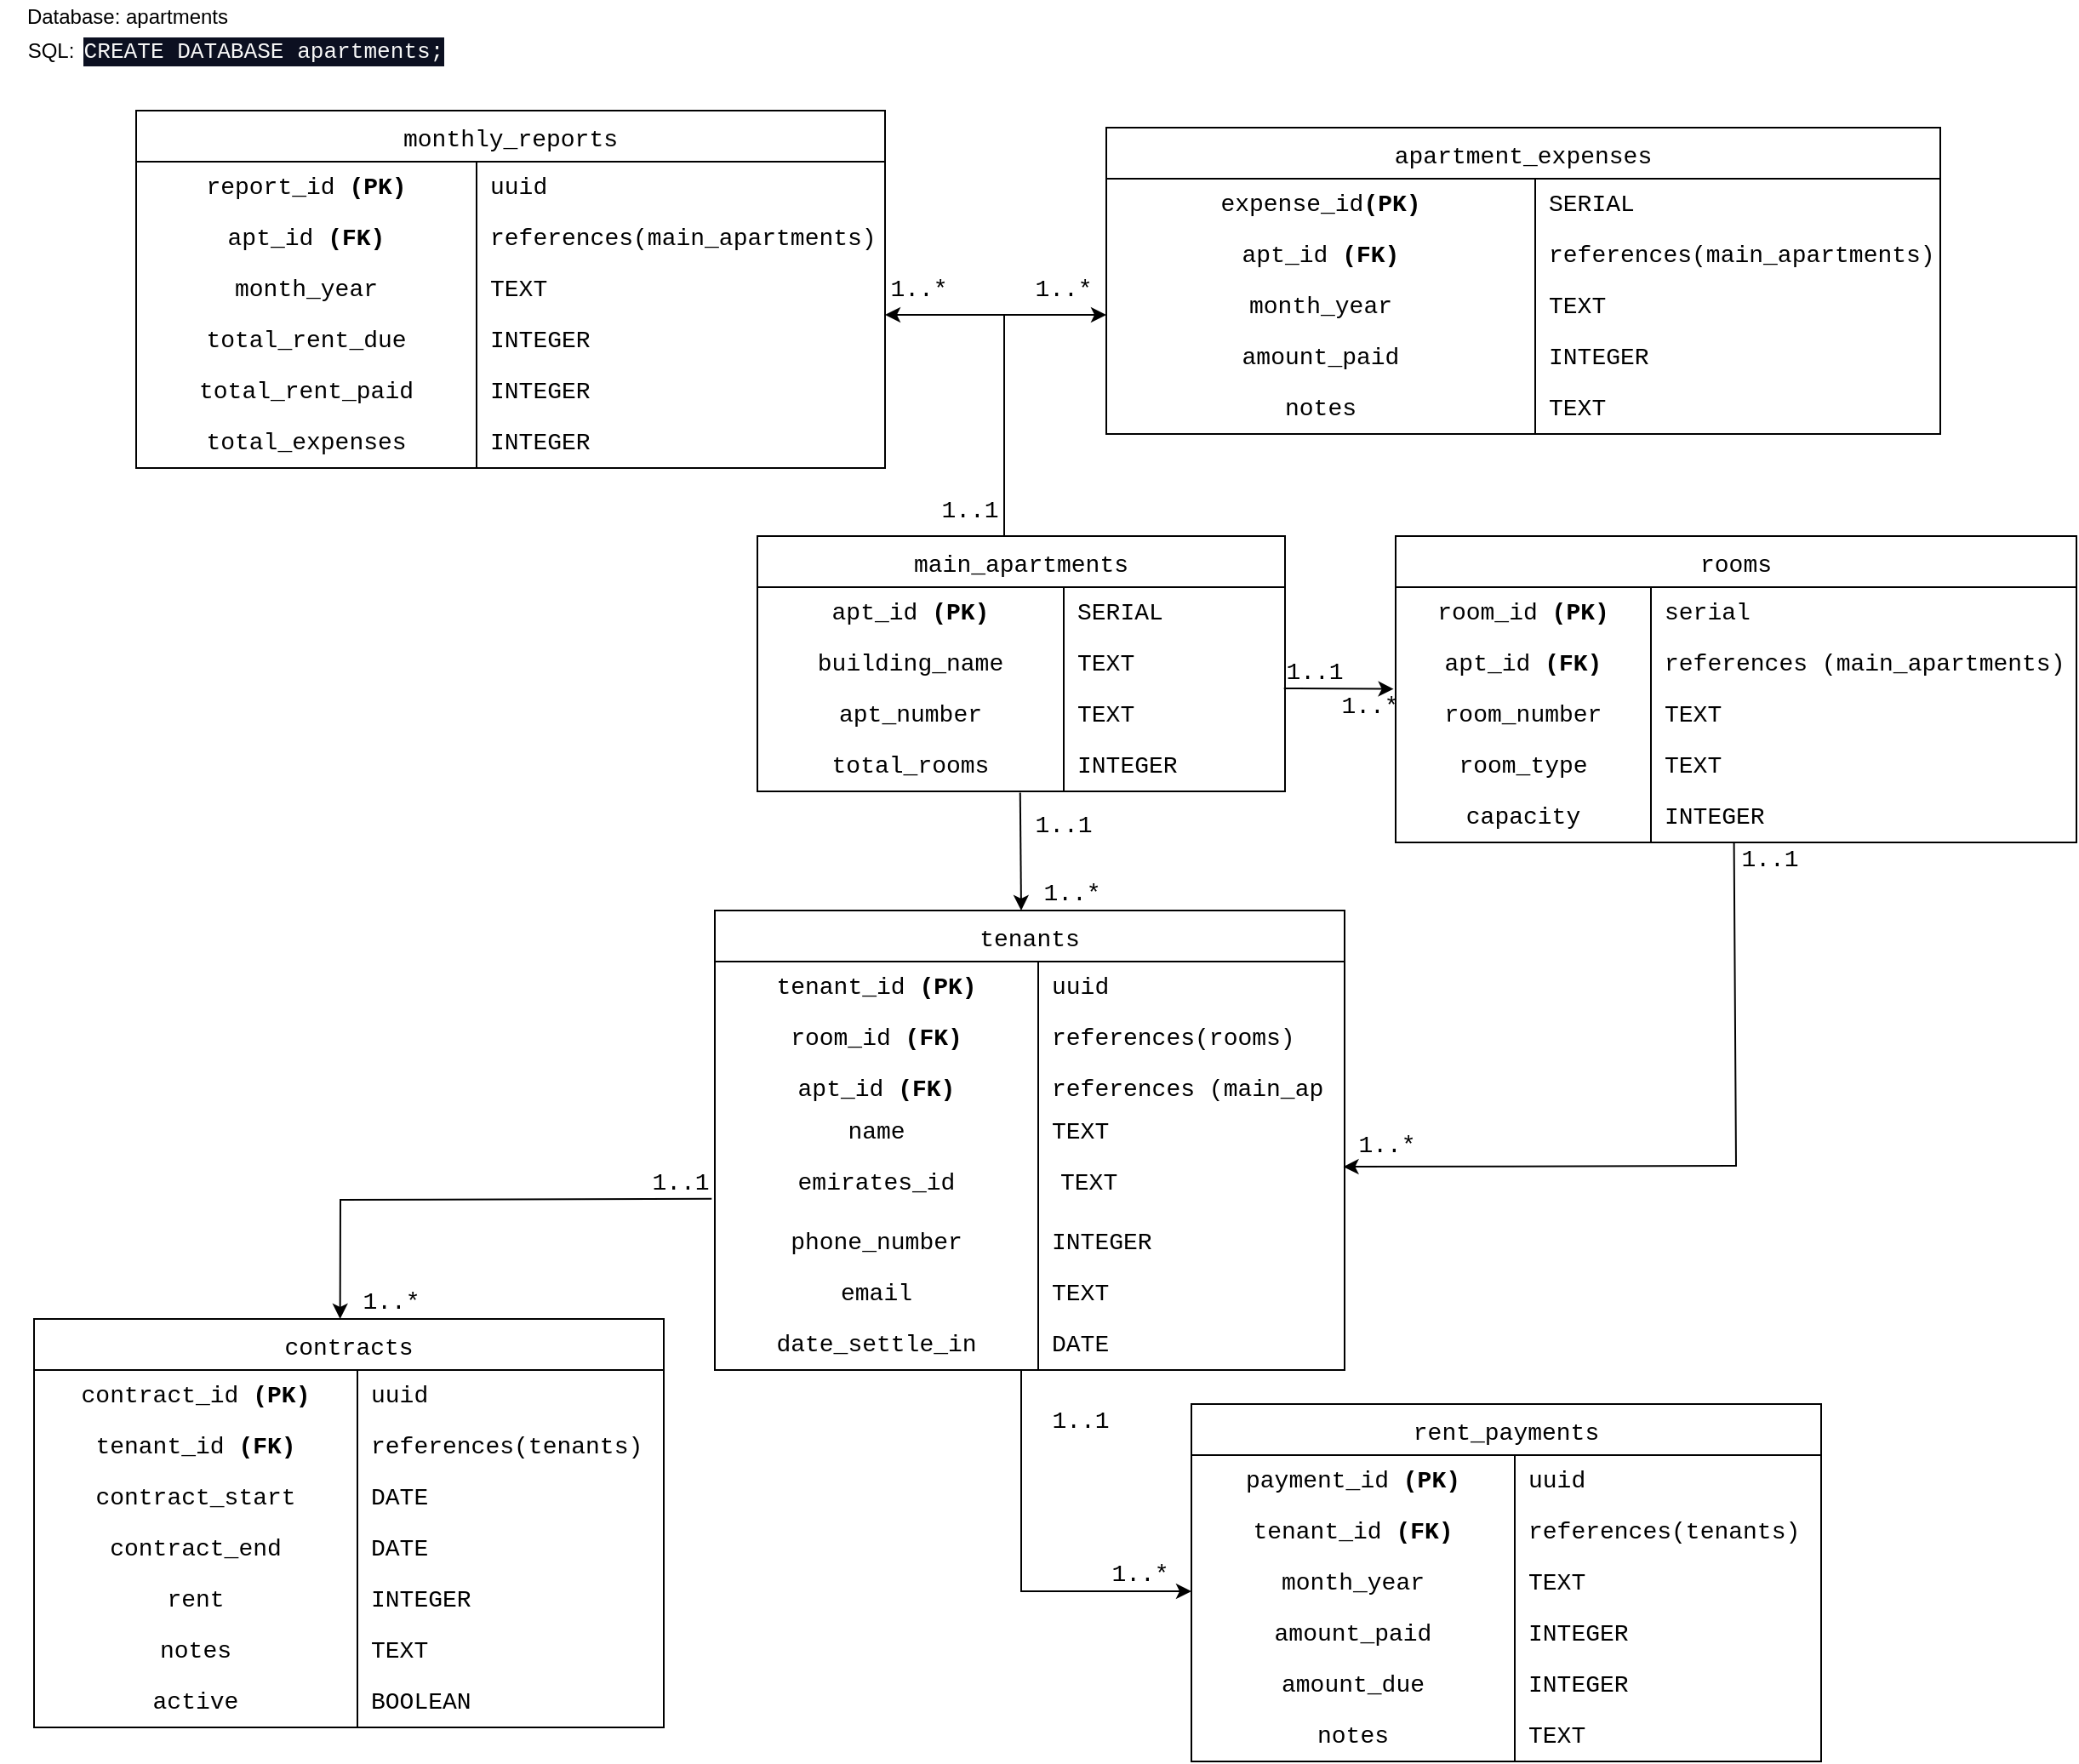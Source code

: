 <mxfile version="21.3.0" type="device" pages="3">
  <diagram name="actual" id="ICgo-wvDdhp65NlvThL8">
    <mxGraphModel dx="1221" dy="664" grid="1" gridSize="10" guides="1" tooltips="1" connect="1" arrows="1" fold="1" page="1" pageScale="1" pageWidth="1169" pageHeight="827" math="0" shadow="0">
      <root>
        <mxCell id="3oGB3DfAwXll66ZOBl5X-0" />
        <mxCell id="3oGB3DfAwXll66ZOBl5X-1" parent="3oGB3DfAwXll66ZOBl5X-0" />
        <mxCell id="3oGB3DfAwXll66ZOBl5X-2" value="Database: apartments" style="text;html=1;strokeColor=none;fillColor=none;align=center;verticalAlign=middle;whiteSpace=wrap;rounded=0;" parent="3oGB3DfAwXll66ZOBl5X-1" vertex="1">
          <mxGeometry x="10" y="15" width="130" height="20" as="geometry" />
        </mxCell>
        <mxCell id="3oGB3DfAwXll66ZOBl5X-3" value="&lt;div style=&quot;background-color: rgb(12, 16, 33); color: rgb(248, 248, 248); font-size: 9.8pt;&quot;&gt;&lt;pre style=&quot;&quot;&gt;&lt;font face=&quot;Courier New&quot;&gt;CREATE DATABASE apartments;&lt;/font&gt;&lt;/pre&gt;&lt;/div&gt;" style="text;html=1;strokeColor=none;fillColor=none;align=center;verticalAlign=middle;whiteSpace=wrap;rounded=0;" parent="3oGB3DfAwXll66ZOBl5X-1" vertex="1">
          <mxGeometry x="50" y="35" width="210" height="20" as="geometry" />
        </mxCell>
        <mxCell id="3oGB3DfAwXll66ZOBl5X-4" value="SQL:" style="text;html=1;strokeColor=none;fillColor=none;align=center;verticalAlign=middle;whiteSpace=wrap;rounded=0;" parent="3oGB3DfAwXll66ZOBl5X-1" vertex="1">
          <mxGeometry y="30" width="60" height="30" as="geometry" />
        </mxCell>
        <mxCell id="3oGB3DfAwXll66ZOBl5X-5" value="main_apartments" style="shape=table;startSize=30;container=1;collapsible=0;childLayout=tableLayout;fixedRows=1;rowLines=0;fontStyle=0;strokeColor=default;fontSize=14;fontFamily=Courier New;" parent="3oGB3DfAwXll66ZOBl5X-1" vertex="1">
          <mxGeometry x="445" y="330" width="310" height="150" as="geometry" />
        </mxCell>
        <mxCell id="3oGB3DfAwXll66ZOBl5X-6" value="" style="shape=tableRow;horizontal=0;startSize=0;swimlaneHead=0;swimlaneBody=0;top=0;left=0;bottom=0;right=0;collapsible=0;dropTarget=0;fillColor=none;points=[[0,0.5],[1,0.5]];portConstraint=eastwest;strokeColor=inherit;fontSize=16;fontFamily=Courier New;" parent="3oGB3DfAwXll66ZOBl5X-5" vertex="1">
          <mxGeometry y="30" width="310" height="30" as="geometry" />
        </mxCell>
        <mxCell id="3oGB3DfAwXll66ZOBl5X-7" value="apt_id &lt;b style=&quot;font-size: 14px;&quot;&gt;(PK)&lt;/b&gt;" style="shape=partialRectangle;html=1;whiteSpace=wrap;connectable=0;fillColor=none;top=0;left=0;bottom=0;right=0;overflow=hidden;pointerEvents=1;strokeColor=inherit;fontSize=14;fontFamily=Courier New;" parent="3oGB3DfAwXll66ZOBl5X-6" vertex="1">
          <mxGeometry width="180" height="30" as="geometry">
            <mxRectangle width="180" height="30" as="alternateBounds" />
          </mxGeometry>
        </mxCell>
        <mxCell id="3oGB3DfAwXll66ZOBl5X-8" value="SERIAL" style="shape=partialRectangle;html=1;whiteSpace=wrap;connectable=0;fillColor=none;top=0;left=0;bottom=0;right=0;align=left;spacingLeft=6;overflow=hidden;strokeColor=inherit;fontSize=14;fontFamily=Courier New;" parent="3oGB3DfAwXll66ZOBl5X-6" vertex="1">
          <mxGeometry x="180" width="130" height="30" as="geometry">
            <mxRectangle width="130" height="30" as="alternateBounds" />
          </mxGeometry>
        </mxCell>
        <mxCell id="3oGB3DfAwXll66ZOBl5X-9" value="" style="shape=tableRow;horizontal=0;startSize=0;swimlaneHead=0;swimlaneBody=0;top=0;left=0;bottom=0;right=0;collapsible=0;dropTarget=0;fillColor=none;points=[[0,0.5],[1,0.5]];portConstraint=eastwest;strokeColor=inherit;fontSize=16;fontFamily=Courier New;" parent="3oGB3DfAwXll66ZOBl5X-5" vertex="1">
          <mxGeometry y="60" width="310" height="30" as="geometry" />
        </mxCell>
        <mxCell id="3oGB3DfAwXll66ZOBl5X-10" value="building_name" style="shape=partialRectangle;html=1;whiteSpace=wrap;connectable=0;fillColor=none;top=0;left=0;bottom=0;right=0;overflow=hidden;strokeColor=inherit;fontSize=14;fontFamily=Courier New;" parent="3oGB3DfAwXll66ZOBl5X-9" vertex="1">
          <mxGeometry width="180" height="30" as="geometry">
            <mxRectangle width="180" height="30" as="alternateBounds" />
          </mxGeometry>
        </mxCell>
        <mxCell id="3oGB3DfAwXll66ZOBl5X-11" value="TEXT" style="shape=partialRectangle;html=1;whiteSpace=wrap;connectable=0;fillColor=none;top=0;left=0;bottom=0;right=0;align=left;spacingLeft=6;overflow=hidden;strokeColor=inherit;fontSize=14;fontFamily=Courier New;" parent="3oGB3DfAwXll66ZOBl5X-9" vertex="1">
          <mxGeometry x="180" width="130" height="30" as="geometry">
            <mxRectangle width="130" height="30" as="alternateBounds" />
          </mxGeometry>
        </mxCell>
        <mxCell id="3oGB3DfAwXll66ZOBl5X-12" value="" style="shape=tableRow;horizontal=0;startSize=0;swimlaneHead=0;swimlaneBody=0;top=0;left=0;bottom=0;right=0;collapsible=0;dropTarget=0;fillColor=none;points=[[0,0.5],[1,0.5]];portConstraint=eastwest;strokeColor=inherit;fontSize=16;fontFamily=Courier New;" parent="3oGB3DfAwXll66ZOBl5X-5" vertex="1">
          <mxGeometry y="90" width="310" height="30" as="geometry" />
        </mxCell>
        <mxCell id="3oGB3DfAwXll66ZOBl5X-13" value="apt_number" style="shape=partialRectangle;html=1;whiteSpace=wrap;connectable=0;fillColor=none;top=0;left=0;bottom=0;right=0;overflow=hidden;strokeColor=inherit;fontSize=14;fontFamily=Courier New;" parent="3oGB3DfAwXll66ZOBl5X-12" vertex="1">
          <mxGeometry width="180" height="30" as="geometry">
            <mxRectangle width="180" height="30" as="alternateBounds" />
          </mxGeometry>
        </mxCell>
        <mxCell id="3oGB3DfAwXll66ZOBl5X-14" value="TEXT" style="shape=partialRectangle;html=1;whiteSpace=wrap;connectable=0;fillColor=none;top=0;left=0;bottom=0;right=0;align=left;spacingLeft=6;overflow=hidden;strokeColor=inherit;fontSize=14;fontFamily=Courier New;" parent="3oGB3DfAwXll66ZOBl5X-12" vertex="1">
          <mxGeometry x="180" width="130" height="30" as="geometry">
            <mxRectangle width="130" height="30" as="alternateBounds" />
          </mxGeometry>
        </mxCell>
        <mxCell id="3oGB3DfAwXll66ZOBl5X-15" value="" style="shape=tableRow;horizontal=0;startSize=0;swimlaneHead=0;swimlaneBody=0;top=0;left=0;bottom=0;right=0;collapsible=0;dropTarget=0;fillColor=none;points=[[0,0.5],[1,0.5]];portConstraint=eastwest;strokeColor=inherit;fontSize=16;fontFamily=Courier New;" parent="3oGB3DfAwXll66ZOBl5X-5" vertex="1">
          <mxGeometry y="120" width="310" height="30" as="geometry" />
        </mxCell>
        <mxCell id="3oGB3DfAwXll66ZOBl5X-16" value="total_rooms" style="shape=partialRectangle;html=1;whiteSpace=wrap;connectable=0;fillColor=none;top=0;left=0;bottom=0;right=0;overflow=hidden;strokeColor=inherit;fontSize=14;fontFamily=Courier New;" parent="3oGB3DfAwXll66ZOBl5X-15" vertex="1">
          <mxGeometry width="180" height="30" as="geometry">
            <mxRectangle width="180" height="30" as="alternateBounds" />
          </mxGeometry>
        </mxCell>
        <mxCell id="3oGB3DfAwXll66ZOBl5X-17" value="INTEGER" style="shape=partialRectangle;html=1;whiteSpace=wrap;connectable=0;fillColor=none;top=0;left=0;bottom=0;right=0;align=left;spacingLeft=6;overflow=hidden;strokeColor=inherit;fontSize=14;fontFamily=Courier New;" parent="3oGB3DfAwXll66ZOBl5X-15" vertex="1">
          <mxGeometry x="180" width="130" height="30" as="geometry">
            <mxRectangle width="130" height="30" as="alternateBounds" />
          </mxGeometry>
        </mxCell>
        <mxCell id="3oGB3DfAwXll66ZOBl5X-18" value="rooms" style="shape=table;startSize=30;container=1;collapsible=0;childLayout=tableLayout;fixedRows=1;rowLines=0;fontStyle=0;strokeColor=default;fontSize=14;fontFamily=Courier New;" parent="3oGB3DfAwXll66ZOBl5X-1" vertex="1">
          <mxGeometry x="820" y="330" width="400" height="180" as="geometry" />
        </mxCell>
        <mxCell id="3oGB3DfAwXll66ZOBl5X-19" value="" style="shape=tableRow;horizontal=0;startSize=0;swimlaneHead=0;swimlaneBody=0;top=0;left=0;bottom=0;right=0;collapsible=0;dropTarget=0;fillColor=none;points=[[0,0.5],[1,0.5]];portConstraint=eastwest;strokeColor=inherit;fontSize=16;fontFamily=Courier New;" parent="3oGB3DfAwXll66ZOBl5X-18" vertex="1">
          <mxGeometry y="30" width="400" height="30" as="geometry" />
        </mxCell>
        <mxCell id="3oGB3DfAwXll66ZOBl5X-20" value="room_id &lt;b&gt;(PK)&lt;/b&gt;" style="shape=partialRectangle;html=1;whiteSpace=wrap;connectable=0;fillColor=none;top=0;left=0;bottom=0;right=0;overflow=hidden;pointerEvents=1;strokeColor=inherit;fontSize=14;fontFamily=Courier New;" parent="3oGB3DfAwXll66ZOBl5X-19" vertex="1">
          <mxGeometry width="150" height="30" as="geometry">
            <mxRectangle width="150" height="30" as="alternateBounds" />
          </mxGeometry>
        </mxCell>
        <mxCell id="3oGB3DfAwXll66ZOBl5X-21" value="serial" style="shape=partialRectangle;html=1;whiteSpace=wrap;connectable=0;fillColor=none;top=0;left=0;bottom=0;right=0;align=left;spacingLeft=6;overflow=hidden;strokeColor=inherit;fontSize=14;fontFamily=Courier New;" parent="3oGB3DfAwXll66ZOBl5X-19" vertex="1">
          <mxGeometry x="150" width="250" height="30" as="geometry">
            <mxRectangle width="250" height="30" as="alternateBounds" />
          </mxGeometry>
        </mxCell>
        <mxCell id="3oGB3DfAwXll66ZOBl5X-22" value="" style="shape=tableRow;horizontal=0;startSize=0;swimlaneHead=0;swimlaneBody=0;top=0;left=0;bottom=0;right=0;collapsible=0;dropTarget=0;fillColor=none;points=[[0,0.5],[1,0.5]];portConstraint=eastwest;strokeColor=inherit;fontSize=16;fontFamily=Courier New;" parent="3oGB3DfAwXll66ZOBl5X-18" vertex="1">
          <mxGeometry y="60" width="400" height="30" as="geometry" />
        </mxCell>
        <mxCell id="3oGB3DfAwXll66ZOBl5X-23" value="apt_id &lt;b&gt;(FK)&lt;/b&gt;" style="shape=partialRectangle;html=1;whiteSpace=wrap;connectable=0;fillColor=none;top=0;left=0;bottom=0;right=0;overflow=hidden;strokeColor=inherit;fontSize=14;fontFamily=Courier New;" parent="3oGB3DfAwXll66ZOBl5X-22" vertex="1">
          <mxGeometry width="150" height="30" as="geometry">
            <mxRectangle width="150" height="30" as="alternateBounds" />
          </mxGeometry>
        </mxCell>
        <mxCell id="3oGB3DfAwXll66ZOBl5X-24" value="references (main_apartments)" style="shape=partialRectangle;html=1;whiteSpace=wrap;connectable=0;fillColor=none;top=0;left=0;bottom=0;right=0;align=left;spacingLeft=6;overflow=hidden;strokeColor=inherit;fontSize=14;fontFamily=Courier New;" parent="3oGB3DfAwXll66ZOBl5X-22" vertex="1">
          <mxGeometry x="150" width="250" height="30" as="geometry">
            <mxRectangle width="250" height="30" as="alternateBounds" />
          </mxGeometry>
        </mxCell>
        <mxCell id="3oGB3DfAwXll66ZOBl5X-25" value="" style="shape=tableRow;horizontal=0;startSize=0;swimlaneHead=0;swimlaneBody=0;top=0;left=0;bottom=0;right=0;collapsible=0;dropTarget=0;fillColor=none;points=[[0,0.5],[1,0.5]];portConstraint=eastwest;strokeColor=inherit;fontSize=16;fontFamily=Courier New;" parent="3oGB3DfAwXll66ZOBl5X-18" vertex="1">
          <mxGeometry y="90" width="400" height="30" as="geometry" />
        </mxCell>
        <mxCell id="3oGB3DfAwXll66ZOBl5X-26" value="room_number" style="shape=partialRectangle;html=1;whiteSpace=wrap;connectable=0;fillColor=none;top=0;left=0;bottom=0;right=0;overflow=hidden;strokeColor=inherit;fontSize=14;fontFamily=Courier New;" parent="3oGB3DfAwXll66ZOBl5X-25" vertex="1">
          <mxGeometry width="150" height="30" as="geometry">
            <mxRectangle width="150" height="30" as="alternateBounds" />
          </mxGeometry>
        </mxCell>
        <mxCell id="3oGB3DfAwXll66ZOBl5X-27" value="TEXT" style="shape=partialRectangle;html=1;whiteSpace=wrap;connectable=0;fillColor=none;top=0;left=0;bottom=0;right=0;align=left;spacingLeft=6;overflow=hidden;strokeColor=inherit;fontSize=14;fontFamily=Courier New;" parent="3oGB3DfAwXll66ZOBl5X-25" vertex="1">
          <mxGeometry x="150" width="250" height="30" as="geometry">
            <mxRectangle width="250" height="30" as="alternateBounds" />
          </mxGeometry>
        </mxCell>
        <mxCell id="3oGB3DfAwXll66ZOBl5X-28" value="" style="shape=tableRow;horizontal=0;startSize=0;swimlaneHead=0;swimlaneBody=0;top=0;left=0;bottom=0;right=0;collapsible=0;dropTarget=0;fillColor=none;points=[[0,0.5],[1,0.5]];portConstraint=eastwest;strokeColor=inherit;fontSize=16;fontFamily=Courier New;" parent="3oGB3DfAwXll66ZOBl5X-18" vertex="1">
          <mxGeometry y="120" width="400" height="30" as="geometry" />
        </mxCell>
        <mxCell id="3oGB3DfAwXll66ZOBl5X-29" value="room_type" style="shape=partialRectangle;html=1;whiteSpace=wrap;connectable=0;fillColor=none;top=0;left=0;bottom=0;right=0;overflow=hidden;strokeColor=inherit;fontSize=14;fontFamily=Courier New;" parent="3oGB3DfAwXll66ZOBl5X-28" vertex="1">
          <mxGeometry width="150" height="30" as="geometry">
            <mxRectangle width="150" height="30" as="alternateBounds" />
          </mxGeometry>
        </mxCell>
        <mxCell id="3oGB3DfAwXll66ZOBl5X-30" value="TEXT" style="shape=partialRectangle;html=1;whiteSpace=wrap;connectable=0;fillColor=none;top=0;left=0;bottom=0;right=0;align=left;spacingLeft=6;overflow=hidden;strokeColor=inherit;fontSize=14;fontFamily=Courier New;" parent="3oGB3DfAwXll66ZOBl5X-28" vertex="1">
          <mxGeometry x="150" width="250" height="30" as="geometry">
            <mxRectangle width="250" height="30" as="alternateBounds" />
          </mxGeometry>
        </mxCell>
        <mxCell id="3oGB3DfAwXll66ZOBl5X-31" value="" style="shape=tableRow;horizontal=0;startSize=0;swimlaneHead=0;swimlaneBody=0;top=0;left=0;bottom=0;right=0;collapsible=0;dropTarget=0;fillColor=none;points=[[0,0.5],[1,0.5]];portConstraint=eastwest;strokeColor=inherit;fontSize=16;fontFamily=Courier New;" parent="3oGB3DfAwXll66ZOBl5X-18" vertex="1">
          <mxGeometry y="150" width="400" height="30" as="geometry" />
        </mxCell>
        <mxCell id="3oGB3DfAwXll66ZOBl5X-32" value="capacity" style="shape=partialRectangle;html=1;whiteSpace=wrap;connectable=0;fillColor=none;top=0;left=0;bottom=0;right=0;overflow=hidden;strokeColor=inherit;fontSize=14;fontFamily=Courier New;" parent="3oGB3DfAwXll66ZOBl5X-31" vertex="1">
          <mxGeometry width="150" height="30" as="geometry">
            <mxRectangle width="150" height="30" as="alternateBounds" />
          </mxGeometry>
        </mxCell>
        <mxCell id="3oGB3DfAwXll66ZOBl5X-33" value="INTEGER" style="shape=partialRectangle;html=1;whiteSpace=wrap;connectable=0;fillColor=none;top=0;left=0;bottom=0;right=0;align=left;spacingLeft=6;overflow=hidden;strokeColor=inherit;fontSize=14;fontFamily=Courier New;" parent="3oGB3DfAwXll66ZOBl5X-31" vertex="1">
          <mxGeometry x="150" width="250" height="30" as="geometry">
            <mxRectangle width="250" height="30" as="alternateBounds" />
          </mxGeometry>
        </mxCell>
        <mxCell id="3oGB3DfAwXll66ZOBl5X-34" value="tenants" style="shape=table;startSize=30;container=1;collapsible=0;childLayout=tableLayout;fixedRows=1;rowLines=0;fontStyle=0;strokeColor=default;fontSize=14;fontFamily=Courier New;" parent="3oGB3DfAwXll66ZOBl5X-1" vertex="1">
          <mxGeometry x="420" y="550" width="370" height="270" as="geometry" />
        </mxCell>
        <mxCell id="3oGB3DfAwXll66ZOBl5X-35" value="" style="shape=tableRow;horizontal=0;startSize=0;swimlaneHead=0;swimlaneBody=0;top=0;left=0;bottom=0;right=0;collapsible=0;dropTarget=0;fillColor=none;points=[[0,0.5],[1,0.5]];portConstraint=eastwest;strokeColor=inherit;fontSize=16;fontFamily=Courier New;" parent="3oGB3DfAwXll66ZOBl5X-34" vertex="1">
          <mxGeometry y="30" width="370" height="30" as="geometry" />
        </mxCell>
        <mxCell id="3oGB3DfAwXll66ZOBl5X-36" value="tenant_id &lt;b&gt;(PK)&lt;/b&gt;" style="shape=partialRectangle;html=1;whiteSpace=wrap;connectable=0;fillColor=none;top=0;left=0;bottom=0;right=0;overflow=hidden;pointerEvents=1;strokeColor=inherit;fontSize=14;fontFamily=Courier New;" parent="3oGB3DfAwXll66ZOBl5X-35" vertex="1">
          <mxGeometry width="190" height="30" as="geometry">
            <mxRectangle width="190" height="30" as="alternateBounds" />
          </mxGeometry>
        </mxCell>
        <mxCell id="3oGB3DfAwXll66ZOBl5X-37" value="uuid" style="shape=partialRectangle;html=1;whiteSpace=wrap;connectable=0;fillColor=none;top=0;left=0;bottom=0;right=0;align=left;spacingLeft=6;overflow=hidden;strokeColor=inherit;fontSize=14;fontFamily=Courier New;" parent="3oGB3DfAwXll66ZOBl5X-35" vertex="1">
          <mxGeometry x="190" width="180" height="30" as="geometry">
            <mxRectangle width="180" height="30" as="alternateBounds" />
          </mxGeometry>
        </mxCell>
        <mxCell id="3oGB3DfAwXll66ZOBl5X-38" value="" style="shape=tableRow;horizontal=0;startSize=0;swimlaneHead=0;swimlaneBody=0;top=0;left=0;bottom=0;right=0;collapsible=0;dropTarget=0;fillColor=none;points=[[0,0.5],[1,0.5]];portConstraint=eastwest;strokeColor=inherit;fontSize=16;fontFamily=Courier New;" parent="3oGB3DfAwXll66ZOBl5X-34" vertex="1">
          <mxGeometry y="60" width="370" height="30" as="geometry" />
        </mxCell>
        <mxCell id="3oGB3DfAwXll66ZOBl5X-39" value="room_id &lt;b&gt;(FK)&lt;/b&gt;" style="shape=partialRectangle;html=1;whiteSpace=wrap;connectable=0;fillColor=none;top=0;left=0;bottom=0;right=0;overflow=hidden;strokeColor=inherit;fontSize=14;fontFamily=Courier New;" parent="3oGB3DfAwXll66ZOBl5X-38" vertex="1">
          <mxGeometry width="190" height="30" as="geometry">
            <mxRectangle width="190" height="30" as="alternateBounds" />
          </mxGeometry>
        </mxCell>
        <mxCell id="3oGB3DfAwXll66ZOBl5X-40" value="references(rooms)" style="shape=partialRectangle;html=1;whiteSpace=wrap;connectable=0;fillColor=none;top=0;left=0;bottom=0;right=0;align=left;spacingLeft=6;overflow=hidden;strokeColor=inherit;fontSize=14;fontFamily=Courier New;" parent="3oGB3DfAwXll66ZOBl5X-38" vertex="1">
          <mxGeometry x="190" width="180" height="30" as="geometry">
            <mxRectangle width="180" height="30" as="alternateBounds" />
          </mxGeometry>
        </mxCell>
        <mxCell id="3oGB3DfAwXll66ZOBl5X-41" value="" style="shape=tableRow;horizontal=0;startSize=0;swimlaneHead=0;swimlaneBody=0;top=0;left=0;bottom=0;right=0;collapsible=0;dropTarget=0;fillColor=none;points=[[0,0.5],[1,0.5]];portConstraint=eastwest;strokeColor=inherit;fontSize=16;fontFamily=Courier New;" parent="3oGB3DfAwXll66ZOBl5X-34" vertex="1">
          <mxGeometry y="90" width="370" height="30" as="geometry" />
        </mxCell>
        <mxCell id="3oGB3DfAwXll66ZOBl5X-42" value="&lt;span style=&quot;background-color: rgb(255, 255, 255);&quot;&gt;apt_id &lt;b style=&quot;&quot;&gt;(FK)&lt;/b&gt;&lt;/span&gt;" style="shape=partialRectangle;html=1;whiteSpace=wrap;connectable=0;fillColor=none;top=0;left=0;bottom=0;right=0;overflow=hidden;strokeColor=inherit;fontSize=14;fontFamily=Courier New;" parent="3oGB3DfAwXll66ZOBl5X-41" vertex="1">
          <mxGeometry width="190" height="30" as="geometry">
            <mxRectangle width="190" height="30" as="alternateBounds" />
          </mxGeometry>
        </mxCell>
        <mxCell id="3oGB3DfAwXll66ZOBl5X-43" value="references (main_ap" style="shape=partialRectangle;html=1;whiteSpace=wrap;connectable=0;fillColor=none;top=0;left=0;bottom=0;right=0;align=left;spacingLeft=6;overflow=hidden;strokeColor=inherit;fontSize=14;fontFamily=Courier New;" parent="3oGB3DfAwXll66ZOBl5X-41" vertex="1">
          <mxGeometry x="190" width="180" height="30" as="geometry">
            <mxRectangle width="180" height="30" as="alternateBounds" />
          </mxGeometry>
        </mxCell>
        <mxCell id="3oGB3DfAwXll66ZOBl5X-44" value="" style="shape=tableRow;horizontal=0;startSize=0;swimlaneHead=0;swimlaneBody=0;top=0;left=0;bottom=0;right=0;collapsible=0;dropTarget=0;fillColor=none;points=[[0,0.5],[1,0.5]];portConstraint=eastwest;strokeColor=inherit;fontSize=16;fontFamily=Courier New;" parent="3oGB3DfAwXll66ZOBl5X-34" vertex="1">
          <mxGeometry y="120" width="370" height="30" as="geometry" />
        </mxCell>
        <mxCell id="3oGB3DfAwXll66ZOBl5X-45" value="" style="shape=partialRectangle;html=1;whiteSpace=wrap;connectable=0;fillColor=none;top=0;left=0;bottom=0;right=0;overflow=hidden;strokeColor=inherit;fontSize=14;fontFamily=Courier New;" parent="3oGB3DfAwXll66ZOBl5X-44" vertex="1">
          <mxGeometry width="190" height="30" as="geometry">
            <mxRectangle width="190" height="30" as="alternateBounds" />
          </mxGeometry>
        </mxCell>
        <mxCell id="3oGB3DfAwXll66ZOBl5X-46" value="" style="shape=partialRectangle;html=1;whiteSpace=wrap;connectable=0;fillColor=none;top=0;left=0;bottom=0;right=0;align=left;spacingLeft=6;overflow=hidden;strokeColor=inherit;fontSize=14;fontFamily=Courier New;" parent="3oGB3DfAwXll66ZOBl5X-44" vertex="1">
          <mxGeometry x="190" width="180" height="30" as="geometry">
            <mxRectangle width="180" height="30" as="alternateBounds" />
          </mxGeometry>
        </mxCell>
        <mxCell id="3oGB3DfAwXll66ZOBl5X-47" value="" style="shape=tableRow;horizontal=0;startSize=0;swimlaneHead=0;swimlaneBody=0;top=0;left=0;bottom=0;right=0;collapsible=0;dropTarget=0;fillColor=none;points=[[0,0.5],[1,0.5]];portConstraint=eastwest;strokeColor=inherit;fontSize=16;fontFamily=Courier New;" parent="3oGB3DfAwXll66ZOBl5X-34" vertex="1">
          <mxGeometry y="150" width="370" height="30" as="geometry" />
        </mxCell>
        <mxCell id="3oGB3DfAwXll66ZOBl5X-48" value="" style="shape=partialRectangle;html=1;whiteSpace=wrap;connectable=0;fillColor=none;top=0;left=0;bottom=0;right=0;overflow=hidden;strokeColor=inherit;fontSize=14;fontFamily=Courier New;" parent="3oGB3DfAwXll66ZOBl5X-47" vertex="1">
          <mxGeometry width="190" height="30" as="geometry">
            <mxRectangle width="190" height="30" as="alternateBounds" />
          </mxGeometry>
        </mxCell>
        <mxCell id="3oGB3DfAwXll66ZOBl5X-49" value="" style="shape=partialRectangle;html=1;whiteSpace=wrap;connectable=0;fillColor=none;top=0;left=0;bottom=0;right=0;align=left;spacingLeft=6;overflow=hidden;strokeColor=inherit;fontSize=14;fontFamily=Courier New;" parent="3oGB3DfAwXll66ZOBl5X-47" vertex="1">
          <mxGeometry x="190" width="180" height="30" as="geometry">
            <mxRectangle width="180" height="30" as="alternateBounds" />
          </mxGeometry>
        </mxCell>
        <mxCell id="3oGB3DfAwXll66ZOBl5X-50" value="" style="shape=tableRow;horizontal=0;startSize=0;swimlaneHead=0;swimlaneBody=0;top=0;left=0;bottom=0;right=0;collapsible=0;dropTarget=0;fillColor=none;points=[[0,0.5],[1,0.5]];portConstraint=eastwest;strokeColor=inherit;fontSize=16;fontFamily=Courier New;" parent="3oGB3DfAwXll66ZOBl5X-34" vertex="1">
          <mxGeometry y="180" width="370" height="30" as="geometry" />
        </mxCell>
        <mxCell id="3oGB3DfAwXll66ZOBl5X-51" value="" style="shape=partialRectangle;html=1;whiteSpace=wrap;connectable=0;fillColor=none;top=0;left=0;bottom=0;right=0;overflow=hidden;strokeColor=inherit;fontSize=14;fontFamily=Courier New;" parent="3oGB3DfAwXll66ZOBl5X-50" vertex="1">
          <mxGeometry width="190" height="30" as="geometry">
            <mxRectangle width="190" height="30" as="alternateBounds" />
          </mxGeometry>
        </mxCell>
        <mxCell id="3oGB3DfAwXll66ZOBl5X-52" value="" style="shape=partialRectangle;html=1;whiteSpace=wrap;connectable=0;fillColor=none;top=0;left=0;bottom=0;right=0;align=left;spacingLeft=6;overflow=hidden;strokeColor=inherit;fontSize=14;fontFamily=Courier New;" parent="3oGB3DfAwXll66ZOBl5X-50" vertex="1">
          <mxGeometry x="190" width="180" height="30" as="geometry">
            <mxRectangle width="180" height="30" as="alternateBounds" />
          </mxGeometry>
        </mxCell>
        <mxCell id="3oGB3DfAwXll66ZOBl5X-53" value="" style="shape=tableRow;horizontal=0;startSize=0;swimlaneHead=0;swimlaneBody=0;top=0;left=0;bottom=0;right=0;collapsible=0;dropTarget=0;fillColor=none;points=[[0,0.5],[1,0.5]];portConstraint=eastwest;strokeColor=inherit;fontSize=16;fontFamily=Courier New;" parent="3oGB3DfAwXll66ZOBl5X-34" vertex="1">
          <mxGeometry y="210" width="370" height="30" as="geometry" />
        </mxCell>
        <mxCell id="3oGB3DfAwXll66ZOBl5X-54" value="" style="shape=partialRectangle;html=1;whiteSpace=wrap;connectable=0;fillColor=none;top=0;left=0;bottom=0;right=0;overflow=hidden;strokeColor=inherit;fontSize=14;fontFamily=Courier New;" parent="3oGB3DfAwXll66ZOBl5X-53" vertex="1">
          <mxGeometry width="190" height="30" as="geometry">
            <mxRectangle width="190" height="30" as="alternateBounds" />
          </mxGeometry>
        </mxCell>
        <mxCell id="3oGB3DfAwXll66ZOBl5X-55" value="" style="shape=partialRectangle;html=1;whiteSpace=wrap;connectable=0;fillColor=none;top=0;left=0;bottom=0;right=0;align=left;spacingLeft=6;overflow=hidden;strokeColor=inherit;fontSize=14;fontFamily=Courier New;" parent="3oGB3DfAwXll66ZOBl5X-53" vertex="1">
          <mxGeometry x="190" width="180" height="30" as="geometry">
            <mxRectangle width="180" height="30" as="alternateBounds" />
          </mxGeometry>
        </mxCell>
        <mxCell id="3oGB3DfAwXll66ZOBl5X-56" value="" style="shape=tableRow;horizontal=0;startSize=0;swimlaneHead=0;swimlaneBody=0;top=0;left=0;bottom=0;right=0;collapsible=0;dropTarget=0;fillColor=none;points=[[0,0.5],[1,0.5]];portConstraint=eastwest;strokeColor=inherit;fontSize=16;fontFamily=Courier New;" parent="3oGB3DfAwXll66ZOBl5X-34" vertex="1">
          <mxGeometry y="240" width="370" height="30" as="geometry" />
        </mxCell>
        <mxCell id="3oGB3DfAwXll66ZOBl5X-57" value="date_settle_in" style="shape=partialRectangle;html=1;whiteSpace=wrap;connectable=0;fillColor=none;top=0;left=0;bottom=0;right=0;overflow=hidden;strokeColor=inherit;fontSize=14;fontFamily=Courier New;" parent="3oGB3DfAwXll66ZOBl5X-56" vertex="1">
          <mxGeometry width="190" height="30" as="geometry">
            <mxRectangle width="190" height="30" as="alternateBounds" />
          </mxGeometry>
        </mxCell>
        <mxCell id="3oGB3DfAwXll66ZOBl5X-58" value="DATE" style="shape=partialRectangle;html=1;whiteSpace=wrap;connectable=0;fillColor=none;top=0;left=0;bottom=0;right=0;align=left;spacingLeft=6;overflow=hidden;strokeColor=inherit;fontSize=14;fontFamily=Courier New;" parent="3oGB3DfAwXll66ZOBl5X-56" vertex="1">
          <mxGeometry x="190" width="180" height="30" as="geometry">
            <mxRectangle width="180" height="30" as="alternateBounds" />
          </mxGeometry>
        </mxCell>
        <mxCell id="3oGB3DfAwXll66ZOBl5X-59" value="rent_payments" style="shape=table;startSize=30;container=1;collapsible=0;childLayout=tableLayout;fixedRows=1;rowLines=0;fontStyle=0;strokeColor=default;fontSize=14;fontFamily=Courier New;" parent="3oGB3DfAwXll66ZOBl5X-1" vertex="1">
          <mxGeometry x="700" y="840" width="370" height="210" as="geometry" />
        </mxCell>
        <mxCell id="3oGB3DfAwXll66ZOBl5X-60" value="" style="shape=tableRow;horizontal=0;startSize=0;swimlaneHead=0;swimlaneBody=0;top=0;left=0;bottom=0;right=0;collapsible=0;dropTarget=0;fillColor=none;points=[[0,0.5],[1,0.5]];portConstraint=eastwest;strokeColor=inherit;fontSize=16;fontFamily=Courier New;" parent="3oGB3DfAwXll66ZOBl5X-59" vertex="1">
          <mxGeometry y="30" width="370" height="30" as="geometry" />
        </mxCell>
        <mxCell id="3oGB3DfAwXll66ZOBl5X-61" value="payment_id &lt;b&gt;(PK)&lt;/b&gt;" style="shape=partialRectangle;html=1;whiteSpace=wrap;connectable=0;fillColor=none;top=0;left=0;bottom=0;right=0;overflow=hidden;pointerEvents=1;strokeColor=inherit;fontSize=14;fontFamily=Courier New;" parent="3oGB3DfAwXll66ZOBl5X-60" vertex="1">
          <mxGeometry width="190" height="30" as="geometry">
            <mxRectangle width="190" height="30" as="alternateBounds" />
          </mxGeometry>
        </mxCell>
        <mxCell id="3oGB3DfAwXll66ZOBl5X-62" value="uuid" style="shape=partialRectangle;html=1;whiteSpace=wrap;connectable=0;fillColor=none;top=0;left=0;bottom=0;right=0;align=left;spacingLeft=6;overflow=hidden;strokeColor=inherit;fontSize=14;fontFamily=Courier New;" parent="3oGB3DfAwXll66ZOBl5X-60" vertex="1">
          <mxGeometry x="190" width="180" height="30" as="geometry">
            <mxRectangle width="180" height="30" as="alternateBounds" />
          </mxGeometry>
        </mxCell>
        <mxCell id="3oGB3DfAwXll66ZOBl5X-63" value="" style="shape=tableRow;horizontal=0;startSize=0;swimlaneHead=0;swimlaneBody=0;top=0;left=0;bottom=0;right=0;collapsible=0;dropTarget=0;fillColor=none;points=[[0,0.5],[1,0.5]];portConstraint=eastwest;strokeColor=inherit;fontSize=16;fontFamily=Courier New;" parent="3oGB3DfAwXll66ZOBl5X-59" vertex="1">
          <mxGeometry y="60" width="370" height="30" as="geometry" />
        </mxCell>
        <mxCell id="3oGB3DfAwXll66ZOBl5X-64" value="tenant_id &lt;b&gt;(FK)&lt;/b&gt;" style="shape=partialRectangle;html=1;whiteSpace=wrap;connectable=0;fillColor=none;top=0;left=0;bottom=0;right=0;overflow=hidden;strokeColor=inherit;fontSize=14;fontFamily=Courier New;" parent="3oGB3DfAwXll66ZOBl5X-63" vertex="1">
          <mxGeometry width="190" height="30" as="geometry">
            <mxRectangle width="190" height="30" as="alternateBounds" />
          </mxGeometry>
        </mxCell>
        <mxCell id="3oGB3DfAwXll66ZOBl5X-65" value="references(tenants)" style="shape=partialRectangle;html=1;whiteSpace=wrap;connectable=0;fillColor=none;top=0;left=0;bottom=0;right=0;align=left;spacingLeft=6;overflow=hidden;strokeColor=inherit;fontSize=14;fontFamily=Courier New;" parent="3oGB3DfAwXll66ZOBl5X-63" vertex="1">
          <mxGeometry x="190" width="180" height="30" as="geometry">
            <mxRectangle width="180" height="30" as="alternateBounds" />
          </mxGeometry>
        </mxCell>
        <mxCell id="3oGB3DfAwXll66ZOBl5X-66" value="" style="shape=tableRow;horizontal=0;startSize=0;swimlaneHead=0;swimlaneBody=0;top=0;left=0;bottom=0;right=0;collapsible=0;dropTarget=0;fillColor=none;points=[[0,0.5],[1,0.5]];portConstraint=eastwest;strokeColor=inherit;fontSize=16;fontFamily=Courier New;" parent="3oGB3DfAwXll66ZOBl5X-59" vertex="1">
          <mxGeometry y="90" width="370" height="30" as="geometry" />
        </mxCell>
        <mxCell id="3oGB3DfAwXll66ZOBl5X-67" value="month_year" style="shape=partialRectangle;html=1;whiteSpace=wrap;connectable=0;fillColor=none;top=0;left=0;bottom=0;right=0;overflow=hidden;strokeColor=inherit;fontSize=14;fontFamily=Courier New;" parent="3oGB3DfAwXll66ZOBl5X-66" vertex="1">
          <mxGeometry width="190" height="30" as="geometry">
            <mxRectangle width="190" height="30" as="alternateBounds" />
          </mxGeometry>
        </mxCell>
        <mxCell id="3oGB3DfAwXll66ZOBl5X-68" value="TEXT" style="shape=partialRectangle;html=1;whiteSpace=wrap;connectable=0;fillColor=none;top=0;left=0;bottom=0;right=0;align=left;spacingLeft=6;overflow=hidden;strokeColor=inherit;fontSize=14;fontFamily=Courier New;" parent="3oGB3DfAwXll66ZOBl5X-66" vertex="1">
          <mxGeometry x="190" width="180" height="30" as="geometry">
            <mxRectangle width="180" height="30" as="alternateBounds" />
          </mxGeometry>
        </mxCell>
        <mxCell id="3oGB3DfAwXll66ZOBl5X-69" value="" style="shape=tableRow;horizontal=0;startSize=0;swimlaneHead=0;swimlaneBody=0;top=0;left=0;bottom=0;right=0;collapsible=0;dropTarget=0;fillColor=none;points=[[0,0.5],[1,0.5]];portConstraint=eastwest;strokeColor=inherit;fontSize=16;fontFamily=Courier New;" parent="3oGB3DfAwXll66ZOBl5X-59" vertex="1">
          <mxGeometry y="120" width="370" height="30" as="geometry" />
        </mxCell>
        <mxCell id="3oGB3DfAwXll66ZOBl5X-70" value="amount_paid" style="shape=partialRectangle;html=1;whiteSpace=wrap;connectable=0;fillColor=none;top=0;left=0;bottom=0;right=0;overflow=hidden;strokeColor=inherit;fontSize=14;fontFamily=Courier New;" parent="3oGB3DfAwXll66ZOBl5X-69" vertex="1">
          <mxGeometry width="190" height="30" as="geometry">
            <mxRectangle width="190" height="30" as="alternateBounds" />
          </mxGeometry>
        </mxCell>
        <mxCell id="3oGB3DfAwXll66ZOBl5X-71" value="INTEGER" style="shape=partialRectangle;html=1;whiteSpace=wrap;connectable=0;fillColor=none;top=0;left=0;bottom=0;right=0;align=left;spacingLeft=6;overflow=hidden;strokeColor=inherit;fontSize=14;fontFamily=Courier New;" parent="3oGB3DfAwXll66ZOBl5X-69" vertex="1">
          <mxGeometry x="190" width="180" height="30" as="geometry">
            <mxRectangle width="180" height="30" as="alternateBounds" />
          </mxGeometry>
        </mxCell>
        <mxCell id="3oGB3DfAwXll66ZOBl5X-72" value="" style="shape=tableRow;horizontal=0;startSize=0;swimlaneHead=0;swimlaneBody=0;top=0;left=0;bottom=0;right=0;collapsible=0;dropTarget=0;fillColor=none;points=[[0,0.5],[1,0.5]];portConstraint=eastwest;strokeColor=inherit;fontSize=16;fontFamily=Courier New;" parent="3oGB3DfAwXll66ZOBl5X-59" vertex="1">
          <mxGeometry y="150" width="370" height="30" as="geometry" />
        </mxCell>
        <mxCell id="3oGB3DfAwXll66ZOBl5X-73" value="amount_due" style="shape=partialRectangle;html=1;whiteSpace=wrap;connectable=0;fillColor=none;top=0;left=0;bottom=0;right=0;overflow=hidden;strokeColor=inherit;fontSize=14;fontFamily=Courier New;" parent="3oGB3DfAwXll66ZOBl5X-72" vertex="1">
          <mxGeometry width="190" height="30" as="geometry">
            <mxRectangle width="190" height="30" as="alternateBounds" />
          </mxGeometry>
        </mxCell>
        <mxCell id="3oGB3DfAwXll66ZOBl5X-74" value="INTEGER" style="shape=partialRectangle;html=1;whiteSpace=wrap;connectable=0;fillColor=none;top=0;left=0;bottom=0;right=0;align=left;spacingLeft=6;overflow=hidden;strokeColor=inherit;fontSize=14;fontFamily=Courier New;" parent="3oGB3DfAwXll66ZOBl5X-72" vertex="1">
          <mxGeometry x="190" width="180" height="30" as="geometry">
            <mxRectangle width="180" height="30" as="alternateBounds" />
          </mxGeometry>
        </mxCell>
        <mxCell id="3oGB3DfAwXll66ZOBl5X-75" value="" style="shape=tableRow;horizontal=0;startSize=0;swimlaneHead=0;swimlaneBody=0;top=0;left=0;bottom=0;right=0;collapsible=0;dropTarget=0;fillColor=none;points=[[0,0.5],[1,0.5]];portConstraint=eastwest;strokeColor=inherit;fontSize=16;fontFamily=Courier New;" parent="3oGB3DfAwXll66ZOBl5X-59" vertex="1">
          <mxGeometry y="180" width="370" height="30" as="geometry" />
        </mxCell>
        <mxCell id="3oGB3DfAwXll66ZOBl5X-76" value="notes" style="shape=partialRectangle;html=1;whiteSpace=wrap;connectable=0;fillColor=none;top=0;left=0;bottom=0;right=0;overflow=hidden;strokeColor=inherit;fontSize=14;fontFamily=Courier New;" parent="3oGB3DfAwXll66ZOBl5X-75" vertex="1">
          <mxGeometry width="190" height="30" as="geometry">
            <mxRectangle width="190" height="30" as="alternateBounds" />
          </mxGeometry>
        </mxCell>
        <mxCell id="3oGB3DfAwXll66ZOBl5X-77" value="TEXT" style="shape=partialRectangle;html=1;whiteSpace=wrap;connectable=0;fillColor=none;top=0;left=0;bottom=0;right=0;align=left;spacingLeft=6;overflow=hidden;strokeColor=inherit;fontSize=14;fontFamily=Courier New;" parent="3oGB3DfAwXll66ZOBl5X-75" vertex="1">
          <mxGeometry x="190" width="180" height="30" as="geometry">
            <mxRectangle width="180" height="30" as="alternateBounds" />
          </mxGeometry>
        </mxCell>
        <mxCell id="3oGB3DfAwXll66ZOBl5X-78" value="monthly_reports" style="shape=table;startSize=30;container=1;collapsible=0;childLayout=tableLayout;fixedRows=1;rowLines=0;fontStyle=0;strokeColor=default;fontSize=14;fontFamily=Courier New;" parent="3oGB3DfAwXll66ZOBl5X-1" vertex="1">
          <mxGeometry x="80" y="80" width="440" height="210" as="geometry" />
        </mxCell>
        <mxCell id="3oGB3DfAwXll66ZOBl5X-79" value="" style="shape=tableRow;horizontal=0;startSize=0;swimlaneHead=0;swimlaneBody=0;top=0;left=0;bottom=0;right=0;collapsible=0;dropTarget=0;fillColor=none;points=[[0,0.5],[1,0.5]];portConstraint=eastwest;strokeColor=inherit;fontSize=16;fontFamily=Courier New;" parent="3oGB3DfAwXll66ZOBl5X-78" vertex="1">
          <mxGeometry y="30" width="440" height="30" as="geometry" />
        </mxCell>
        <mxCell id="3oGB3DfAwXll66ZOBl5X-80" value="report_id &lt;b&gt;(PK)&lt;/b&gt;" style="shape=partialRectangle;html=1;whiteSpace=wrap;connectable=0;fillColor=none;top=0;left=0;bottom=0;right=0;overflow=hidden;pointerEvents=1;strokeColor=inherit;fontSize=14;fontFamily=Courier New;" parent="3oGB3DfAwXll66ZOBl5X-79" vertex="1">
          <mxGeometry width="200" height="30" as="geometry">
            <mxRectangle width="200" height="30" as="alternateBounds" />
          </mxGeometry>
        </mxCell>
        <mxCell id="3oGB3DfAwXll66ZOBl5X-81" value="uuid" style="shape=partialRectangle;html=1;whiteSpace=wrap;connectable=0;fillColor=none;top=0;left=0;bottom=0;right=0;align=left;spacingLeft=6;overflow=hidden;strokeColor=inherit;fontSize=14;fontFamily=Courier New;" parent="3oGB3DfAwXll66ZOBl5X-79" vertex="1">
          <mxGeometry x="200" width="240" height="30" as="geometry">
            <mxRectangle width="240" height="30" as="alternateBounds" />
          </mxGeometry>
        </mxCell>
        <mxCell id="3oGB3DfAwXll66ZOBl5X-82" value="" style="shape=tableRow;horizontal=0;startSize=0;swimlaneHead=0;swimlaneBody=0;top=0;left=0;bottom=0;right=0;collapsible=0;dropTarget=0;fillColor=none;points=[[0,0.5],[1,0.5]];portConstraint=eastwest;strokeColor=inherit;fontSize=16;fontFamily=Courier New;" parent="3oGB3DfAwXll66ZOBl5X-78" vertex="1">
          <mxGeometry y="60" width="440" height="30" as="geometry" />
        </mxCell>
        <mxCell id="3oGB3DfAwXll66ZOBl5X-83" value="apt_id &lt;b&gt;(FK)&lt;/b&gt;" style="shape=partialRectangle;html=1;whiteSpace=wrap;connectable=0;fillColor=none;top=0;left=0;bottom=0;right=0;overflow=hidden;strokeColor=inherit;fontSize=14;fontFamily=Courier New;" parent="3oGB3DfAwXll66ZOBl5X-82" vertex="1">
          <mxGeometry width="200" height="30" as="geometry">
            <mxRectangle width="200" height="30" as="alternateBounds" />
          </mxGeometry>
        </mxCell>
        <mxCell id="3oGB3DfAwXll66ZOBl5X-84" value="references(main_apartments)" style="shape=partialRectangle;html=1;whiteSpace=wrap;connectable=0;fillColor=none;top=0;left=0;bottom=0;right=0;align=left;spacingLeft=6;overflow=hidden;strokeColor=inherit;fontSize=14;fontFamily=Courier New;" parent="3oGB3DfAwXll66ZOBl5X-82" vertex="1">
          <mxGeometry x="200" width="240" height="30" as="geometry">
            <mxRectangle width="240" height="30" as="alternateBounds" />
          </mxGeometry>
        </mxCell>
        <mxCell id="3oGB3DfAwXll66ZOBl5X-85" value="" style="shape=tableRow;horizontal=0;startSize=0;swimlaneHead=0;swimlaneBody=0;top=0;left=0;bottom=0;right=0;collapsible=0;dropTarget=0;fillColor=none;points=[[0,0.5],[1,0.5]];portConstraint=eastwest;strokeColor=inherit;fontSize=16;fontFamily=Courier New;" parent="3oGB3DfAwXll66ZOBl5X-78" vertex="1">
          <mxGeometry y="90" width="440" height="30" as="geometry" />
        </mxCell>
        <mxCell id="3oGB3DfAwXll66ZOBl5X-86" value="month_year" style="shape=partialRectangle;html=1;whiteSpace=wrap;connectable=0;fillColor=none;top=0;left=0;bottom=0;right=0;overflow=hidden;strokeColor=inherit;fontSize=14;fontFamily=Courier New;" parent="3oGB3DfAwXll66ZOBl5X-85" vertex="1">
          <mxGeometry width="200" height="30" as="geometry">
            <mxRectangle width="200" height="30" as="alternateBounds" />
          </mxGeometry>
        </mxCell>
        <mxCell id="3oGB3DfAwXll66ZOBl5X-87" value="TEXT" style="shape=partialRectangle;html=1;whiteSpace=wrap;connectable=0;fillColor=none;top=0;left=0;bottom=0;right=0;align=left;spacingLeft=6;overflow=hidden;strokeColor=inherit;fontSize=14;fontFamily=Courier New;" parent="3oGB3DfAwXll66ZOBl5X-85" vertex="1">
          <mxGeometry x="200" width="240" height="30" as="geometry">
            <mxRectangle width="240" height="30" as="alternateBounds" />
          </mxGeometry>
        </mxCell>
        <mxCell id="3oGB3DfAwXll66ZOBl5X-88" value="" style="shape=tableRow;horizontal=0;startSize=0;swimlaneHead=0;swimlaneBody=0;top=0;left=0;bottom=0;right=0;collapsible=0;dropTarget=0;fillColor=none;points=[[0,0.5],[1,0.5]];portConstraint=eastwest;strokeColor=inherit;fontSize=16;fontFamily=Courier New;" parent="3oGB3DfAwXll66ZOBl5X-78" vertex="1">
          <mxGeometry y="120" width="440" height="30" as="geometry" />
        </mxCell>
        <mxCell id="3oGB3DfAwXll66ZOBl5X-89" value="total_rent_due" style="shape=partialRectangle;html=1;whiteSpace=wrap;connectable=0;fillColor=none;top=0;left=0;bottom=0;right=0;overflow=hidden;strokeColor=inherit;fontSize=14;fontFamily=Courier New;" parent="3oGB3DfAwXll66ZOBl5X-88" vertex="1">
          <mxGeometry width="200" height="30" as="geometry">
            <mxRectangle width="200" height="30" as="alternateBounds" />
          </mxGeometry>
        </mxCell>
        <mxCell id="3oGB3DfAwXll66ZOBl5X-90" value="INTEGER" style="shape=partialRectangle;html=1;whiteSpace=wrap;connectable=0;fillColor=none;top=0;left=0;bottom=0;right=0;align=left;spacingLeft=6;overflow=hidden;strokeColor=inherit;fontSize=14;fontFamily=Courier New;" parent="3oGB3DfAwXll66ZOBl5X-88" vertex="1">
          <mxGeometry x="200" width="240" height="30" as="geometry">
            <mxRectangle width="240" height="30" as="alternateBounds" />
          </mxGeometry>
        </mxCell>
        <mxCell id="3oGB3DfAwXll66ZOBl5X-91" value="" style="shape=tableRow;horizontal=0;startSize=0;swimlaneHead=0;swimlaneBody=0;top=0;left=0;bottom=0;right=0;collapsible=0;dropTarget=0;fillColor=none;points=[[0,0.5],[1,0.5]];portConstraint=eastwest;strokeColor=inherit;fontSize=16;fontFamily=Courier New;" parent="3oGB3DfAwXll66ZOBl5X-78" vertex="1">
          <mxGeometry y="150" width="440" height="30" as="geometry" />
        </mxCell>
        <mxCell id="3oGB3DfAwXll66ZOBl5X-92" value="total_rent_paid" style="shape=partialRectangle;html=1;whiteSpace=wrap;connectable=0;fillColor=none;top=0;left=0;bottom=0;right=0;overflow=hidden;strokeColor=inherit;fontSize=14;fontFamily=Courier New;" parent="3oGB3DfAwXll66ZOBl5X-91" vertex="1">
          <mxGeometry width="200" height="30" as="geometry">
            <mxRectangle width="200" height="30" as="alternateBounds" />
          </mxGeometry>
        </mxCell>
        <mxCell id="3oGB3DfAwXll66ZOBl5X-93" value="INTEGER" style="shape=partialRectangle;html=1;whiteSpace=wrap;connectable=0;fillColor=none;top=0;left=0;bottom=0;right=0;align=left;spacingLeft=6;overflow=hidden;strokeColor=inherit;fontSize=14;fontFamily=Courier New;" parent="3oGB3DfAwXll66ZOBl5X-91" vertex="1">
          <mxGeometry x="200" width="240" height="30" as="geometry">
            <mxRectangle width="240" height="30" as="alternateBounds" />
          </mxGeometry>
        </mxCell>
        <mxCell id="3oGB3DfAwXll66ZOBl5X-94" value="" style="shape=tableRow;horizontal=0;startSize=0;swimlaneHead=0;swimlaneBody=0;top=0;left=0;bottom=0;right=0;collapsible=0;dropTarget=0;fillColor=none;points=[[0,0.5],[1,0.5]];portConstraint=eastwest;strokeColor=inherit;fontSize=16;fontFamily=Courier New;" parent="3oGB3DfAwXll66ZOBl5X-78" vertex="1">
          <mxGeometry y="180" width="440" height="30" as="geometry" />
        </mxCell>
        <mxCell id="3oGB3DfAwXll66ZOBl5X-95" value="total_expenses" style="shape=partialRectangle;html=1;whiteSpace=wrap;connectable=0;fillColor=none;top=0;left=0;bottom=0;right=0;overflow=hidden;strokeColor=inherit;fontSize=14;fontFamily=Courier New;" parent="3oGB3DfAwXll66ZOBl5X-94" vertex="1">
          <mxGeometry width="200" height="30" as="geometry">
            <mxRectangle width="200" height="30" as="alternateBounds" />
          </mxGeometry>
        </mxCell>
        <mxCell id="3oGB3DfAwXll66ZOBl5X-96" value="INTEGER" style="shape=partialRectangle;html=1;whiteSpace=wrap;connectable=0;fillColor=none;top=0;left=0;bottom=0;right=0;align=left;spacingLeft=6;overflow=hidden;strokeColor=inherit;fontSize=14;fontFamily=Courier New;" parent="3oGB3DfAwXll66ZOBl5X-94" vertex="1">
          <mxGeometry x="200" width="240" height="30" as="geometry">
            <mxRectangle width="240" height="30" as="alternateBounds" />
          </mxGeometry>
        </mxCell>
        <mxCell id="3oGB3DfAwXll66ZOBl5X-97" value="apartment_expenses" style="shape=table;startSize=30;container=1;collapsible=0;childLayout=tableLayout;fixedRows=1;rowLines=0;fontStyle=0;strokeColor=default;fontSize=14;fontFamily=Courier New;" parent="3oGB3DfAwXll66ZOBl5X-1" vertex="1">
          <mxGeometry x="650" y="90" width="490" height="180" as="geometry" />
        </mxCell>
        <mxCell id="3oGB3DfAwXll66ZOBl5X-98" value="" style="shape=tableRow;horizontal=0;startSize=0;swimlaneHead=0;swimlaneBody=0;top=0;left=0;bottom=0;right=0;collapsible=0;dropTarget=0;fillColor=none;points=[[0,0.5],[1,0.5]];portConstraint=eastwest;strokeColor=inherit;fontSize=16;fontFamily=Courier New;" parent="3oGB3DfAwXll66ZOBl5X-97" vertex="1">
          <mxGeometry y="30" width="490" height="30" as="geometry" />
        </mxCell>
        <mxCell id="3oGB3DfAwXll66ZOBl5X-99" value="expense_id&lt;b&gt;(PK)&lt;/b&gt;" style="shape=partialRectangle;html=1;whiteSpace=wrap;connectable=0;fillColor=none;top=0;left=0;bottom=0;right=0;overflow=hidden;pointerEvents=1;strokeColor=inherit;fontSize=14;fontFamily=Courier New;" parent="3oGB3DfAwXll66ZOBl5X-98" vertex="1">
          <mxGeometry width="252" height="30" as="geometry">
            <mxRectangle width="252" height="30" as="alternateBounds" />
          </mxGeometry>
        </mxCell>
        <mxCell id="3oGB3DfAwXll66ZOBl5X-100" value="SERIAL" style="shape=partialRectangle;html=1;whiteSpace=wrap;connectable=0;fillColor=none;top=0;left=0;bottom=0;right=0;align=left;spacingLeft=6;overflow=hidden;strokeColor=inherit;fontSize=14;fontFamily=Courier New;" parent="3oGB3DfAwXll66ZOBl5X-98" vertex="1">
          <mxGeometry x="252" width="238" height="30" as="geometry">
            <mxRectangle width="238" height="30" as="alternateBounds" />
          </mxGeometry>
        </mxCell>
        <mxCell id="3oGB3DfAwXll66ZOBl5X-101" value="" style="shape=tableRow;horizontal=0;startSize=0;swimlaneHead=0;swimlaneBody=0;top=0;left=0;bottom=0;right=0;collapsible=0;dropTarget=0;fillColor=none;points=[[0,0.5],[1,0.5]];portConstraint=eastwest;strokeColor=inherit;fontSize=16;fontFamily=Courier New;" parent="3oGB3DfAwXll66ZOBl5X-97" vertex="1">
          <mxGeometry y="60" width="490" height="30" as="geometry" />
        </mxCell>
        <mxCell id="3oGB3DfAwXll66ZOBl5X-102" value="apt_id &lt;b&gt;(FK)&lt;/b&gt;" style="shape=partialRectangle;html=1;whiteSpace=wrap;connectable=0;fillColor=none;top=0;left=0;bottom=0;right=0;overflow=hidden;strokeColor=inherit;fontSize=14;fontFamily=Courier New;" parent="3oGB3DfAwXll66ZOBl5X-101" vertex="1">
          <mxGeometry width="252" height="30" as="geometry">
            <mxRectangle width="252" height="30" as="alternateBounds" />
          </mxGeometry>
        </mxCell>
        <mxCell id="3oGB3DfAwXll66ZOBl5X-103" value="references(main_apartments)" style="shape=partialRectangle;html=1;whiteSpace=wrap;connectable=0;fillColor=none;top=0;left=0;bottom=0;right=0;align=left;spacingLeft=6;overflow=hidden;strokeColor=inherit;fontSize=14;fontFamily=Courier New;" parent="3oGB3DfAwXll66ZOBl5X-101" vertex="1">
          <mxGeometry x="252" width="238" height="30" as="geometry">
            <mxRectangle width="238" height="30" as="alternateBounds" />
          </mxGeometry>
        </mxCell>
        <mxCell id="3oGB3DfAwXll66ZOBl5X-104" value="" style="shape=tableRow;horizontal=0;startSize=0;swimlaneHead=0;swimlaneBody=0;top=0;left=0;bottom=0;right=0;collapsible=0;dropTarget=0;fillColor=none;points=[[0,0.5],[1,0.5]];portConstraint=eastwest;strokeColor=inherit;fontSize=16;fontFamily=Courier New;" parent="3oGB3DfAwXll66ZOBl5X-97" vertex="1">
          <mxGeometry y="90" width="490" height="30" as="geometry" />
        </mxCell>
        <mxCell id="3oGB3DfAwXll66ZOBl5X-105" value="month_year" style="shape=partialRectangle;html=1;whiteSpace=wrap;connectable=0;fillColor=none;top=0;left=0;bottom=0;right=0;overflow=hidden;strokeColor=inherit;fontSize=14;fontFamily=Courier New;" parent="3oGB3DfAwXll66ZOBl5X-104" vertex="1">
          <mxGeometry width="252" height="30" as="geometry">
            <mxRectangle width="252" height="30" as="alternateBounds" />
          </mxGeometry>
        </mxCell>
        <mxCell id="3oGB3DfAwXll66ZOBl5X-106" value="TEXT" style="shape=partialRectangle;html=1;whiteSpace=wrap;connectable=0;fillColor=none;top=0;left=0;bottom=0;right=0;align=left;spacingLeft=6;overflow=hidden;strokeColor=inherit;fontSize=14;fontFamily=Courier New;" parent="3oGB3DfAwXll66ZOBl5X-104" vertex="1">
          <mxGeometry x="252" width="238" height="30" as="geometry">
            <mxRectangle width="238" height="30" as="alternateBounds" />
          </mxGeometry>
        </mxCell>
        <mxCell id="3oGB3DfAwXll66ZOBl5X-107" value="" style="shape=tableRow;horizontal=0;startSize=0;swimlaneHead=0;swimlaneBody=0;top=0;left=0;bottom=0;right=0;collapsible=0;dropTarget=0;fillColor=none;points=[[0,0.5],[1,0.5]];portConstraint=eastwest;strokeColor=inherit;fontSize=16;fontFamily=Courier New;" parent="3oGB3DfAwXll66ZOBl5X-97" vertex="1">
          <mxGeometry y="120" width="490" height="30" as="geometry" />
        </mxCell>
        <mxCell id="3oGB3DfAwXll66ZOBl5X-108" value="amount_paid" style="shape=partialRectangle;html=1;whiteSpace=wrap;connectable=0;fillColor=none;top=0;left=0;bottom=0;right=0;overflow=hidden;strokeColor=inherit;fontSize=14;fontFamily=Courier New;" parent="3oGB3DfAwXll66ZOBl5X-107" vertex="1">
          <mxGeometry width="252" height="30" as="geometry">
            <mxRectangle width="252" height="30" as="alternateBounds" />
          </mxGeometry>
        </mxCell>
        <mxCell id="3oGB3DfAwXll66ZOBl5X-109" value="INTEGER" style="shape=partialRectangle;html=1;whiteSpace=wrap;connectable=0;fillColor=none;top=0;left=0;bottom=0;right=0;align=left;spacingLeft=6;overflow=hidden;strokeColor=inherit;fontSize=14;fontFamily=Courier New;" parent="3oGB3DfAwXll66ZOBl5X-107" vertex="1">
          <mxGeometry x="252" width="238" height="30" as="geometry">
            <mxRectangle width="238" height="30" as="alternateBounds" />
          </mxGeometry>
        </mxCell>
        <mxCell id="3oGB3DfAwXll66ZOBl5X-110" value="" style="shape=tableRow;horizontal=0;startSize=0;swimlaneHead=0;swimlaneBody=0;top=0;left=0;bottom=0;right=0;collapsible=0;dropTarget=0;fillColor=none;points=[[0,0.5],[1,0.5]];portConstraint=eastwest;strokeColor=inherit;fontSize=16;fontFamily=Courier New;" parent="3oGB3DfAwXll66ZOBl5X-97" vertex="1">
          <mxGeometry y="150" width="490" height="30" as="geometry" />
        </mxCell>
        <mxCell id="3oGB3DfAwXll66ZOBl5X-111" value="notes" style="shape=partialRectangle;html=1;whiteSpace=wrap;connectable=0;fillColor=none;top=0;left=0;bottom=0;right=0;overflow=hidden;strokeColor=inherit;fontSize=14;fontFamily=Courier New;" parent="3oGB3DfAwXll66ZOBl5X-110" vertex="1">
          <mxGeometry width="252" height="30" as="geometry">
            <mxRectangle width="252" height="30" as="alternateBounds" />
          </mxGeometry>
        </mxCell>
        <mxCell id="3oGB3DfAwXll66ZOBl5X-112" value="TEXT" style="shape=partialRectangle;html=1;whiteSpace=wrap;connectable=0;fillColor=none;top=0;left=0;bottom=0;right=0;align=left;spacingLeft=6;overflow=hidden;strokeColor=inherit;fontSize=14;fontFamily=Courier New;" parent="3oGB3DfAwXll66ZOBl5X-110" vertex="1">
          <mxGeometry x="252" width="238" height="30" as="geometry">
            <mxRectangle width="238" height="30" as="alternateBounds" />
          </mxGeometry>
        </mxCell>
        <mxCell id="3oGB3DfAwXll66ZOBl5X-113" value="" style="endArrow=classic;html=1;rounded=0;fontFamily=Courier New;fontSize=14;entryX=1;entryY=-0.001;entryDx=0;entryDy=0;entryPerimeter=0;" parent="3oGB3DfAwXll66ZOBl5X-1" target="3oGB3DfAwXll66ZOBl5X-88" edge="1">
          <mxGeometry width="50" height="50" relative="1" as="geometry">
            <mxPoint x="590" y="330" as="sourcePoint" />
            <mxPoint x="590" y="200" as="targetPoint" />
            <Array as="points">
              <mxPoint x="590" y="200" />
            </Array>
          </mxGeometry>
        </mxCell>
        <mxCell id="3oGB3DfAwXll66ZOBl5X-114" value="" style="endArrow=classic;html=1;rounded=0;fontFamily=Courier New;fontSize=14;entryX=0;entryY=0.667;entryDx=0;entryDy=0;entryPerimeter=0;" parent="3oGB3DfAwXll66ZOBl5X-1" target="3oGB3DfAwXll66ZOBl5X-104" edge="1">
          <mxGeometry width="50" height="50" relative="1" as="geometry">
            <mxPoint x="590" y="200" as="sourcePoint" />
            <mxPoint x="620" y="160" as="targetPoint" />
          </mxGeometry>
        </mxCell>
        <mxCell id="3oGB3DfAwXll66ZOBl5X-115" value="1..*" style="text;html=1;strokeColor=none;fillColor=none;align=center;verticalAlign=middle;whiteSpace=wrap;rounded=0;fontSize=14;fontFamily=Courier New;" parent="3oGB3DfAwXll66ZOBl5X-1" vertex="1">
          <mxGeometry x="525" y="170" width="30" height="30" as="geometry" />
        </mxCell>
        <mxCell id="3oGB3DfAwXll66ZOBl5X-116" value="1..1" style="text;html=1;strokeColor=none;fillColor=none;align=center;verticalAlign=middle;whiteSpace=wrap;rounded=0;fontSize=14;fontFamily=Courier New;" parent="3oGB3DfAwXll66ZOBl5X-1" vertex="1">
          <mxGeometry x="555" y="300" width="30" height="30" as="geometry" />
        </mxCell>
        <mxCell id="3oGB3DfAwXll66ZOBl5X-117" value="1..*" style="text;html=1;strokeColor=none;fillColor=none;align=center;verticalAlign=middle;whiteSpace=wrap;rounded=0;fontSize=14;fontFamily=Courier New;" parent="3oGB3DfAwXll66ZOBl5X-1" vertex="1">
          <mxGeometry x="610" y="170" width="30" height="30" as="geometry" />
        </mxCell>
        <mxCell id="3oGB3DfAwXll66ZOBl5X-118" value="1..1" style="text;html=1;strokeColor=none;fillColor=none;align=center;verticalAlign=middle;whiteSpace=wrap;rounded=0;fontSize=14;fontFamily=Courier New;" parent="3oGB3DfAwXll66ZOBl5X-1" vertex="1">
          <mxGeometry x="750" y="400" width="45" height="20" as="geometry" />
        </mxCell>
        <mxCell id="3oGB3DfAwXll66ZOBl5X-119" value="1..*" style="text;html=1;strokeColor=none;fillColor=none;align=center;verticalAlign=middle;whiteSpace=wrap;rounded=0;fontSize=14;fontFamily=Courier New;fontStyle=0" parent="3oGB3DfAwXll66ZOBl5X-1" vertex="1">
          <mxGeometry x="790" y="420" width="30" height="20" as="geometry" />
        </mxCell>
        <mxCell id="3oGB3DfAwXll66ZOBl5X-120" value="1..1" style="text;html=1;strokeColor=none;fillColor=none;align=center;verticalAlign=middle;whiteSpace=wrap;rounded=0;fontSize=14;fontFamily=Courier New;" parent="3oGB3DfAwXll66ZOBl5X-1" vertex="1">
          <mxGeometry x="1020" y="510" width="40" height="20" as="geometry" />
        </mxCell>
        <mxCell id="3oGB3DfAwXll66ZOBl5X-121" value="1..*" style="text;html=1;strokeColor=none;fillColor=none;align=center;verticalAlign=middle;whiteSpace=wrap;rounded=0;fontSize=14;fontFamily=Courier New;" parent="3oGB3DfAwXll66ZOBl5X-1" vertex="1">
          <mxGeometry x="795" y="680" width="40" height="15" as="geometry" />
        </mxCell>
        <mxCell id="3oGB3DfAwXll66ZOBl5X-122" value="1..1" style="text;html=1;strokeColor=none;fillColor=none;align=center;verticalAlign=middle;whiteSpace=wrap;rounded=0;fontSize=14;fontFamily=Courier New;" parent="3oGB3DfAwXll66ZOBl5X-1" vertex="1">
          <mxGeometry x="605" y="840" width="60" height="20" as="geometry" />
        </mxCell>
        <mxCell id="3oGB3DfAwXll66ZOBl5X-123" value="1..*" style="text;html=1;strokeColor=none;fillColor=none;align=center;verticalAlign=middle;whiteSpace=wrap;rounded=0;fontSize=14;fontFamily=Courier New;" parent="3oGB3DfAwXll66ZOBl5X-1" vertex="1">
          <mxGeometry x="640" y="930" width="60" height="20" as="geometry" />
        </mxCell>
        <mxCell id="3oGB3DfAwXll66ZOBl5X-154" value="contracts" style="shape=table;startSize=30;container=1;collapsible=0;childLayout=tableLayout;fixedRows=1;rowLines=0;fontStyle=0;strokeColor=default;fontSize=14;fontFamily=Courier New;" parent="3oGB3DfAwXll66ZOBl5X-1" vertex="1">
          <mxGeometry x="20" y="790" width="370" height="240" as="geometry" />
        </mxCell>
        <mxCell id="3oGB3DfAwXll66ZOBl5X-155" value="" style="shape=tableRow;horizontal=0;startSize=0;swimlaneHead=0;swimlaneBody=0;top=0;left=0;bottom=0;right=0;collapsible=0;dropTarget=0;fillColor=none;points=[[0,0.5],[1,0.5]];portConstraint=eastwest;strokeColor=inherit;fontSize=16;fontFamily=Courier New;" parent="3oGB3DfAwXll66ZOBl5X-154" vertex="1">
          <mxGeometry y="30" width="370" height="30" as="geometry" />
        </mxCell>
        <mxCell id="3oGB3DfAwXll66ZOBl5X-156" value="contract_id &lt;b&gt;(PK)&lt;/b&gt;" style="shape=partialRectangle;html=1;whiteSpace=wrap;connectable=0;fillColor=none;top=0;left=0;bottom=0;right=0;overflow=hidden;pointerEvents=1;strokeColor=inherit;fontSize=14;fontFamily=Courier New;" parent="3oGB3DfAwXll66ZOBl5X-155" vertex="1">
          <mxGeometry width="190" height="30" as="geometry">
            <mxRectangle width="190" height="30" as="alternateBounds" />
          </mxGeometry>
        </mxCell>
        <mxCell id="3oGB3DfAwXll66ZOBl5X-157" value="uuid" style="shape=partialRectangle;html=1;whiteSpace=wrap;connectable=0;fillColor=none;top=0;left=0;bottom=0;right=0;align=left;spacingLeft=6;overflow=hidden;strokeColor=inherit;fontSize=14;fontFamily=Courier New;" parent="3oGB3DfAwXll66ZOBl5X-155" vertex="1">
          <mxGeometry x="190" width="180" height="30" as="geometry">
            <mxRectangle width="180" height="30" as="alternateBounds" />
          </mxGeometry>
        </mxCell>
        <mxCell id="3oGB3DfAwXll66ZOBl5X-158" value="" style="shape=tableRow;horizontal=0;startSize=0;swimlaneHead=0;swimlaneBody=0;top=0;left=0;bottom=0;right=0;collapsible=0;dropTarget=0;fillColor=none;points=[[0,0.5],[1,0.5]];portConstraint=eastwest;strokeColor=inherit;fontSize=16;fontFamily=Courier New;" parent="3oGB3DfAwXll66ZOBl5X-154" vertex="1">
          <mxGeometry y="60" width="370" height="30" as="geometry" />
        </mxCell>
        <mxCell id="3oGB3DfAwXll66ZOBl5X-159" value="tenant_id &lt;b&gt;(FK)&lt;/b&gt;" style="shape=partialRectangle;html=1;whiteSpace=wrap;connectable=0;fillColor=none;top=0;left=0;bottom=0;right=0;overflow=hidden;strokeColor=inherit;fontSize=14;fontFamily=Courier New;" parent="3oGB3DfAwXll66ZOBl5X-158" vertex="1">
          <mxGeometry width="190" height="30" as="geometry">
            <mxRectangle width="190" height="30" as="alternateBounds" />
          </mxGeometry>
        </mxCell>
        <mxCell id="3oGB3DfAwXll66ZOBl5X-160" value="references(tenants)" style="shape=partialRectangle;html=1;whiteSpace=wrap;connectable=0;fillColor=none;top=0;left=0;bottom=0;right=0;align=left;spacingLeft=6;overflow=hidden;strokeColor=inherit;fontSize=14;fontFamily=Courier New;" parent="3oGB3DfAwXll66ZOBl5X-158" vertex="1">
          <mxGeometry x="190" width="180" height="30" as="geometry">
            <mxRectangle width="180" height="30" as="alternateBounds" />
          </mxGeometry>
        </mxCell>
        <mxCell id="3oGB3DfAwXll66ZOBl5X-161" value="" style="shape=tableRow;horizontal=0;startSize=0;swimlaneHead=0;swimlaneBody=0;top=0;left=0;bottom=0;right=0;collapsible=0;dropTarget=0;fillColor=none;points=[[0,0.5],[1,0.5]];portConstraint=eastwest;strokeColor=inherit;fontSize=16;fontFamily=Courier New;" parent="3oGB3DfAwXll66ZOBl5X-154" vertex="1">
          <mxGeometry y="90" width="370" height="30" as="geometry" />
        </mxCell>
        <mxCell id="3oGB3DfAwXll66ZOBl5X-162" value="contract_start" style="shape=partialRectangle;html=1;whiteSpace=wrap;connectable=0;fillColor=none;top=0;left=0;bottom=0;right=0;overflow=hidden;strokeColor=inherit;fontSize=14;fontFamily=Courier New;" parent="3oGB3DfAwXll66ZOBl5X-161" vertex="1">
          <mxGeometry width="190" height="30" as="geometry">
            <mxRectangle width="190" height="30" as="alternateBounds" />
          </mxGeometry>
        </mxCell>
        <mxCell id="3oGB3DfAwXll66ZOBl5X-163" value="DATE" style="shape=partialRectangle;html=1;whiteSpace=wrap;connectable=0;fillColor=none;top=0;left=0;bottom=0;right=0;align=left;spacingLeft=6;overflow=hidden;strokeColor=inherit;fontSize=14;fontFamily=Courier New;" parent="3oGB3DfAwXll66ZOBl5X-161" vertex="1">
          <mxGeometry x="190" width="180" height="30" as="geometry">
            <mxRectangle width="180" height="30" as="alternateBounds" />
          </mxGeometry>
        </mxCell>
        <mxCell id="3oGB3DfAwXll66ZOBl5X-164" value="" style="shape=tableRow;horizontal=0;startSize=0;swimlaneHead=0;swimlaneBody=0;top=0;left=0;bottom=0;right=0;collapsible=0;dropTarget=0;fillColor=none;points=[[0,0.5],[1,0.5]];portConstraint=eastwest;strokeColor=inherit;fontSize=16;fontFamily=Courier New;" parent="3oGB3DfAwXll66ZOBl5X-154" vertex="1">
          <mxGeometry y="120" width="370" height="30" as="geometry" />
        </mxCell>
        <mxCell id="3oGB3DfAwXll66ZOBl5X-165" value="contract_end" style="shape=partialRectangle;html=1;whiteSpace=wrap;connectable=0;fillColor=none;top=0;left=0;bottom=0;right=0;overflow=hidden;strokeColor=inherit;fontSize=14;fontFamily=Courier New;" parent="3oGB3DfAwXll66ZOBl5X-164" vertex="1">
          <mxGeometry width="190" height="30" as="geometry">
            <mxRectangle width="190" height="30" as="alternateBounds" />
          </mxGeometry>
        </mxCell>
        <mxCell id="3oGB3DfAwXll66ZOBl5X-166" value="DATE" style="shape=partialRectangle;html=1;whiteSpace=wrap;connectable=0;fillColor=none;top=0;left=0;bottom=0;right=0;align=left;spacingLeft=6;overflow=hidden;strokeColor=inherit;fontSize=14;fontFamily=Courier New;" parent="3oGB3DfAwXll66ZOBl5X-164" vertex="1">
          <mxGeometry x="190" width="180" height="30" as="geometry">
            <mxRectangle width="180" height="30" as="alternateBounds" />
          </mxGeometry>
        </mxCell>
        <mxCell id="3oGB3DfAwXll66ZOBl5X-167" value="" style="shape=tableRow;horizontal=0;startSize=0;swimlaneHead=0;swimlaneBody=0;top=0;left=0;bottom=0;right=0;collapsible=0;dropTarget=0;fillColor=none;points=[[0,0.5],[1,0.5]];portConstraint=eastwest;strokeColor=inherit;fontSize=16;fontFamily=Courier New;" parent="3oGB3DfAwXll66ZOBl5X-154" vertex="1">
          <mxGeometry y="150" width="370" height="30" as="geometry" />
        </mxCell>
        <mxCell id="3oGB3DfAwXll66ZOBl5X-168" value="rent" style="shape=partialRectangle;html=1;whiteSpace=wrap;connectable=0;fillColor=none;top=0;left=0;bottom=0;right=0;overflow=hidden;strokeColor=inherit;fontSize=14;fontFamily=Courier New;" parent="3oGB3DfAwXll66ZOBl5X-167" vertex="1">
          <mxGeometry width="190" height="30" as="geometry">
            <mxRectangle width="190" height="30" as="alternateBounds" />
          </mxGeometry>
        </mxCell>
        <mxCell id="3oGB3DfAwXll66ZOBl5X-169" value="INTEGER" style="shape=partialRectangle;html=1;whiteSpace=wrap;connectable=0;fillColor=none;top=0;left=0;bottom=0;right=0;align=left;spacingLeft=6;overflow=hidden;strokeColor=inherit;fontSize=14;fontFamily=Courier New;" parent="3oGB3DfAwXll66ZOBl5X-167" vertex="1">
          <mxGeometry x="190" width="180" height="30" as="geometry">
            <mxRectangle width="180" height="30" as="alternateBounds" />
          </mxGeometry>
        </mxCell>
        <mxCell id="3oGB3DfAwXll66ZOBl5X-170" value="" style="shape=tableRow;horizontal=0;startSize=0;swimlaneHead=0;swimlaneBody=0;top=0;left=0;bottom=0;right=0;collapsible=0;dropTarget=0;fillColor=none;points=[[0,0.5],[1,0.5]];portConstraint=eastwest;strokeColor=inherit;fontSize=16;fontFamily=Courier New;" parent="3oGB3DfAwXll66ZOBl5X-154" vertex="1">
          <mxGeometry y="180" width="370" height="30" as="geometry" />
        </mxCell>
        <mxCell id="3oGB3DfAwXll66ZOBl5X-171" value="notes" style="shape=partialRectangle;html=1;whiteSpace=wrap;connectable=0;fillColor=none;top=0;left=0;bottom=0;right=0;overflow=hidden;strokeColor=inherit;fontSize=14;fontFamily=Courier New;" parent="3oGB3DfAwXll66ZOBl5X-170" vertex="1">
          <mxGeometry width="190" height="30" as="geometry">
            <mxRectangle width="190" height="30" as="alternateBounds" />
          </mxGeometry>
        </mxCell>
        <mxCell id="3oGB3DfAwXll66ZOBl5X-172" value="TEXT" style="shape=partialRectangle;html=1;whiteSpace=wrap;connectable=0;fillColor=none;top=0;left=0;bottom=0;right=0;align=left;spacingLeft=6;overflow=hidden;strokeColor=inherit;fontSize=14;fontFamily=Courier New;" parent="3oGB3DfAwXll66ZOBl5X-170" vertex="1">
          <mxGeometry x="190" width="180" height="30" as="geometry">
            <mxRectangle width="180" height="30" as="alternateBounds" />
          </mxGeometry>
        </mxCell>
        <mxCell id="3oGB3DfAwXll66ZOBl5X-173" value="" style="shape=tableRow;horizontal=0;startSize=0;swimlaneHead=0;swimlaneBody=0;top=0;left=0;bottom=0;right=0;collapsible=0;dropTarget=0;fillColor=none;points=[[0,0.5],[1,0.5]];portConstraint=eastwest;strokeColor=inherit;fontSize=16;fontFamily=Courier New;" parent="3oGB3DfAwXll66ZOBl5X-154" vertex="1">
          <mxGeometry y="210" width="370" height="30" as="geometry" />
        </mxCell>
        <mxCell id="3oGB3DfAwXll66ZOBl5X-174" value="&lt;span style=&quot;background-color: rgb(255, 255, 255);&quot;&gt;active&lt;/span&gt;" style="shape=partialRectangle;html=1;whiteSpace=wrap;connectable=0;fillColor=none;top=0;left=0;bottom=0;right=0;overflow=hidden;strokeColor=inherit;fontSize=14;fontFamily=Courier New;" parent="3oGB3DfAwXll66ZOBl5X-173" vertex="1">
          <mxGeometry width="190" height="30" as="geometry">
            <mxRectangle width="190" height="30" as="alternateBounds" />
          </mxGeometry>
        </mxCell>
        <mxCell id="3oGB3DfAwXll66ZOBl5X-175" value="BOOLEAN" style="shape=partialRectangle;html=1;whiteSpace=wrap;connectable=0;fillColor=none;top=0;left=0;bottom=0;right=0;align=left;spacingLeft=6;overflow=hidden;strokeColor=inherit;fontSize=14;fontFamily=Courier New;" parent="3oGB3DfAwXll66ZOBl5X-173" vertex="1">
          <mxGeometry x="190" width="180" height="30" as="geometry">
            <mxRectangle width="180" height="30" as="alternateBounds" />
          </mxGeometry>
        </mxCell>
        <mxCell id="3oGB3DfAwXll66ZOBl5X-176" value="1..*" style="text;html=1;strokeColor=none;fillColor=none;align=center;verticalAlign=middle;whiteSpace=wrap;rounded=0;fontSize=14;fontFamily=Courier New;" parent="3oGB3DfAwXll66ZOBl5X-1" vertex="1">
          <mxGeometry x="205" y="770" width="50" height="20" as="geometry" />
        </mxCell>
        <mxCell id="3oGB3DfAwXll66ZOBl5X-177" value="1..1" style="text;html=1;strokeColor=none;fillColor=none;align=center;verticalAlign=middle;whiteSpace=wrap;rounded=0;fontSize=14;fontFamily=Courier New;" parent="3oGB3DfAwXll66ZOBl5X-1" vertex="1">
          <mxGeometry x="380" y="700" width="40" height="20" as="geometry" />
        </mxCell>
        <mxCell id="3oGB3DfAwXll66ZOBl5X-178" value="" style="endArrow=classic;html=1;rounded=0;exitX=0.998;exitY=0.982;exitDx=0;exitDy=0;exitPerimeter=0;entryX=-0.003;entryY=-0.005;entryDx=0;entryDy=0;entryPerimeter=0;" parent="3oGB3DfAwXll66ZOBl5X-1" source="3oGB3DfAwXll66ZOBl5X-9" target="3oGB3DfAwXll66ZOBl5X-25" edge="1">
          <mxGeometry width="50" height="50" relative="1" as="geometry">
            <mxPoint x="780" y="420" as="sourcePoint" />
            <mxPoint x="830" y="370" as="targetPoint" />
          </mxGeometry>
        </mxCell>
        <mxCell id="3oGB3DfAwXll66ZOBl5X-179" value="" style="endArrow=classic;html=1;rounded=0;entryX=0.998;entryY=0.019;entryDx=0;entryDy=0;entryPerimeter=0;exitX=0.497;exitY=1.002;exitDx=0;exitDy=0;exitPerimeter=0;" parent="3oGB3DfAwXll66ZOBl5X-1" source="3oGB3DfAwXll66ZOBl5X-31" target="3oGB3DfAwXll66ZOBl5X-47" edge="1">
          <mxGeometry width="50" height="50" relative="1" as="geometry">
            <mxPoint x="1020" y="520" as="sourcePoint" />
            <mxPoint x="880" y="610" as="targetPoint" />
            <Array as="points">
              <mxPoint x="1020" y="700" />
            </Array>
          </mxGeometry>
        </mxCell>
        <mxCell id="3oGB3DfAwXll66ZOBl5X-180" value="" style="endArrow=classic;html=1;rounded=0;exitX=0.498;exitY=1.026;exitDx=0;exitDy=0;exitPerimeter=0;" parent="3oGB3DfAwXll66ZOBl5X-1" source="3oGB3DfAwXll66ZOBl5X-15" edge="1">
          <mxGeometry width="50" height="50" relative="1" as="geometry">
            <mxPoint x="590" y="560" as="sourcePoint" />
            <mxPoint x="600" y="550" as="targetPoint" />
          </mxGeometry>
        </mxCell>
        <mxCell id="3oGB3DfAwXll66ZOBl5X-181" value="" style="endArrow=classic;html=1;rounded=0;" parent="3oGB3DfAwXll66ZOBl5X-1" edge="1">
          <mxGeometry width="50" height="50" relative="1" as="geometry">
            <mxPoint x="600" y="820" as="sourcePoint" />
            <mxPoint x="700" y="950" as="targetPoint" />
            <Array as="points">
              <mxPoint x="600" y="890" />
              <mxPoint x="600" y="950" />
            </Array>
          </mxGeometry>
        </mxCell>
        <mxCell id="3oGB3DfAwXll66ZOBl5X-183" value="" style="endArrow=classic;html=1;rounded=0;exitX=-0.005;exitY=0.647;exitDx=0;exitDy=0;exitPerimeter=0;entryX=0.486;entryY=0;entryDx=0;entryDy=0;entryPerimeter=0;" parent="3oGB3DfAwXll66ZOBl5X-1" source="3oGB3DfAwXll66ZOBl5X-47" target="3oGB3DfAwXll66ZOBl5X-154" edge="1">
          <mxGeometry width="50" height="50" relative="1" as="geometry">
            <mxPoint x="200" y="730" as="sourcePoint" />
            <mxPoint x="180" y="730" as="targetPoint" />
            <Array as="points">
              <mxPoint x="200" y="720" />
            </Array>
          </mxGeometry>
        </mxCell>
        <mxCell id="3oGB3DfAwXll66ZOBl5X-184" value="1..1" style="text;html=1;strokeColor=none;fillColor=none;align=center;verticalAlign=middle;whiteSpace=wrap;rounded=0;fontSize=14;fontFamily=Courier New;" parent="3oGB3DfAwXll66ZOBl5X-1" vertex="1">
          <mxGeometry x="600" y="490" width="50" height="20" as="geometry" />
        </mxCell>
        <mxCell id="3oGB3DfAwXll66ZOBl5X-185" value="1..*" style="text;html=1;strokeColor=none;fillColor=none;align=center;verticalAlign=middle;whiteSpace=wrap;rounded=0;fontSize=14;fontFamily=Courier New;" parent="3oGB3DfAwXll66ZOBl5X-1" vertex="1">
          <mxGeometry x="605" y="530" width="50" height="20" as="geometry" />
        </mxCell>
        <mxCell id="3oGB3DfAwXll66ZOBl5X-186" value="email" style="shape=partialRectangle;html=1;whiteSpace=wrap;connectable=0;fillColor=none;top=0;left=0;bottom=0;right=0;overflow=hidden;strokeColor=inherit;fontSize=14;fontFamily=Courier New;" parent="3oGB3DfAwXll66ZOBl5X-1" vertex="1">
          <mxGeometry x="420" y="760" width="190" height="30" as="geometry">
            <mxRectangle width="190" height="30" as="alternateBounds" />
          </mxGeometry>
        </mxCell>
        <mxCell id="3oGB3DfAwXll66ZOBl5X-187" value="TEXT" style="shape=partialRectangle;html=1;whiteSpace=wrap;connectable=0;fillColor=none;top=0;left=0;bottom=0;right=0;align=left;spacingLeft=6;overflow=hidden;strokeColor=inherit;fontSize=14;fontFamily=Courier New;" parent="3oGB3DfAwXll66ZOBl5X-1" vertex="1">
          <mxGeometry x="610" y="760" width="180" height="30" as="geometry">
            <mxRectangle width="180" height="30" as="alternateBounds" />
          </mxGeometry>
        </mxCell>
        <mxCell id="3oGB3DfAwXll66ZOBl5X-188" value="phone_number" style="shape=partialRectangle;html=1;whiteSpace=wrap;connectable=0;fillColor=none;top=0;left=0;bottom=0;right=0;overflow=hidden;strokeColor=inherit;fontSize=14;fontFamily=Courier New;" parent="3oGB3DfAwXll66ZOBl5X-1" vertex="1">
          <mxGeometry x="420" y="730" width="190" height="30" as="geometry">
            <mxRectangle width="190" height="30" as="alternateBounds" />
          </mxGeometry>
        </mxCell>
        <mxCell id="3oGB3DfAwXll66ZOBl5X-189" value="INTEGER" style="shape=partialRectangle;html=1;whiteSpace=wrap;connectable=0;fillColor=none;top=0;left=0;bottom=0;right=0;align=left;spacingLeft=6;overflow=hidden;strokeColor=inherit;fontSize=14;fontFamily=Courier New;" parent="3oGB3DfAwXll66ZOBl5X-1" vertex="1">
          <mxGeometry x="610" y="730" width="180" height="30" as="geometry">
            <mxRectangle width="180" height="30" as="alternateBounds" />
          </mxGeometry>
        </mxCell>
        <mxCell id="3oGB3DfAwXll66ZOBl5X-190" value="emirates_id" style="shape=partialRectangle;html=1;whiteSpace=wrap;connectable=0;fillColor=none;top=0;left=0;bottom=0;right=0;overflow=hidden;strokeColor=inherit;fontSize=14;fontFamily=Courier New;" parent="3oGB3DfAwXll66ZOBl5X-1" vertex="1">
          <mxGeometry x="420" y="695" width="190" height="30" as="geometry">
            <mxRectangle width="190" height="30" as="alternateBounds" />
          </mxGeometry>
        </mxCell>
        <mxCell id="3oGB3DfAwXll66ZOBl5X-191" value="TEXT" style="shape=partialRectangle;html=1;whiteSpace=wrap;connectable=0;fillColor=none;top=0;left=0;bottom=0;right=0;align=left;spacingLeft=6;overflow=hidden;strokeColor=inherit;fontSize=14;fontFamily=Courier New;" parent="3oGB3DfAwXll66ZOBl5X-1" vertex="1">
          <mxGeometry x="615" y="695" width="180" height="30" as="geometry">
            <mxRectangle width="180" height="30" as="alternateBounds" />
          </mxGeometry>
        </mxCell>
        <mxCell id="3oGB3DfAwXll66ZOBl5X-192" value="name" style="shape=partialRectangle;html=1;whiteSpace=wrap;connectable=0;fillColor=none;top=0;left=0;bottom=0;right=0;overflow=hidden;strokeColor=inherit;fontSize=14;fontFamily=Courier New;" parent="3oGB3DfAwXll66ZOBl5X-1" vertex="1">
          <mxGeometry x="420" y="665" width="190" height="30" as="geometry">
            <mxRectangle width="190" height="30" as="alternateBounds" />
          </mxGeometry>
        </mxCell>
        <mxCell id="3oGB3DfAwXll66ZOBl5X-193" value="TEXT" style="shape=partialRectangle;html=1;whiteSpace=wrap;connectable=0;fillColor=none;top=0;left=0;bottom=0;right=0;align=left;spacingLeft=6;overflow=hidden;strokeColor=inherit;fontSize=14;fontFamily=Courier New;" parent="3oGB3DfAwXll66ZOBl5X-1" vertex="1">
          <mxGeometry x="610" y="665" width="180" height="30" as="geometry">
            <mxRectangle width="180" height="30" as="alternateBounds" />
          </mxGeometry>
        </mxCell>
      </root>
    </mxGraphModel>
  </diagram>
  <diagram name="suggested" id="OciXSvkHEAPNWgyxUl00">
    <mxGraphModel dx="1221" dy="664" grid="1" gridSize="10" guides="1" tooltips="1" connect="1" arrows="1" fold="1" page="1" pageScale="1" pageWidth="1169" pageHeight="827" math="0" shadow="0">
      <root>
        <mxCell id="LU-2A6dDLAJwDHkhZ4Ib-0" />
        <mxCell id="LU-2A6dDLAJwDHkhZ4Ib-1" parent="LU-2A6dDLAJwDHkhZ4Ib-0" />
        <mxCell id="LU-2A6dDLAJwDHkhZ4Ib-2" value="Database: apartments" style="text;html=1;strokeColor=none;fillColor=none;align=center;verticalAlign=middle;whiteSpace=wrap;rounded=0;" parent="LU-2A6dDLAJwDHkhZ4Ib-1" vertex="1">
          <mxGeometry x="10" y="15" width="130" height="20" as="geometry" />
        </mxCell>
        <mxCell id="LU-2A6dDLAJwDHkhZ4Ib-3" value="&lt;div style=&quot;background-color: rgb(12, 16, 33); color: rgb(248, 248, 248); font-size: 9.8pt;&quot;&gt;&lt;pre style=&quot;&quot;&gt;&lt;font face=&quot;Courier New&quot;&gt;CREATE DATABASE apartments;&lt;/font&gt;&lt;/pre&gt;&lt;/div&gt;" style="text;html=1;strokeColor=none;fillColor=none;align=center;verticalAlign=middle;whiteSpace=wrap;rounded=0;" parent="LU-2A6dDLAJwDHkhZ4Ib-1" vertex="1">
          <mxGeometry x="50" y="35" width="210" height="20" as="geometry" />
        </mxCell>
        <mxCell id="LU-2A6dDLAJwDHkhZ4Ib-4" value="SQL:" style="text;html=1;strokeColor=none;fillColor=none;align=center;verticalAlign=middle;whiteSpace=wrap;rounded=0;" parent="LU-2A6dDLAJwDHkhZ4Ib-1" vertex="1">
          <mxGeometry y="30" width="60" height="30" as="geometry" />
        </mxCell>
        <mxCell id="LU-2A6dDLAJwDHkhZ4Ib-5" value="main_apartments" style="shape=table;startSize=30;container=1;collapsible=0;childLayout=tableLayout;fixedRows=1;rowLines=0;fontStyle=0;strokeColor=default;fontSize=14;fontFamily=Courier New;" parent="LU-2A6dDLAJwDHkhZ4Ib-1" vertex="1">
          <mxGeometry x="445" y="330" width="310" height="150" as="geometry" />
        </mxCell>
        <mxCell id="LU-2A6dDLAJwDHkhZ4Ib-6" value="" style="shape=tableRow;horizontal=0;startSize=0;swimlaneHead=0;swimlaneBody=0;top=0;left=0;bottom=0;right=0;collapsible=0;dropTarget=0;fillColor=none;points=[[0,0.5],[1,0.5]];portConstraint=eastwest;strokeColor=inherit;fontSize=16;fontFamily=Courier New;" parent="LU-2A6dDLAJwDHkhZ4Ib-5" vertex="1">
          <mxGeometry y="30" width="310" height="30" as="geometry" />
        </mxCell>
        <mxCell id="LU-2A6dDLAJwDHkhZ4Ib-7" value="apt_id &lt;b style=&quot;font-size: 14px;&quot;&gt;(PK)&lt;/b&gt;" style="shape=partialRectangle;html=1;whiteSpace=wrap;connectable=0;fillColor=none;top=0;left=0;bottom=0;right=0;overflow=hidden;pointerEvents=1;strokeColor=inherit;fontSize=14;fontFamily=Courier New;" parent="LU-2A6dDLAJwDHkhZ4Ib-6" vertex="1">
          <mxGeometry width="180" height="30" as="geometry">
            <mxRectangle width="180" height="30" as="alternateBounds" />
          </mxGeometry>
        </mxCell>
        <mxCell id="LU-2A6dDLAJwDHkhZ4Ib-8" value="SERIAL" style="shape=partialRectangle;html=1;whiteSpace=wrap;connectable=0;fillColor=none;top=0;left=0;bottom=0;right=0;align=left;spacingLeft=6;overflow=hidden;strokeColor=inherit;fontSize=14;fontFamily=Courier New;" parent="LU-2A6dDLAJwDHkhZ4Ib-6" vertex="1">
          <mxGeometry x="180" width="130" height="30" as="geometry">
            <mxRectangle width="130" height="30" as="alternateBounds" />
          </mxGeometry>
        </mxCell>
        <mxCell id="LU-2A6dDLAJwDHkhZ4Ib-9" value="" style="shape=tableRow;horizontal=0;startSize=0;swimlaneHead=0;swimlaneBody=0;top=0;left=0;bottom=0;right=0;collapsible=0;dropTarget=0;fillColor=none;points=[[0,0.5],[1,0.5]];portConstraint=eastwest;strokeColor=inherit;fontSize=16;fontFamily=Courier New;" parent="LU-2A6dDLAJwDHkhZ4Ib-5" vertex="1">
          <mxGeometry y="60" width="310" height="30" as="geometry" />
        </mxCell>
        <mxCell id="LU-2A6dDLAJwDHkhZ4Ib-10" value="building_name" style="shape=partialRectangle;html=1;whiteSpace=wrap;connectable=0;fillColor=none;top=0;left=0;bottom=0;right=0;overflow=hidden;strokeColor=inherit;fontSize=14;fontFamily=Courier New;" parent="LU-2A6dDLAJwDHkhZ4Ib-9" vertex="1">
          <mxGeometry width="180" height="30" as="geometry">
            <mxRectangle width="180" height="30" as="alternateBounds" />
          </mxGeometry>
        </mxCell>
        <mxCell id="LU-2A6dDLAJwDHkhZ4Ib-11" value="TEXT" style="shape=partialRectangle;html=1;whiteSpace=wrap;connectable=0;fillColor=none;top=0;left=0;bottom=0;right=0;align=left;spacingLeft=6;overflow=hidden;strokeColor=inherit;fontSize=14;fontFamily=Courier New;" parent="LU-2A6dDLAJwDHkhZ4Ib-9" vertex="1">
          <mxGeometry x="180" width="130" height="30" as="geometry">
            <mxRectangle width="130" height="30" as="alternateBounds" />
          </mxGeometry>
        </mxCell>
        <mxCell id="LU-2A6dDLAJwDHkhZ4Ib-12" value="" style="shape=tableRow;horizontal=0;startSize=0;swimlaneHead=0;swimlaneBody=0;top=0;left=0;bottom=0;right=0;collapsible=0;dropTarget=0;fillColor=none;points=[[0,0.5],[1,0.5]];portConstraint=eastwest;strokeColor=inherit;fontSize=16;fontFamily=Courier New;" parent="LU-2A6dDLAJwDHkhZ4Ib-5" vertex="1">
          <mxGeometry y="90" width="310" height="30" as="geometry" />
        </mxCell>
        <mxCell id="LU-2A6dDLAJwDHkhZ4Ib-13" value="apt_number" style="shape=partialRectangle;html=1;whiteSpace=wrap;connectable=0;fillColor=none;top=0;left=0;bottom=0;right=0;overflow=hidden;strokeColor=inherit;fontSize=14;fontFamily=Courier New;" parent="LU-2A6dDLAJwDHkhZ4Ib-12" vertex="1">
          <mxGeometry width="180" height="30" as="geometry">
            <mxRectangle width="180" height="30" as="alternateBounds" />
          </mxGeometry>
        </mxCell>
        <mxCell id="LU-2A6dDLAJwDHkhZ4Ib-14" value="TEXT" style="shape=partialRectangle;html=1;whiteSpace=wrap;connectable=0;fillColor=none;top=0;left=0;bottom=0;right=0;align=left;spacingLeft=6;overflow=hidden;strokeColor=inherit;fontSize=14;fontFamily=Courier New;" parent="LU-2A6dDLAJwDHkhZ4Ib-12" vertex="1">
          <mxGeometry x="180" width="130" height="30" as="geometry">
            <mxRectangle width="130" height="30" as="alternateBounds" />
          </mxGeometry>
        </mxCell>
        <mxCell id="LU-2A6dDLAJwDHkhZ4Ib-15" value="" style="shape=tableRow;horizontal=0;startSize=0;swimlaneHead=0;swimlaneBody=0;top=0;left=0;bottom=0;right=0;collapsible=0;dropTarget=0;fillColor=none;points=[[0,0.5],[1,0.5]];portConstraint=eastwest;strokeColor=inherit;fontSize=16;fontFamily=Courier New;" parent="LU-2A6dDLAJwDHkhZ4Ib-5" vertex="1">
          <mxGeometry y="120" width="310" height="30" as="geometry" />
        </mxCell>
        <mxCell id="LU-2A6dDLAJwDHkhZ4Ib-16" value="total_rooms" style="shape=partialRectangle;html=1;whiteSpace=wrap;connectable=0;fillColor=none;top=0;left=0;bottom=0;right=0;overflow=hidden;strokeColor=inherit;fontSize=14;fontFamily=Courier New;" parent="LU-2A6dDLAJwDHkhZ4Ib-15" vertex="1">
          <mxGeometry width="180" height="30" as="geometry">
            <mxRectangle width="180" height="30" as="alternateBounds" />
          </mxGeometry>
        </mxCell>
        <mxCell id="LU-2A6dDLAJwDHkhZ4Ib-17" value="INTEGER" style="shape=partialRectangle;html=1;whiteSpace=wrap;connectable=0;fillColor=none;top=0;left=0;bottom=0;right=0;align=left;spacingLeft=6;overflow=hidden;strokeColor=inherit;fontSize=14;fontFamily=Courier New;" parent="LU-2A6dDLAJwDHkhZ4Ib-15" vertex="1">
          <mxGeometry x="180" width="130" height="30" as="geometry">
            <mxRectangle width="130" height="30" as="alternateBounds" />
          </mxGeometry>
        </mxCell>
        <mxCell id="LU-2A6dDLAJwDHkhZ4Ib-18" value="rooms" style="shape=table;startSize=30;container=1;collapsible=0;childLayout=tableLayout;fixedRows=1;rowLines=0;fontStyle=0;strokeColor=default;fontSize=14;fontFamily=Courier New;" parent="LU-2A6dDLAJwDHkhZ4Ib-1" vertex="1">
          <mxGeometry x="820" y="330" width="400" height="210" as="geometry" />
        </mxCell>
        <mxCell id="LU-2A6dDLAJwDHkhZ4Ib-19" value="" style="shape=tableRow;horizontal=0;startSize=0;swimlaneHead=0;swimlaneBody=0;top=0;left=0;bottom=0;right=0;collapsible=0;dropTarget=0;fillColor=none;points=[[0,0.5],[1,0.5]];portConstraint=eastwest;strokeColor=inherit;fontSize=16;fontFamily=Courier New;" parent="LU-2A6dDLAJwDHkhZ4Ib-18" vertex="1">
          <mxGeometry y="30" width="400" height="30" as="geometry" />
        </mxCell>
        <mxCell id="LU-2A6dDLAJwDHkhZ4Ib-20" value="room_id &lt;b&gt;(PK)&lt;/b&gt;" style="shape=partialRectangle;html=1;whiteSpace=wrap;connectable=0;fillColor=none;top=0;left=0;bottom=0;right=0;overflow=hidden;pointerEvents=1;strokeColor=inherit;fontSize=14;fontFamily=Courier New;" parent="LU-2A6dDLAJwDHkhZ4Ib-19" vertex="1">
          <mxGeometry width="150" height="30" as="geometry">
            <mxRectangle width="150" height="30" as="alternateBounds" />
          </mxGeometry>
        </mxCell>
        <mxCell id="LU-2A6dDLAJwDHkhZ4Ib-21" value="serial" style="shape=partialRectangle;html=1;whiteSpace=wrap;connectable=0;fillColor=none;top=0;left=0;bottom=0;right=0;align=left;spacingLeft=6;overflow=hidden;strokeColor=inherit;fontSize=14;fontFamily=Courier New;" parent="LU-2A6dDLAJwDHkhZ4Ib-19" vertex="1">
          <mxGeometry x="150" width="250" height="30" as="geometry">
            <mxRectangle width="250" height="30" as="alternateBounds" />
          </mxGeometry>
        </mxCell>
        <mxCell id="LU-2A6dDLAJwDHkhZ4Ib-22" value="" style="shape=tableRow;horizontal=0;startSize=0;swimlaneHead=0;swimlaneBody=0;top=0;left=0;bottom=0;right=0;collapsible=0;dropTarget=0;fillColor=none;points=[[0,0.5],[1,0.5]];portConstraint=eastwest;strokeColor=inherit;fontSize=16;fontFamily=Courier New;" parent="LU-2A6dDLAJwDHkhZ4Ib-18" vertex="1">
          <mxGeometry y="60" width="400" height="30" as="geometry" />
        </mxCell>
        <mxCell id="LU-2A6dDLAJwDHkhZ4Ib-23" value="apt_id &lt;b&gt;(FK)&lt;/b&gt;" style="shape=partialRectangle;html=1;whiteSpace=wrap;connectable=0;fillColor=none;top=0;left=0;bottom=0;right=0;overflow=hidden;strokeColor=inherit;fontSize=14;fontFamily=Courier New;" parent="LU-2A6dDLAJwDHkhZ4Ib-22" vertex="1">
          <mxGeometry width="150" height="30" as="geometry">
            <mxRectangle width="150" height="30" as="alternateBounds" />
          </mxGeometry>
        </mxCell>
        <mxCell id="LU-2A6dDLAJwDHkhZ4Ib-24" value="references (main_apartments)" style="shape=partialRectangle;html=1;whiteSpace=wrap;connectable=0;fillColor=none;top=0;left=0;bottom=0;right=0;align=left;spacingLeft=6;overflow=hidden;strokeColor=inherit;fontSize=14;fontFamily=Courier New;" parent="LU-2A6dDLAJwDHkhZ4Ib-22" vertex="1">
          <mxGeometry x="150" width="250" height="30" as="geometry">
            <mxRectangle width="250" height="30" as="alternateBounds" />
          </mxGeometry>
        </mxCell>
        <mxCell id="LU-2A6dDLAJwDHkhZ4Ib-25" value="" style="shape=tableRow;horizontal=0;startSize=0;swimlaneHead=0;swimlaneBody=0;top=0;left=0;bottom=0;right=0;collapsible=0;dropTarget=0;fillColor=none;points=[[0,0.5],[1,0.5]];portConstraint=eastwest;strokeColor=inherit;fontSize=16;fontFamily=Courier New;" parent="LU-2A6dDLAJwDHkhZ4Ib-18" vertex="1">
          <mxGeometry y="90" width="400" height="30" as="geometry" />
        </mxCell>
        <mxCell id="LU-2A6dDLAJwDHkhZ4Ib-26" value="room_number" style="shape=partialRectangle;html=1;whiteSpace=wrap;connectable=0;fillColor=none;top=0;left=0;bottom=0;right=0;overflow=hidden;strokeColor=inherit;fontSize=14;fontFamily=Courier New;" parent="LU-2A6dDLAJwDHkhZ4Ib-25" vertex="1">
          <mxGeometry width="150" height="30" as="geometry">
            <mxRectangle width="150" height="30" as="alternateBounds" />
          </mxGeometry>
        </mxCell>
        <mxCell id="LU-2A6dDLAJwDHkhZ4Ib-27" value="TEXT" style="shape=partialRectangle;html=1;whiteSpace=wrap;connectable=0;fillColor=none;top=0;left=0;bottom=0;right=0;align=left;spacingLeft=6;overflow=hidden;strokeColor=inherit;fontSize=14;fontFamily=Courier New;" parent="LU-2A6dDLAJwDHkhZ4Ib-25" vertex="1">
          <mxGeometry x="150" width="250" height="30" as="geometry">
            <mxRectangle width="250" height="30" as="alternateBounds" />
          </mxGeometry>
        </mxCell>
        <mxCell id="LU-2A6dDLAJwDHkhZ4Ib-28" value="" style="shape=tableRow;horizontal=0;startSize=0;swimlaneHead=0;swimlaneBody=0;top=0;left=0;bottom=0;right=0;collapsible=0;dropTarget=0;fillColor=none;points=[[0,0.5],[1,0.5]];portConstraint=eastwest;strokeColor=inherit;fontSize=16;fontFamily=Courier New;" parent="LU-2A6dDLAJwDHkhZ4Ib-18" vertex="1">
          <mxGeometry y="120" width="400" height="30" as="geometry" />
        </mxCell>
        <mxCell id="LU-2A6dDLAJwDHkhZ4Ib-29" value="room_type" style="shape=partialRectangle;html=1;whiteSpace=wrap;connectable=0;fillColor=none;top=0;left=0;bottom=0;right=0;overflow=hidden;strokeColor=inherit;fontSize=14;fontFamily=Courier New;" parent="LU-2A6dDLAJwDHkhZ4Ib-28" vertex="1">
          <mxGeometry width="150" height="30" as="geometry">
            <mxRectangle width="150" height="30" as="alternateBounds" />
          </mxGeometry>
        </mxCell>
        <mxCell id="LU-2A6dDLAJwDHkhZ4Ib-30" value="TEXT" style="shape=partialRectangle;html=1;whiteSpace=wrap;connectable=0;fillColor=none;top=0;left=0;bottom=0;right=0;align=left;spacingLeft=6;overflow=hidden;strokeColor=inherit;fontSize=14;fontFamily=Courier New;" parent="LU-2A6dDLAJwDHkhZ4Ib-28" vertex="1">
          <mxGeometry x="150" width="250" height="30" as="geometry">
            <mxRectangle width="250" height="30" as="alternateBounds" />
          </mxGeometry>
        </mxCell>
        <mxCell id="LU-2A6dDLAJwDHkhZ4Ib-31" value="" style="shape=tableRow;horizontal=0;startSize=0;swimlaneHead=0;swimlaneBody=0;top=0;left=0;bottom=0;right=0;collapsible=0;dropTarget=0;fillColor=none;points=[[0,0.5],[1,0.5]];portConstraint=eastwest;strokeColor=inherit;fontSize=16;fontFamily=Courier New;" parent="LU-2A6dDLAJwDHkhZ4Ib-18" vertex="1">
          <mxGeometry y="150" width="400" height="30" as="geometry" />
        </mxCell>
        <mxCell id="LU-2A6dDLAJwDHkhZ4Ib-32" value="capacity" style="shape=partialRectangle;html=1;whiteSpace=wrap;connectable=0;fillColor=none;top=0;left=0;bottom=0;right=0;overflow=hidden;strokeColor=inherit;fontSize=14;fontFamily=Courier New;" parent="LU-2A6dDLAJwDHkhZ4Ib-31" vertex="1">
          <mxGeometry width="150" height="30" as="geometry">
            <mxRectangle width="150" height="30" as="alternateBounds" />
          </mxGeometry>
        </mxCell>
        <mxCell id="LU-2A6dDLAJwDHkhZ4Ib-33" value="INTEGER" style="shape=partialRectangle;html=1;whiteSpace=wrap;connectable=0;fillColor=none;top=0;left=0;bottom=0;right=0;align=left;spacingLeft=6;overflow=hidden;strokeColor=inherit;fontSize=14;fontFamily=Courier New;" parent="LU-2A6dDLAJwDHkhZ4Ib-31" vertex="1">
          <mxGeometry x="150" width="250" height="30" as="geometry">
            <mxRectangle width="250" height="30" as="alternateBounds" />
          </mxGeometry>
        </mxCell>
        <mxCell id="NTlBqoT2d_o0TLjeGyU1-19" value="" style="shape=tableRow;horizontal=0;startSize=0;swimlaneHead=0;swimlaneBody=0;top=0;left=0;bottom=0;right=0;collapsible=0;dropTarget=0;fillColor=none;points=[[0,0.5],[1,0.5]];portConstraint=eastwest;strokeColor=inherit;fontSize=16;fontFamily=Courier New;" parent="LU-2A6dDLAJwDHkhZ4Ib-18" vertex="1">
          <mxGeometry y="180" width="400" height="30" as="geometry" />
        </mxCell>
        <mxCell id="NTlBqoT2d_o0TLjeGyU1-20" value="vacant" style="shape=partialRectangle;html=1;whiteSpace=wrap;connectable=0;fillColor=none;top=0;left=0;bottom=0;right=0;overflow=hidden;strokeColor=inherit;fontSize=14;fontFamily=Courier New;" parent="NTlBqoT2d_o0TLjeGyU1-19" vertex="1">
          <mxGeometry width="150" height="30" as="geometry">
            <mxRectangle width="150" height="30" as="alternateBounds" />
          </mxGeometry>
        </mxCell>
        <mxCell id="NTlBqoT2d_o0TLjeGyU1-21" value="INTEGER" style="shape=partialRectangle;html=1;whiteSpace=wrap;connectable=0;fillColor=none;top=0;left=0;bottom=0;right=0;align=left;spacingLeft=6;overflow=hidden;strokeColor=inherit;fontSize=14;fontFamily=Courier New;" parent="NTlBqoT2d_o0TLjeGyU1-19" vertex="1">
          <mxGeometry x="150" width="250" height="30" as="geometry">
            <mxRectangle width="250" height="30" as="alternateBounds" />
          </mxGeometry>
        </mxCell>
        <mxCell id="LU-2A6dDLAJwDHkhZ4Ib-34" value="tenants" style="shape=table;startSize=30;container=1;collapsible=0;childLayout=tableLayout;fixedRows=1;rowLines=0;fontStyle=0;strokeColor=default;fontSize=14;fontFamily=Courier New;" parent="LU-2A6dDLAJwDHkhZ4Ib-1" vertex="1">
          <mxGeometry x="420" y="550" width="370" height="270" as="geometry" />
        </mxCell>
        <mxCell id="LU-2A6dDLAJwDHkhZ4Ib-35" value="" style="shape=tableRow;horizontal=0;startSize=0;swimlaneHead=0;swimlaneBody=0;top=0;left=0;bottom=0;right=0;collapsible=0;dropTarget=0;fillColor=none;points=[[0,0.5],[1,0.5]];portConstraint=eastwest;strokeColor=inherit;fontSize=16;fontFamily=Courier New;" parent="LU-2A6dDLAJwDHkhZ4Ib-34" vertex="1">
          <mxGeometry y="30" width="370" height="30" as="geometry" />
        </mxCell>
        <mxCell id="LU-2A6dDLAJwDHkhZ4Ib-36" value="tenant_id &lt;b&gt;(PK)&lt;/b&gt;" style="shape=partialRectangle;html=1;whiteSpace=wrap;connectable=0;fillColor=none;top=0;left=0;bottom=0;right=0;overflow=hidden;pointerEvents=1;strokeColor=inherit;fontSize=14;fontFamily=Courier New;" parent="LU-2A6dDLAJwDHkhZ4Ib-35" vertex="1">
          <mxGeometry width="190" height="30" as="geometry">
            <mxRectangle width="190" height="30" as="alternateBounds" />
          </mxGeometry>
        </mxCell>
        <mxCell id="LU-2A6dDLAJwDHkhZ4Ib-37" value="uuid" style="shape=partialRectangle;html=1;whiteSpace=wrap;connectable=0;fillColor=none;top=0;left=0;bottom=0;right=0;align=left;spacingLeft=6;overflow=hidden;strokeColor=inherit;fontSize=14;fontFamily=Courier New;" parent="LU-2A6dDLAJwDHkhZ4Ib-35" vertex="1">
          <mxGeometry x="190" width="180" height="30" as="geometry">
            <mxRectangle width="180" height="30" as="alternateBounds" />
          </mxGeometry>
        </mxCell>
        <mxCell id="LU-2A6dDLAJwDHkhZ4Ib-38" value="" style="shape=tableRow;horizontal=0;startSize=0;swimlaneHead=0;swimlaneBody=0;top=0;left=0;bottom=0;right=0;collapsible=0;dropTarget=0;fillColor=none;points=[[0,0.5],[1,0.5]];portConstraint=eastwest;strokeColor=inherit;fontSize=16;fontFamily=Courier New;" parent="LU-2A6dDLAJwDHkhZ4Ib-34" vertex="1">
          <mxGeometry y="60" width="370" height="30" as="geometry" />
        </mxCell>
        <mxCell id="LU-2A6dDLAJwDHkhZ4Ib-39" value="room_id &lt;b&gt;(FK)&lt;/b&gt;" style="shape=partialRectangle;html=1;whiteSpace=wrap;connectable=0;fillColor=none;top=0;left=0;bottom=0;right=0;overflow=hidden;strokeColor=inherit;fontSize=14;fontFamily=Courier New;" parent="LU-2A6dDLAJwDHkhZ4Ib-38" vertex="1">
          <mxGeometry width="190" height="30" as="geometry">
            <mxRectangle width="190" height="30" as="alternateBounds" />
          </mxGeometry>
        </mxCell>
        <mxCell id="LU-2A6dDLAJwDHkhZ4Ib-40" value="references(rooms)" style="shape=partialRectangle;html=1;whiteSpace=wrap;connectable=0;fillColor=none;top=0;left=0;bottom=0;right=0;align=left;spacingLeft=6;overflow=hidden;strokeColor=inherit;fontSize=14;fontFamily=Courier New;" parent="LU-2A6dDLAJwDHkhZ4Ib-38" vertex="1">
          <mxGeometry x="190" width="180" height="30" as="geometry">
            <mxRectangle width="180" height="30" as="alternateBounds" />
          </mxGeometry>
        </mxCell>
        <mxCell id="LU-2A6dDLAJwDHkhZ4Ib-41" value="" style="shape=tableRow;horizontal=0;startSize=0;swimlaneHead=0;swimlaneBody=0;top=0;left=0;bottom=0;right=0;collapsible=0;dropTarget=0;fillColor=none;points=[[0,0.5],[1,0.5]];portConstraint=eastwest;strokeColor=inherit;fontSize=16;fontFamily=Courier New;" parent="LU-2A6dDLAJwDHkhZ4Ib-34" vertex="1">
          <mxGeometry y="90" width="370" height="30" as="geometry" />
        </mxCell>
        <mxCell id="LU-2A6dDLAJwDHkhZ4Ib-42" value="&lt;span style=&quot;background-color: rgb(255, 255, 255);&quot;&gt;apt_id &lt;b style=&quot;&quot;&gt;(FK)&lt;/b&gt;&lt;/span&gt;" style="shape=partialRectangle;html=1;whiteSpace=wrap;connectable=0;fillColor=none;top=0;left=0;bottom=0;right=0;overflow=hidden;strokeColor=inherit;fontSize=14;fontFamily=Courier New;" parent="LU-2A6dDLAJwDHkhZ4Ib-41" vertex="1">
          <mxGeometry width="190" height="30" as="geometry">
            <mxRectangle width="190" height="30" as="alternateBounds" />
          </mxGeometry>
        </mxCell>
        <mxCell id="LU-2A6dDLAJwDHkhZ4Ib-43" value="references (main_ap" style="shape=partialRectangle;html=1;whiteSpace=wrap;connectable=0;fillColor=none;top=0;left=0;bottom=0;right=0;align=left;spacingLeft=6;overflow=hidden;strokeColor=inherit;fontSize=14;fontFamily=Courier New;" parent="LU-2A6dDLAJwDHkhZ4Ib-41" vertex="1">
          <mxGeometry x="190" width="180" height="30" as="geometry">
            <mxRectangle width="180" height="30" as="alternateBounds" />
          </mxGeometry>
        </mxCell>
        <mxCell id="LU-2A6dDLAJwDHkhZ4Ib-44" value="" style="shape=tableRow;horizontal=0;startSize=0;swimlaneHead=0;swimlaneBody=0;top=0;left=0;bottom=0;right=0;collapsible=0;dropTarget=0;fillColor=none;points=[[0,0.5],[1,0.5]];portConstraint=eastwest;strokeColor=inherit;fontSize=16;fontFamily=Courier New;" parent="LU-2A6dDLAJwDHkhZ4Ib-34" vertex="1">
          <mxGeometry y="120" width="370" height="30" as="geometry" />
        </mxCell>
        <mxCell id="LU-2A6dDLAJwDHkhZ4Ib-45" value="" style="shape=partialRectangle;html=1;whiteSpace=wrap;connectable=0;fillColor=none;top=0;left=0;bottom=0;right=0;overflow=hidden;strokeColor=inherit;fontSize=14;fontFamily=Courier New;" parent="LU-2A6dDLAJwDHkhZ4Ib-44" vertex="1">
          <mxGeometry width="190" height="30" as="geometry">
            <mxRectangle width="190" height="30" as="alternateBounds" />
          </mxGeometry>
        </mxCell>
        <mxCell id="LU-2A6dDLAJwDHkhZ4Ib-46" value="" style="shape=partialRectangle;html=1;whiteSpace=wrap;connectable=0;fillColor=none;top=0;left=0;bottom=0;right=0;align=left;spacingLeft=6;overflow=hidden;strokeColor=inherit;fontSize=14;fontFamily=Courier New;" parent="LU-2A6dDLAJwDHkhZ4Ib-44" vertex="1">
          <mxGeometry x="190" width="180" height="30" as="geometry">
            <mxRectangle width="180" height="30" as="alternateBounds" />
          </mxGeometry>
        </mxCell>
        <mxCell id="LU-2A6dDLAJwDHkhZ4Ib-47" value="" style="shape=tableRow;horizontal=0;startSize=0;swimlaneHead=0;swimlaneBody=0;top=0;left=0;bottom=0;right=0;collapsible=0;dropTarget=0;fillColor=none;points=[[0,0.5],[1,0.5]];portConstraint=eastwest;strokeColor=inherit;fontSize=16;fontFamily=Courier New;" parent="LU-2A6dDLAJwDHkhZ4Ib-34" vertex="1">
          <mxGeometry y="150" width="370" height="30" as="geometry" />
        </mxCell>
        <mxCell id="LU-2A6dDLAJwDHkhZ4Ib-48" value="" style="shape=partialRectangle;html=1;whiteSpace=wrap;connectable=0;fillColor=none;top=0;left=0;bottom=0;right=0;overflow=hidden;strokeColor=inherit;fontSize=14;fontFamily=Courier New;" parent="LU-2A6dDLAJwDHkhZ4Ib-47" vertex="1">
          <mxGeometry width="190" height="30" as="geometry">
            <mxRectangle width="190" height="30" as="alternateBounds" />
          </mxGeometry>
        </mxCell>
        <mxCell id="LU-2A6dDLAJwDHkhZ4Ib-49" value="" style="shape=partialRectangle;html=1;whiteSpace=wrap;connectable=0;fillColor=none;top=0;left=0;bottom=0;right=0;align=left;spacingLeft=6;overflow=hidden;strokeColor=inherit;fontSize=14;fontFamily=Courier New;" parent="LU-2A6dDLAJwDHkhZ4Ib-47" vertex="1">
          <mxGeometry x="190" width="180" height="30" as="geometry">
            <mxRectangle width="180" height="30" as="alternateBounds" />
          </mxGeometry>
        </mxCell>
        <mxCell id="LU-2A6dDLAJwDHkhZ4Ib-50" value="" style="shape=tableRow;horizontal=0;startSize=0;swimlaneHead=0;swimlaneBody=0;top=0;left=0;bottom=0;right=0;collapsible=0;dropTarget=0;fillColor=none;points=[[0,0.5],[1,0.5]];portConstraint=eastwest;strokeColor=inherit;fontSize=16;fontFamily=Courier New;" parent="LU-2A6dDLAJwDHkhZ4Ib-34" vertex="1">
          <mxGeometry y="180" width="370" height="30" as="geometry" />
        </mxCell>
        <mxCell id="LU-2A6dDLAJwDHkhZ4Ib-51" value="" style="shape=partialRectangle;html=1;whiteSpace=wrap;connectable=0;fillColor=none;top=0;left=0;bottom=0;right=0;overflow=hidden;strokeColor=inherit;fontSize=14;fontFamily=Courier New;" parent="LU-2A6dDLAJwDHkhZ4Ib-50" vertex="1">
          <mxGeometry width="190" height="30" as="geometry">
            <mxRectangle width="190" height="30" as="alternateBounds" />
          </mxGeometry>
        </mxCell>
        <mxCell id="LU-2A6dDLAJwDHkhZ4Ib-52" value="" style="shape=partialRectangle;html=1;whiteSpace=wrap;connectable=0;fillColor=none;top=0;left=0;bottom=0;right=0;align=left;spacingLeft=6;overflow=hidden;strokeColor=inherit;fontSize=14;fontFamily=Courier New;" parent="LU-2A6dDLAJwDHkhZ4Ib-50" vertex="1">
          <mxGeometry x="190" width="180" height="30" as="geometry">
            <mxRectangle width="180" height="30" as="alternateBounds" />
          </mxGeometry>
        </mxCell>
        <mxCell id="LU-2A6dDLAJwDHkhZ4Ib-53" value="" style="shape=tableRow;horizontal=0;startSize=0;swimlaneHead=0;swimlaneBody=0;top=0;left=0;bottom=0;right=0;collapsible=0;dropTarget=0;fillColor=none;points=[[0,0.5],[1,0.5]];portConstraint=eastwest;strokeColor=inherit;fontSize=16;fontFamily=Courier New;" parent="LU-2A6dDLAJwDHkhZ4Ib-34" vertex="1">
          <mxGeometry y="210" width="370" height="30" as="geometry" />
        </mxCell>
        <mxCell id="LU-2A6dDLAJwDHkhZ4Ib-54" value="" style="shape=partialRectangle;html=1;whiteSpace=wrap;connectable=0;fillColor=none;top=0;left=0;bottom=0;right=0;overflow=hidden;strokeColor=inherit;fontSize=14;fontFamily=Courier New;" parent="LU-2A6dDLAJwDHkhZ4Ib-53" vertex="1">
          <mxGeometry width="190" height="30" as="geometry">
            <mxRectangle width="190" height="30" as="alternateBounds" />
          </mxGeometry>
        </mxCell>
        <mxCell id="LU-2A6dDLAJwDHkhZ4Ib-55" value="" style="shape=partialRectangle;html=1;whiteSpace=wrap;connectable=0;fillColor=none;top=0;left=0;bottom=0;right=0;align=left;spacingLeft=6;overflow=hidden;strokeColor=inherit;fontSize=14;fontFamily=Courier New;" parent="LU-2A6dDLAJwDHkhZ4Ib-53" vertex="1">
          <mxGeometry x="190" width="180" height="30" as="geometry">
            <mxRectangle width="180" height="30" as="alternateBounds" />
          </mxGeometry>
        </mxCell>
        <mxCell id="qNePW03vqP9j1BdjdDO2-3" value="" style="shape=tableRow;horizontal=0;startSize=0;swimlaneHead=0;swimlaneBody=0;top=0;left=0;bottom=0;right=0;collapsible=0;dropTarget=0;fillColor=none;points=[[0,0.5],[1,0.5]];portConstraint=eastwest;strokeColor=inherit;fontSize=16;fontFamily=Courier New;" parent="LU-2A6dDLAJwDHkhZ4Ib-34" vertex="1">
          <mxGeometry y="240" width="370" height="30" as="geometry" />
        </mxCell>
        <mxCell id="qNePW03vqP9j1BdjdDO2-4" value="date_settle_in" style="shape=partialRectangle;html=1;whiteSpace=wrap;connectable=0;fillColor=none;top=0;left=0;bottom=0;right=0;overflow=hidden;strokeColor=inherit;fontSize=14;fontFamily=Courier New;" parent="qNePW03vqP9j1BdjdDO2-3" vertex="1">
          <mxGeometry width="190" height="30" as="geometry">
            <mxRectangle width="190" height="30" as="alternateBounds" />
          </mxGeometry>
        </mxCell>
        <mxCell id="qNePW03vqP9j1BdjdDO2-5" value="DATE" style="shape=partialRectangle;html=1;whiteSpace=wrap;connectable=0;fillColor=none;top=0;left=0;bottom=0;right=0;align=left;spacingLeft=6;overflow=hidden;strokeColor=inherit;fontSize=14;fontFamily=Courier New;" parent="qNePW03vqP9j1BdjdDO2-3" vertex="1">
          <mxGeometry x="190" width="180" height="30" as="geometry">
            <mxRectangle width="180" height="30" as="alternateBounds" />
          </mxGeometry>
        </mxCell>
        <mxCell id="LU-2A6dDLAJwDHkhZ4Ib-56" value="rent_payments" style="shape=table;startSize=30;container=1;collapsible=0;childLayout=tableLayout;fixedRows=1;rowLines=0;fontStyle=0;strokeColor=default;fontSize=14;fontFamily=Courier New;" parent="LU-2A6dDLAJwDHkhZ4Ib-1" vertex="1">
          <mxGeometry x="700" y="840" width="370" height="210" as="geometry" />
        </mxCell>
        <mxCell id="LU-2A6dDLAJwDHkhZ4Ib-57" value="" style="shape=tableRow;horizontal=0;startSize=0;swimlaneHead=0;swimlaneBody=0;top=0;left=0;bottom=0;right=0;collapsible=0;dropTarget=0;fillColor=none;points=[[0,0.5],[1,0.5]];portConstraint=eastwest;strokeColor=inherit;fontSize=16;fontFamily=Courier New;" parent="LU-2A6dDLAJwDHkhZ4Ib-56" vertex="1">
          <mxGeometry y="30" width="370" height="30" as="geometry" />
        </mxCell>
        <mxCell id="LU-2A6dDLAJwDHkhZ4Ib-58" value="payment_id &lt;b&gt;(PK)&lt;/b&gt;" style="shape=partialRectangle;html=1;whiteSpace=wrap;connectable=0;fillColor=none;top=0;left=0;bottom=0;right=0;overflow=hidden;pointerEvents=1;strokeColor=inherit;fontSize=14;fontFamily=Courier New;" parent="LU-2A6dDLAJwDHkhZ4Ib-57" vertex="1">
          <mxGeometry width="190" height="30" as="geometry">
            <mxRectangle width="190" height="30" as="alternateBounds" />
          </mxGeometry>
        </mxCell>
        <mxCell id="LU-2A6dDLAJwDHkhZ4Ib-59" value="uuid" style="shape=partialRectangle;html=1;whiteSpace=wrap;connectable=0;fillColor=none;top=0;left=0;bottom=0;right=0;align=left;spacingLeft=6;overflow=hidden;strokeColor=inherit;fontSize=14;fontFamily=Courier New;" parent="LU-2A6dDLAJwDHkhZ4Ib-57" vertex="1">
          <mxGeometry x="190" width="180" height="30" as="geometry">
            <mxRectangle width="180" height="30" as="alternateBounds" />
          </mxGeometry>
        </mxCell>
        <mxCell id="LU-2A6dDLAJwDHkhZ4Ib-60" value="" style="shape=tableRow;horizontal=0;startSize=0;swimlaneHead=0;swimlaneBody=0;top=0;left=0;bottom=0;right=0;collapsible=0;dropTarget=0;fillColor=none;points=[[0,0.5],[1,0.5]];portConstraint=eastwest;strokeColor=inherit;fontSize=16;fontFamily=Courier New;" parent="LU-2A6dDLAJwDHkhZ4Ib-56" vertex="1">
          <mxGeometry y="60" width="370" height="30" as="geometry" />
        </mxCell>
        <mxCell id="LU-2A6dDLAJwDHkhZ4Ib-61" value="tenant_id &lt;b&gt;(FK)&lt;/b&gt;" style="shape=partialRectangle;html=1;whiteSpace=wrap;connectable=0;fillColor=none;top=0;left=0;bottom=0;right=0;overflow=hidden;strokeColor=inherit;fontSize=14;fontFamily=Courier New;" parent="LU-2A6dDLAJwDHkhZ4Ib-60" vertex="1">
          <mxGeometry width="190" height="30" as="geometry">
            <mxRectangle width="190" height="30" as="alternateBounds" />
          </mxGeometry>
        </mxCell>
        <mxCell id="LU-2A6dDLAJwDHkhZ4Ib-62" value="references(tenants)" style="shape=partialRectangle;html=1;whiteSpace=wrap;connectable=0;fillColor=none;top=0;left=0;bottom=0;right=0;align=left;spacingLeft=6;overflow=hidden;strokeColor=inherit;fontSize=14;fontFamily=Courier New;" parent="LU-2A6dDLAJwDHkhZ4Ib-60" vertex="1">
          <mxGeometry x="190" width="180" height="30" as="geometry">
            <mxRectangle width="180" height="30" as="alternateBounds" />
          </mxGeometry>
        </mxCell>
        <mxCell id="LU-2A6dDLAJwDHkhZ4Ib-63" value="" style="shape=tableRow;horizontal=0;startSize=0;swimlaneHead=0;swimlaneBody=0;top=0;left=0;bottom=0;right=0;collapsible=0;dropTarget=0;fillColor=none;points=[[0,0.5],[1,0.5]];portConstraint=eastwest;strokeColor=inherit;fontSize=16;fontFamily=Courier New;" parent="LU-2A6dDLAJwDHkhZ4Ib-56" vertex="1">
          <mxGeometry y="90" width="370" height="30" as="geometry" />
        </mxCell>
        <mxCell id="LU-2A6dDLAJwDHkhZ4Ib-64" value="month_year" style="shape=partialRectangle;html=1;whiteSpace=wrap;connectable=0;fillColor=none;top=0;left=0;bottom=0;right=0;overflow=hidden;strokeColor=inherit;fontSize=14;fontFamily=Courier New;" parent="LU-2A6dDLAJwDHkhZ4Ib-63" vertex="1">
          <mxGeometry width="190" height="30" as="geometry">
            <mxRectangle width="190" height="30" as="alternateBounds" />
          </mxGeometry>
        </mxCell>
        <mxCell id="LU-2A6dDLAJwDHkhZ4Ib-65" value="TEXT" style="shape=partialRectangle;html=1;whiteSpace=wrap;connectable=0;fillColor=none;top=0;left=0;bottom=0;right=0;align=left;spacingLeft=6;overflow=hidden;strokeColor=inherit;fontSize=14;fontFamily=Courier New;" parent="LU-2A6dDLAJwDHkhZ4Ib-63" vertex="1">
          <mxGeometry x="190" width="180" height="30" as="geometry">
            <mxRectangle width="180" height="30" as="alternateBounds" />
          </mxGeometry>
        </mxCell>
        <mxCell id="LU-2A6dDLAJwDHkhZ4Ib-66" value="" style="shape=tableRow;horizontal=0;startSize=0;swimlaneHead=0;swimlaneBody=0;top=0;left=0;bottom=0;right=0;collapsible=0;dropTarget=0;fillColor=none;points=[[0,0.5],[1,0.5]];portConstraint=eastwest;strokeColor=inherit;fontSize=16;fontFamily=Courier New;" parent="LU-2A6dDLAJwDHkhZ4Ib-56" vertex="1">
          <mxGeometry y="120" width="370" height="30" as="geometry" />
        </mxCell>
        <mxCell id="LU-2A6dDLAJwDHkhZ4Ib-67" value="amount_paid" style="shape=partialRectangle;html=1;whiteSpace=wrap;connectable=0;fillColor=none;top=0;left=0;bottom=0;right=0;overflow=hidden;strokeColor=inherit;fontSize=14;fontFamily=Courier New;" parent="LU-2A6dDLAJwDHkhZ4Ib-66" vertex="1">
          <mxGeometry width="190" height="30" as="geometry">
            <mxRectangle width="190" height="30" as="alternateBounds" />
          </mxGeometry>
        </mxCell>
        <mxCell id="LU-2A6dDLAJwDHkhZ4Ib-68" value="INTEGER" style="shape=partialRectangle;html=1;whiteSpace=wrap;connectable=0;fillColor=none;top=0;left=0;bottom=0;right=0;align=left;spacingLeft=6;overflow=hidden;strokeColor=inherit;fontSize=14;fontFamily=Courier New;" parent="LU-2A6dDLAJwDHkhZ4Ib-66" vertex="1">
          <mxGeometry x="190" width="180" height="30" as="geometry">
            <mxRectangle width="180" height="30" as="alternateBounds" />
          </mxGeometry>
        </mxCell>
        <mxCell id="LU-2A6dDLAJwDHkhZ4Ib-69" value="" style="shape=tableRow;horizontal=0;startSize=0;swimlaneHead=0;swimlaneBody=0;top=0;left=0;bottom=0;right=0;collapsible=0;dropTarget=0;fillColor=none;points=[[0,0.5],[1,0.5]];portConstraint=eastwest;strokeColor=inherit;fontSize=16;fontFamily=Courier New;" parent="LU-2A6dDLAJwDHkhZ4Ib-56" vertex="1">
          <mxGeometry y="150" width="370" height="30" as="geometry" />
        </mxCell>
        <mxCell id="LU-2A6dDLAJwDHkhZ4Ib-70" value="amount_due" style="shape=partialRectangle;html=1;whiteSpace=wrap;connectable=0;fillColor=none;top=0;left=0;bottom=0;right=0;overflow=hidden;strokeColor=inherit;fontSize=14;fontFamily=Courier New;" parent="LU-2A6dDLAJwDHkhZ4Ib-69" vertex="1">
          <mxGeometry width="190" height="30" as="geometry">
            <mxRectangle width="190" height="30" as="alternateBounds" />
          </mxGeometry>
        </mxCell>
        <mxCell id="LU-2A6dDLAJwDHkhZ4Ib-71" value="INTEGER" style="shape=partialRectangle;html=1;whiteSpace=wrap;connectable=0;fillColor=none;top=0;left=0;bottom=0;right=0;align=left;spacingLeft=6;overflow=hidden;strokeColor=inherit;fontSize=14;fontFamily=Courier New;" parent="LU-2A6dDLAJwDHkhZ4Ib-69" vertex="1">
          <mxGeometry x="190" width="180" height="30" as="geometry">
            <mxRectangle width="180" height="30" as="alternateBounds" />
          </mxGeometry>
        </mxCell>
        <mxCell id="LU-2A6dDLAJwDHkhZ4Ib-72" value="" style="shape=tableRow;horizontal=0;startSize=0;swimlaneHead=0;swimlaneBody=0;top=0;left=0;bottom=0;right=0;collapsible=0;dropTarget=0;fillColor=none;points=[[0,0.5],[1,0.5]];portConstraint=eastwest;strokeColor=inherit;fontSize=16;fontFamily=Courier New;" parent="LU-2A6dDLAJwDHkhZ4Ib-56" vertex="1">
          <mxGeometry y="180" width="370" height="30" as="geometry" />
        </mxCell>
        <mxCell id="LU-2A6dDLAJwDHkhZ4Ib-73" value="notes" style="shape=partialRectangle;html=1;whiteSpace=wrap;connectable=0;fillColor=none;top=0;left=0;bottom=0;right=0;overflow=hidden;strokeColor=inherit;fontSize=14;fontFamily=Courier New;" parent="LU-2A6dDLAJwDHkhZ4Ib-72" vertex="1">
          <mxGeometry width="190" height="30" as="geometry">
            <mxRectangle width="190" height="30" as="alternateBounds" />
          </mxGeometry>
        </mxCell>
        <mxCell id="LU-2A6dDLAJwDHkhZ4Ib-74" value="TEXT" style="shape=partialRectangle;html=1;whiteSpace=wrap;connectable=0;fillColor=none;top=0;left=0;bottom=0;right=0;align=left;spacingLeft=6;overflow=hidden;strokeColor=inherit;fontSize=14;fontFamily=Courier New;" parent="LU-2A6dDLAJwDHkhZ4Ib-72" vertex="1">
          <mxGeometry x="190" width="180" height="30" as="geometry">
            <mxRectangle width="180" height="30" as="alternateBounds" />
          </mxGeometry>
        </mxCell>
        <mxCell id="LU-2A6dDLAJwDHkhZ4Ib-75" value="monthly_reports" style="shape=table;startSize=30;container=1;collapsible=0;childLayout=tableLayout;fixedRows=1;rowLines=0;fontStyle=0;strokeColor=default;fontSize=14;fontFamily=Courier New;" parent="LU-2A6dDLAJwDHkhZ4Ib-1" vertex="1">
          <mxGeometry x="80" y="80" width="440" height="210" as="geometry" />
        </mxCell>
        <mxCell id="LU-2A6dDLAJwDHkhZ4Ib-76" value="" style="shape=tableRow;horizontal=0;startSize=0;swimlaneHead=0;swimlaneBody=0;top=0;left=0;bottom=0;right=0;collapsible=0;dropTarget=0;fillColor=none;points=[[0,0.5],[1,0.5]];portConstraint=eastwest;strokeColor=inherit;fontSize=16;fontFamily=Courier New;" parent="LU-2A6dDLAJwDHkhZ4Ib-75" vertex="1">
          <mxGeometry y="30" width="440" height="30" as="geometry" />
        </mxCell>
        <mxCell id="LU-2A6dDLAJwDHkhZ4Ib-77" value="report_id &lt;b&gt;(PK)&lt;/b&gt;" style="shape=partialRectangle;html=1;whiteSpace=wrap;connectable=0;fillColor=none;top=0;left=0;bottom=0;right=0;overflow=hidden;pointerEvents=1;strokeColor=inherit;fontSize=14;fontFamily=Courier New;" parent="LU-2A6dDLAJwDHkhZ4Ib-76" vertex="1">
          <mxGeometry width="200" height="30" as="geometry">
            <mxRectangle width="200" height="30" as="alternateBounds" />
          </mxGeometry>
        </mxCell>
        <mxCell id="LU-2A6dDLAJwDHkhZ4Ib-78" value="uuid" style="shape=partialRectangle;html=1;whiteSpace=wrap;connectable=0;fillColor=none;top=0;left=0;bottom=0;right=0;align=left;spacingLeft=6;overflow=hidden;strokeColor=inherit;fontSize=14;fontFamily=Courier New;" parent="LU-2A6dDLAJwDHkhZ4Ib-76" vertex="1">
          <mxGeometry x="200" width="240" height="30" as="geometry">
            <mxRectangle width="240" height="30" as="alternateBounds" />
          </mxGeometry>
        </mxCell>
        <mxCell id="LU-2A6dDLAJwDHkhZ4Ib-79" value="" style="shape=tableRow;horizontal=0;startSize=0;swimlaneHead=0;swimlaneBody=0;top=0;left=0;bottom=0;right=0;collapsible=0;dropTarget=0;fillColor=none;points=[[0,0.5],[1,0.5]];portConstraint=eastwest;strokeColor=inherit;fontSize=16;fontFamily=Courier New;" parent="LU-2A6dDLAJwDHkhZ4Ib-75" vertex="1">
          <mxGeometry y="60" width="440" height="30" as="geometry" />
        </mxCell>
        <mxCell id="LU-2A6dDLAJwDHkhZ4Ib-80" value="apt_id &lt;b&gt;(FK)&lt;/b&gt;" style="shape=partialRectangle;html=1;whiteSpace=wrap;connectable=0;fillColor=none;top=0;left=0;bottom=0;right=0;overflow=hidden;strokeColor=inherit;fontSize=14;fontFamily=Courier New;" parent="LU-2A6dDLAJwDHkhZ4Ib-79" vertex="1">
          <mxGeometry width="200" height="30" as="geometry">
            <mxRectangle width="200" height="30" as="alternateBounds" />
          </mxGeometry>
        </mxCell>
        <mxCell id="LU-2A6dDLAJwDHkhZ4Ib-81" value="references(main_apartments)" style="shape=partialRectangle;html=1;whiteSpace=wrap;connectable=0;fillColor=none;top=0;left=0;bottom=0;right=0;align=left;spacingLeft=6;overflow=hidden;strokeColor=inherit;fontSize=14;fontFamily=Courier New;" parent="LU-2A6dDLAJwDHkhZ4Ib-79" vertex="1">
          <mxGeometry x="200" width="240" height="30" as="geometry">
            <mxRectangle width="240" height="30" as="alternateBounds" />
          </mxGeometry>
        </mxCell>
        <mxCell id="LU-2A6dDLAJwDHkhZ4Ib-82" value="" style="shape=tableRow;horizontal=0;startSize=0;swimlaneHead=0;swimlaneBody=0;top=0;left=0;bottom=0;right=0;collapsible=0;dropTarget=0;fillColor=none;points=[[0,0.5],[1,0.5]];portConstraint=eastwest;strokeColor=inherit;fontSize=16;fontFamily=Courier New;" parent="LU-2A6dDLAJwDHkhZ4Ib-75" vertex="1">
          <mxGeometry y="90" width="440" height="30" as="geometry" />
        </mxCell>
        <mxCell id="LU-2A6dDLAJwDHkhZ4Ib-83" value="month_year" style="shape=partialRectangle;html=1;whiteSpace=wrap;connectable=0;fillColor=none;top=0;left=0;bottom=0;right=0;overflow=hidden;strokeColor=inherit;fontSize=14;fontFamily=Courier New;" parent="LU-2A6dDLAJwDHkhZ4Ib-82" vertex="1">
          <mxGeometry width="200" height="30" as="geometry">
            <mxRectangle width="200" height="30" as="alternateBounds" />
          </mxGeometry>
        </mxCell>
        <mxCell id="LU-2A6dDLAJwDHkhZ4Ib-84" value="TEXT" style="shape=partialRectangle;html=1;whiteSpace=wrap;connectable=0;fillColor=none;top=0;left=0;bottom=0;right=0;align=left;spacingLeft=6;overflow=hidden;strokeColor=inherit;fontSize=14;fontFamily=Courier New;" parent="LU-2A6dDLAJwDHkhZ4Ib-82" vertex="1">
          <mxGeometry x="200" width="240" height="30" as="geometry">
            <mxRectangle width="240" height="30" as="alternateBounds" />
          </mxGeometry>
        </mxCell>
        <mxCell id="LU-2A6dDLAJwDHkhZ4Ib-85" value="" style="shape=tableRow;horizontal=0;startSize=0;swimlaneHead=0;swimlaneBody=0;top=0;left=0;bottom=0;right=0;collapsible=0;dropTarget=0;fillColor=none;points=[[0,0.5],[1,0.5]];portConstraint=eastwest;strokeColor=inherit;fontSize=16;fontFamily=Courier New;" parent="LU-2A6dDLAJwDHkhZ4Ib-75" vertex="1">
          <mxGeometry y="120" width="440" height="30" as="geometry" />
        </mxCell>
        <mxCell id="LU-2A6dDLAJwDHkhZ4Ib-86" value="total_rent_due" style="shape=partialRectangle;html=1;whiteSpace=wrap;connectable=0;fillColor=none;top=0;left=0;bottom=0;right=0;overflow=hidden;strokeColor=inherit;fontSize=14;fontFamily=Courier New;" parent="LU-2A6dDLAJwDHkhZ4Ib-85" vertex="1">
          <mxGeometry width="200" height="30" as="geometry">
            <mxRectangle width="200" height="30" as="alternateBounds" />
          </mxGeometry>
        </mxCell>
        <mxCell id="LU-2A6dDLAJwDHkhZ4Ib-87" value="INTEGER" style="shape=partialRectangle;html=1;whiteSpace=wrap;connectable=0;fillColor=none;top=0;left=0;bottom=0;right=0;align=left;spacingLeft=6;overflow=hidden;strokeColor=inherit;fontSize=14;fontFamily=Courier New;" parent="LU-2A6dDLAJwDHkhZ4Ib-85" vertex="1">
          <mxGeometry x="200" width="240" height="30" as="geometry">
            <mxRectangle width="240" height="30" as="alternateBounds" />
          </mxGeometry>
        </mxCell>
        <mxCell id="LU-2A6dDLAJwDHkhZ4Ib-88" value="" style="shape=tableRow;horizontal=0;startSize=0;swimlaneHead=0;swimlaneBody=0;top=0;left=0;bottom=0;right=0;collapsible=0;dropTarget=0;fillColor=none;points=[[0,0.5],[1,0.5]];portConstraint=eastwest;strokeColor=inherit;fontSize=16;fontFamily=Courier New;" parent="LU-2A6dDLAJwDHkhZ4Ib-75" vertex="1">
          <mxGeometry y="150" width="440" height="30" as="geometry" />
        </mxCell>
        <mxCell id="LU-2A6dDLAJwDHkhZ4Ib-89" value="total_rent_paid" style="shape=partialRectangle;html=1;whiteSpace=wrap;connectable=0;fillColor=none;top=0;left=0;bottom=0;right=0;overflow=hidden;strokeColor=inherit;fontSize=14;fontFamily=Courier New;" parent="LU-2A6dDLAJwDHkhZ4Ib-88" vertex="1">
          <mxGeometry width="200" height="30" as="geometry">
            <mxRectangle width="200" height="30" as="alternateBounds" />
          </mxGeometry>
        </mxCell>
        <mxCell id="LU-2A6dDLAJwDHkhZ4Ib-90" value="INTEGER" style="shape=partialRectangle;html=1;whiteSpace=wrap;connectable=0;fillColor=none;top=0;left=0;bottom=0;right=0;align=left;spacingLeft=6;overflow=hidden;strokeColor=inherit;fontSize=14;fontFamily=Courier New;" parent="LU-2A6dDLAJwDHkhZ4Ib-88" vertex="1">
          <mxGeometry x="200" width="240" height="30" as="geometry">
            <mxRectangle width="240" height="30" as="alternateBounds" />
          </mxGeometry>
        </mxCell>
        <mxCell id="LU-2A6dDLAJwDHkhZ4Ib-91" value="" style="shape=tableRow;horizontal=0;startSize=0;swimlaneHead=0;swimlaneBody=0;top=0;left=0;bottom=0;right=0;collapsible=0;dropTarget=0;fillColor=none;points=[[0,0.5],[1,0.5]];portConstraint=eastwest;strokeColor=inherit;fontSize=16;fontFamily=Courier New;" parent="LU-2A6dDLAJwDHkhZ4Ib-75" vertex="1">
          <mxGeometry y="180" width="440" height="30" as="geometry" />
        </mxCell>
        <mxCell id="LU-2A6dDLAJwDHkhZ4Ib-92" value="total_expenses" style="shape=partialRectangle;html=1;whiteSpace=wrap;connectable=0;fillColor=none;top=0;left=0;bottom=0;right=0;overflow=hidden;strokeColor=inherit;fontSize=14;fontFamily=Courier New;" parent="LU-2A6dDLAJwDHkhZ4Ib-91" vertex="1">
          <mxGeometry width="200" height="30" as="geometry">
            <mxRectangle width="200" height="30" as="alternateBounds" />
          </mxGeometry>
        </mxCell>
        <mxCell id="LU-2A6dDLAJwDHkhZ4Ib-93" value="INTEGER" style="shape=partialRectangle;html=1;whiteSpace=wrap;connectable=0;fillColor=none;top=0;left=0;bottom=0;right=0;align=left;spacingLeft=6;overflow=hidden;strokeColor=inherit;fontSize=14;fontFamily=Courier New;" parent="LU-2A6dDLAJwDHkhZ4Ib-91" vertex="1">
          <mxGeometry x="200" width="240" height="30" as="geometry">
            <mxRectangle width="240" height="30" as="alternateBounds" />
          </mxGeometry>
        </mxCell>
        <mxCell id="LU-2A6dDLAJwDHkhZ4Ib-94" value="apartment_expenses" style="shape=table;startSize=30;container=1;collapsible=0;childLayout=tableLayout;fixedRows=1;rowLines=0;fontStyle=0;strokeColor=default;fontSize=14;fontFamily=Courier New;" parent="LU-2A6dDLAJwDHkhZ4Ib-1" vertex="1">
          <mxGeometry x="650" y="90" width="490" height="180" as="geometry" />
        </mxCell>
        <mxCell id="LU-2A6dDLAJwDHkhZ4Ib-95" value="" style="shape=tableRow;horizontal=0;startSize=0;swimlaneHead=0;swimlaneBody=0;top=0;left=0;bottom=0;right=0;collapsible=0;dropTarget=0;fillColor=none;points=[[0,0.5],[1,0.5]];portConstraint=eastwest;strokeColor=inherit;fontSize=16;fontFamily=Courier New;" parent="LU-2A6dDLAJwDHkhZ4Ib-94" vertex="1">
          <mxGeometry y="30" width="490" height="30" as="geometry" />
        </mxCell>
        <mxCell id="LU-2A6dDLAJwDHkhZ4Ib-96" value="expense_id&lt;b&gt;(PK)&lt;/b&gt;" style="shape=partialRectangle;html=1;whiteSpace=wrap;connectable=0;fillColor=none;top=0;left=0;bottom=0;right=0;overflow=hidden;pointerEvents=1;strokeColor=inherit;fontSize=14;fontFamily=Courier New;" parent="LU-2A6dDLAJwDHkhZ4Ib-95" vertex="1">
          <mxGeometry width="252" height="30" as="geometry">
            <mxRectangle width="252" height="30" as="alternateBounds" />
          </mxGeometry>
        </mxCell>
        <mxCell id="LU-2A6dDLAJwDHkhZ4Ib-97" value="SERIAL" style="shape=partialRectangle;html=1;whiteSpace=wrap;connectable=0;fillColor=none;top=0;left=0;bottom=0;right=0;align=left;spacingLeft=6;overflow=hidden;strokeColor=inherit;fontSize=14;fontFamily=Courier New;" parent="LU-2A6dDLAJwDHkhZ4Ib-95" vertex="1">
          <mxGeometry x="252" width="238" height="30" as="geometry">
            <mxRectangle width="238" height="30" as="alternateBounds" />
          </mxGeometry>
        </mxCell>
        <mxCell id="LU-2A6dDLAJwDHkhZ4Ib-98" value="" style="shape=tableRow;horizontal=0;startSize=0;swimlaneHead=0;swimlaneBody=0;top=0;left=0;bottom=0;right=0;collapsible=0;dropTarget=0;fillColor=none;points=[[0,0.5],[1,0.5]];portConstraint=eastwest;strokeColor=inherit;fontSize=16;fontFamily=Courier New;" parent="LU-2A6dDLAJwDHkhZ4Ib-94" vertex="1">
          <mxGeometry y="60" width="490" height="30" as="geometry" />
        </mxCell>
        <mxCell id="LU-2A6dDLAJwDHkhZ4Ib-99" value="apt_id &lt;b&gt;(FK)&lt;/b&gt;" style="shape=partialRectangle;html=1;whiteSpace=wrap;connectable=0;fillColor=none;top=0;left=0;bottom=0;right=0;overflow=hidden;strokeColor=inherit;fontSize=14;fontFamily=Courier New;" parent="LU-2A6dDLAJwDHkhZ4Ib-98" vertex="1">
          <mxGeometry width="252" height="30" as="geometry">
            <mxRectangle width="252" height="30" as="alternateBounds" />
          </mxGeometry>
        </mxCell>
        <mxCell id="LU-2A6dDLAJwDHkhZ4Ib-100" value="references(main_apartments)" style="shape=partialRectangle;html=1;whiteSpace=wrap;connectable=0;fillColor=none;top=0;left=0;bottom=0;right=0;align=left;spacingLeft=6;overflow=hidden;strokeColor=inherit;fontSize=14;fontFamily=Courier New;" parent="LU-2A6dDLAJwDHkhZ4Ib-98" vertex="1">
          <mxGeometry x="252" width="238" height="30" as="geometry">
            <mxRectangle width="238" height="30" as="alternateBounds" />
          </mxGeometry>
        </mxCell>
        <mxCell id="LU-2A6dDLAJwDHkhZ4Ib-101" value="" style="shape=tableRow;horizontal=0;startSize=0;swimlaneHead=0;swimlaneBody=0;top=0;left=0;bottom=0;right=0;collapsible=0;dropTarget=0;fillColor=none;points=[[0,0.5],[1,0.5]];portConstraint=eastwest;strokeColor=inherit;fontSize=16;fontFamily=Courier New;" parent="LU-2A6dDLAJwDHkhZ4Ib-94" vertex="1">
          <mxGeometry y="90" width="490" height="30" as="geometry" />
        </mxCell>
        <mxCell id="LU-2A6dDLAJwDHkhZ4Ib-102" value="month_year" style="shape=partialRectangle;html=1;whiteSpace=wrap;connectable=0;fillColor=none;top=0;left=0;bottom=0;right=0;overflow=hidden;strokeColor=inherit;fontSize=14;fontFamily=Courier New;" parent="LU-2A6dDLAJwDHkhZ4Ib-101" vertex="1">
          <mxGeometry width="252" height="30" as="geometry">
            <mxRectangle width="252" height="30" as="alternateBounds" />
          </mxGeometry>
        </mxCell>
        <mxCell id="LU-2A6dDLAJwDHkhZ4Ib-103" value="TEXT" style="shape=partialRectangle;html=1;whiteSpace=wrap;connectable=0;fillColor=none;top=0;left=0;bottom=0;right=0;align=left;spacingLeft=6;overflow=hidden;strokeColor=inherit;fontSize=14;fontFamily=Courier New;" parent="LU-2A6dDLAJwDHkhZ4Ib-101" vertex="1">
          <mxGeometry x="252" width="238" height="30" as="geometry">
            <mxRectangle width="238" height="30" as="alternateBounds" />
          </mxGeometry>
        </mxCell>
        <mxCell id="LU-2A6dDLAJwDHkhZ4Ib-104" value="" style="shape=tableRow;horizontal=0;startSize=0;swimlaneHead=0;swimlaneBody=0;top=0;left=0;bottom=0;right=0;collapsible=0;dropTarget=0;fillColor=none;points=[[0,0.5],[1,0.5]];portConstraint=eastwest;strokeColor=inherit;fontSize=16;fontFamily=Courier New;" parent="LU-2A6dDLAJwDHkhZ4Ib-94" vertex="1">
          <mxGeometry y="120" width="490" height="30" as="geometry" />
        </mxCell>
        <mxCell id="LU-2A6dDLAJwDHkhZ4Ib-105" value="amount_paid" style="shape=partialRectangle;html=1;whiteSpace=wrap;connectable=0;fillColor=none;top=0;left=0;bottom=0;right=0;overflow=hidden;strokeColor=inherit;fontSize=14;fontFamily=Courier New;" parent="LU-2A6dDLAJwDHkhZ4Ib-104" vertex="1">
          <mxGeometry width="252" height="30" as="geometry">
            <mxRectangle width="252" height="30" as="alternateBounds" />
          </mxGeometry>
        </mxCell>
        <mxCell id="LU-2A6dDLAJwDHkhZ4Ib-106" value="INTEGER" style="shape=partialRectangle;html=1;whiteSpace=wrap;connectable=0;fillColor=none;top=0;left=0;bottom=0;right=0;align=left;spacingLeft=6;overflow=hidden;strokeColor=inherit;fontSize=14;fontFamily=Courier New;" parent="LU-2A6dDLAJwDHkhZ4Ib-104" vertex="1">
          <mxGeometry x="252" width="238" height="30" as="geometry">
            <mxRectangle width="238" height="30" as="alternateBounds" />
          </mxGeometry>
        </mxCell>
        <mxCell id="LU-2A6dDLAJwDHkhZ4Ib-107" value="" style="shape=tableRow;horizontal=0;startSize=0;swimlaneHead=0;swimlaneBody=0;top=0;left=0;bottom=0;right=0;collapsible=0;dropTarget=0;fillColor=none;points=[[0,0.5],[1,0.5]];portConstraint=eastwest;strokeColor=inherit;fontSize=16;fontFamily=Courier New;" parent="LU-2A6dDLAJwDHkhZ4Ib-94" vertex="1">
          <mxGeometry y="150" width="490" height="30" as="geometry" />
        </mxCell>
        <mxCell id="LU-2A6dDLAJwDHkhZ4Ib-108" value="notes" style="shape=partialRectangle;html=1;whiteSpace=wrap;connectable=0;fillColor=none;top=0;left=0;bottom=0;right=0;overflow=hidden;strokeColor=inherit;fontSize=14;fontFamily=Courier New;" parent="LU-2A6dDLAJwDHkhZ4Ib-107" vertex="1">
          <mxGeometry width="252" height="30" as="geometry">
            <mxRectangle width="252" height="30" as="alternateBounds" />
          </mxGeometry>
        </mxCell>
        <mxCell id="LU-2A6dDLAJwDHkhZ4Ib-109" value="TEXT" style="shape=partialRectangle;html=1;whiteSpace=wrap;connectable=0;fillColor=none;top=0;left=0;bottom=0;right=0;align=left;spacingLeft=6;overflow=hidden;strokeColor=inherit;fontSize=14;fontFamily=Courier New;" parent="LU-2A6dDLAJwDHkhZ4Ib-107" vertex="1">
          <mxGeometry x="252" width="238" height="30" as="geometry">
            <mxRectangle width="238" height="30" as="alternateBounds" />
          </mxGeometry>
        </mxCell>
        <mxCell id="LU-2A6dDLAJwDHkhZ4Ib-110" value="" style="endArrow=classic;html=1;rounded=0;fontFamily=Courier New;fontSize=14;entryX=1;entryY=-0.001;entryDx=0;entryDy=0;entryPerimeter=0;" parent="LU-2A6dDLAJwDHkhZ4Ib-1" target="LU-2A6dDLAJwDHkhZ4Ib-85" edge="1">
          <mxGeometry width="50" height="50" relative="1" as="geometry">
            <mxPoint x="590" y="330" as="sourcePoint" />
            <mxPoint x="590" y="200" as="targetPoint" />
            <Array as="points">
              <mxPoint x="590" y="200" />
            </Array>
          </mxGeometry>
        </mxCell>
        <mxCell id="LU-2A6dDLAJwDHkhZ4Ib-111" value="" style="endArrow=classic;html=1;rounded=0;fontFamily=Courier New;fontSize=14;entryX=0;entryY=0.667;entryDx=0;entryDy=0;entryPerimeter=0;" parent="LU-2A6dDLAJwDHkhZ4Ib-1" target="LU-2A6dDLAJwDHkhZ4Ib-101" edge="1">
          <mxGeometry width="50" height="50" relative="1" as="geometry">
            <mxPoint x="590" y="200" as="sourcePoint" />
            <mxPoint x="620" y="160" as="targetPoint" />
          </mxGeometry>
        </mxCell>
        <mxCell id="LU-2A6dDLAJwDHkhZ4Ib-112" value="1..*" style="text;html=1;strokeColor=none;fillColor=none;align=center;verticalAlign=middle;whiteSpace=wrap;rounded=0;fontSize=14;fontFamily=Courier New;" parent="LU-2A6dDLAJwDHkhZ4Ib-1" vertex="1">
          <mxGeometry x="525" y="170" width="30" height="30" as="geometry" />
        </mxCell>
        <mxCell id="LU-2A6dDLAJwDHkhZ4Ib-113" value="1..1" style="text;html=1;strokeColor=none;fillColor=none;align=center;verticalAlign=middle;whiteSpace=wrap;rounded=0;fontSize=14;fontFamily=Courier New;" parent="LU-2A6dDLAJwDHkhZ4Ib-1" vertex="1">
          <mxGeometry x="555" y="300" width="30" height="30" as="geometry" />
        </mxCell>
        <mxCell id="LU-2A6dDLAJwDHkhZ4Ib-114" value="1..*" style="text;html=1;strokeColor=none;fillColor=none;align=center;verticalAlign=middle;whiteSpace=wrap;rounded=0;fontSize=14;fontFamily=Courier New;" parent="LU-2A6dDLAJwDHkhZ4Ib-1" vertex="1">
          <mxGeometry x="610" y="170" width="30" height="30" as="geometry" />
        </mxCell>
        <mxCell id="LU-2A6dDLAJwDHkhZ4Ib-116" value="1..1" style="text;html=1;strokeColor=none;fillColor=none;align=center;verticalAlign=middle;whiteSpace=wrap;rounded=0;fontSize=14;fontFamily=Courier New;" parent="LU-2A6dDLAJwDHkhZ4Ib-1" vertex="1">
          <mxGeometry x="750" y="400" width="45" height="20" as="geometry" />
        </mxCell>
        <mxCell id="LU-2A6dDLAJwDHkhZ4Ib-117" value="1..*" style="text;html=1;strokeColor=none;fillColor=none;align=center;verticalAlign=middle;whiteSpace=wrap;rounded=0;fontSize=14;fontFamily=Courier New;fontStyle=0" parent="LU-2A6dDLAJwDHkhZ4Ib-1" vertex="1">
          <mxGeometry x="790" y="420" width="30" height="20" as="geometry" />
        </mxCell>
        <mxCell id="LU-2A6dDLAJwDHkhZ4Ib-119" value="1..1" style="text;html=1;strokeColor=none;fillColor=none;align=center;verticalAlign=middle;whiteSpace=wrap;rounded=0;fontSize=14;fontFamily=Courier New;" parent="LU-2A6dDLAJwDHkhZ4Ib-1" vertex="1">
          <mxGeometry x="1020" y="540" width="40" height="20" as="geometry" />
        </mxCell>
        <mxCell id="LU-2A6dDLAJwDHkhZ4Ib-120" value="1..*" style="text;html=1;strokeColor=none;fillColor=none;align=center;verticalAlign=middle;whiteSpace=wrap;rounded=0;fontSize=14;fontFamily=Courier New;" parent="LU-2A6dDLAJwDHkhZ4Ib-1" vertex="1">
          <mxGeometry x="795" y="680" width="40" height="15" as="geometry" />
        </mxCell>
        <mxCell id="LU-2A6dDLAJwDHkhZ4Ib-122" value="1..1" style="text;html=1;strokeColor=none;fillColor=none;align=center;verticalAlign=middle;whiteSpace=wrap;rounded=0;fontSize=14;fontFamily=Courier New;" parent="LU-2A6dDLAJwDHkhZ4Ib-1" vertex="1">
          <mxGeometry x="605" y="840" width="60" height="20" as="geometry" />
        </mxCell>
        <mxCell id="LU-2A6dDLAJwDHkhZ4Ib-123" value="1..*" style="text;html=1;strokeColor=none;fillColor=none;align=center;verticalAlign=middle;whiteSpace=wrap;rounded=0;fontSize=14;fontFamily=Courier New;" parent="LU-2A6dDLAJwDHkhZ4Ib-1" vertex="1">
          <mxGeometry x="640" y="930" width="60" height="20" as="geometry" />
        </mxCell>
        <mxCell id="LU-2A6dDLAJwDHkhZ4Ib-124" value="tenant_archive" style="shape=table;startSize=30;container=1;collapsible=0;childLayout=tableLayout;fixedRows=1;rowLines=0;fontStyle=0;strokeColor=default;fontSize=14;fontFamily=Courier New;labelBackgroundColor=#B0FF29;" parent="LU-2A6dDLAJwDHkhZ4Ib-1" vertex="1">
          <mxGeometry x="10" y="355" width="370" height="270" as="geometry" />
        </mxCell>
        <mxCell id="LU-2A6dDLAJwDHkhZ4Ib-125" value="" style="shape=tableRow;horizontal=0;startSize=0;swimlaneHead=0;swimlaneBody=0;top=0;left=0;bottom=0;right=0;collapsible=0;dropTarget=0;fillColor=none;points=[[0,0.5],[1,0.5]];portConstraint=eastwest;strokeColor=inherit;fontSize=16;fontFamily=Courier New;" parent="LU-2A6dDLAJwDHkhZ4Ib-124" vertex="1">
          <mxGeometry y="30" width="370" height="30" as="geometry" />
        </mxCell>
        <mxCell id="LU-2A6dDLAJwDHkhZ4Ib-126" value="record_id &lt;b&gt;(PK)&lt;/b&gt;" style="shape=partialRectangle;html=1;whiteSpace=wrap;connectable=0;fillColor=none;top=0;left=0;bottom=0;right=0;overflow=hidden;pointerEvents=1;strokeColor=inherit;fontSize=14;fontFamily=Courier New;" parent="LU-2A6dDLAJwDHkhZ4Ib-125" vertex="1">
          <mxGeometry width="190" height="30" as="geometry">
            <mxRectangle width="190" height="30" as="alternateBounds" />
          </mxGeometry>
        </mxCell>
        <mxCell id="LU-2A6dDLAJwDHkhZ4Ib-127" value="uuid" style="shape=partialRectangle;html=1;whiteSpace=wrap;connectable=0;fillColor=none;top=0;left=0;bottom=0;right=0;align=left;spacingLeft=6;overflow=hidden;strokeColor=inherit;fontSize=14;fontFamily=Courier New;" parent="LU-2A6dDLAJwDHkhZ4Ib-125" vertex="1">
          <mxGeometry x="190" width="180" height="30" as="geometry">
            <mxRectangle width="180" height="30" as="alternateBounds" />
          </mxGeometry>
        </mxCell>
        <mxCell id="LU-2A6dDLAJwDHkhZ4Ib-128" value="" style="shape=tableRow;horizontal=0;startSize=0;swimlaneHead=0;swimlaneBody=0;top=0;left=0;bottom=0;right=0;collapsible=0;dropTarget=0;fillColor=none;points=[[0,0.5],[1,0.5]];portConstraint=eastwest;strokeColor=inherit;fontSize=16;fontFamily=Courier New;" parent="LU-2A6dDLAJwDHkhZ4Ib-124" vertex="1">
          <mxGeometry y="60" width="370" height="30" as="geometry" />
        </mxCell>
        <mxCell id="LU-2A6dDLAJwDHkhZ4Ib-129" value="apt_id&amp;nbsp;&lt;b&gt;(FK)&lt;/b&gt;" style="shape=partialRectangle;html=1;whiteSpace=wrap;connectable=0;fillColor=none;top=0;left=0;bottom=0;right=0;overflow=hidden;strokeColor=inherit;fontSize=14;fontFamily=Courier New;" parent="LU-2A6dDLAJwDHkhZ4Ib-128" vertex="1">
          <mxGeometry width="190" height="30" as="geometry">
            <mxRectangle width="190" height="30" as="alternateBounds" />
          </mxGeometry>
        </mxCell>
        <mxCell id="LU-2A6dDLAJwDHkhZ4Ib-130" value="references(main_apa)" style="shape=partialRectangle;html=1;whiteSpace=wrap;connectable=0;fillColor=none;top=0;left=0;bottom=0;right=0;align=left;spacingLeft=6;overflow=hidden;strokeColor=inherit;fontSize=14;fontFamily=Courier New;" parent="LU-2A6dDLAJwDHkhZ4Ib-128" vertex="1">
          <mxGeometry x="190" width="180" height="30" as="geometry">
            <mxRectangle width="180" height="30" as="alternateBounds" />
          </mxGeometry>
        </mxCell>
        <mxCell id="LU-2A6dDLAJwDHkhZ4Ib-131" value="" style="shape=tableRow;horizontal=0;startSize=0;swimlaneHead=0;swimlaneBody=0;top=0;left=0;bottom=0;right=0;collapsible=0;dropTarget=0;fillColor=none;points=[[0,0.5],[1,0.5]];portConstraint=eastwest;strokeColor=inherit;fontSize=16;fontFamily=Courier New;" parent="LU-2A6dDLAJwDHkhZ4Ib-124" vertex="1">
          <mxGeometry y="90" width="370" height="30" as="geometry" />
        </mxCell>
        <mxCell id="LU-2A6dDLAJwDHkhZ4Ib-132" value="tenant_id &lt;b&gt;(FK)&lt;/b&gt;" style="shape=partialRectangle;html=1;whiteSpace=wrap;connectable=0;fillColor=none;top=0;left=0;bottom=0;right=0;overflow=hidden;strokeColor=inherit;fontSize=14;fontFamily=Courier New;" parent="LU-2A6dDLAJwDHkhZ4Ib-131" vertex="1">
          <mxGeometry width="190" height="30" as="geometry">
            <mxRectangle width="190" height="30" as="alternateBounds" />
          </mxGeometry>
        </mxCell>
        <mxCell id="LU-2A6dDLAJwDHkhZ4Ib-133" value="references (tenants)" style="shape=partialRectangle;html=1;whiteSpace=wrap;connectable=0;fillColor=none;top=0;left=0;bottom=0;right=0;align=left;spacingLeft=6;overflow=hidden;strokeColor=inherit;fontSize=14;fontFamily=Courier New;" parent="LU-2A6dDLAJwDHkhZ4Ib-131" vertex="1">
          <mxGeometry x="190" width="180" height="30" as="geometry">
            <mxRectangle width="180" height="30" as="alternateBounds" />
          </mxGeometry>
        </mxCell>
        <mxCell id="LU-2A6dDLAJwDHkhZ4Ib-134" value="" style="shape=tableRow;horizontal=0;startSize=0;swimlaneHead=0;swimlaneBody=0;top=0;left=0;bottom=0;right=0;collapsible=0;dropTarget=0;fillColor=none;points=[[0,0.5],[1,0.5]];portConstraint=eastwest;strokeColor=inherit;fontSize=16;fontFamily=Courier New;" parent="LU-2A6dDLAJwDHkhZ4Ib-124" vertex="1">
          <mxGeometry y="120" width="370" height="30" as="geometry" />
        </mxCell>
        <mxCell id="LU-2A6dDLAJwDHkhZ4Ib-135" value="date_settle_in" style="shape=partialRectangle;html=1;whiteSpace=wrap;connectable=0;fillColor=none;top=0;left=0;bottom=0;right=0;overflow=hidden;strokeColor=inherit;fontSize=14;fontFamily=Courier New;" parent="LU-2A6dDLAJwDHkhZ4Ib-134" vertex="1">
          <mxGeometry width="190" height="30" as="geometry">
            <mxRectangle width="190" height="30" as="alternateBounds" />
          </mxGeometry>
        </mxCell>
        <mxCell id="LU-2A6dDLAJwDHkhZ4Ib-136" value="DATE" style="shape=partialRectangle;html=1;whiteSpace=wrap;connectable=0;fillColor=none;top=0;left=0;bottom=0;right=0;align=left;spacingLeft=6;overflow=hidden;strokeColor=inherit;fontSize=14;fontFamily=Courier New;" parent="LU-2A6dDLAJwDHkhZ4Ib-134" vertex="1">
          <mxGeometry x="190" width="180" height="30" as="geometry">
            <mxRectangle width="180" height="30" as="alternateBounds" />
          </mxGeometry>
        </mxCell>
        <mxCell id="LU-2A6dDLAJwDHkhZ4Ib-137" value="" style="shape=tableRow;horizontal=0;startSize=0;swimlaneHead=0;swimlaneBody=0;top=0;left=0;bottom=0;right=0;collapsible=0;dropTarget=0;fillColor=none;points=[[0,0.5],[1,0.5]];portConstraint=eastwest;strokeColor=inherit;fontSize=16;fontFamily=Courier New;" parent="LU-2A6dDLAJwDHkhZ4Ib-124" vertex="1">
          <mxGeometry y="150" width="370" height="30" as="geometry" />
        </mxCell>
        <mxCell id="LU-2A6dDLAJwDHkhZ4Ib-138" value="date_settle_out" style="shape=partialRectangle;html=1;whiteSpace=wrap;connectable=0;fillColor=none;top=0;left=0;bottom=0;right=0;overflow=hidden;strokeColor=inherit;fontSize=14;fontFamily=Courier New;" parent="LU-2A6dDLAJwDHkhZ4Ib-137" vertex="1">
          <mxGeometry width="190" height="30" as="geometry">
            <mxRectangle width="190" height="30" as="alternateBounds" />
          </mxGeometry>
        </mxCell>
        <mxCell id="LU-2A6dDLAJwDHkhZ4Ib-139" value="DATE" style="shape=partialRectangle;html=1;whiteSpace=wrap;connectable=0;fillColor=none;top=0;left=0;bottom=0;right=0;align=left;spacingLeft=6;overflow=hidden;strokeColor=inherit;fontSize=14;fontFamily=Courier New;" parent="LU-2A6dDLAJwDHkhZ4Ib-137" vertex="1">
          <mxGeometry x="190" width="180" height="30" as="geometry">
            <mxRectangle width="180" height="30" as="alternateBounds" />
          </mxGeometry>
        </mxCell>
        <mxCell id="LU-2A6dDLAJwDHkhZ4Ib-140" value="" style="shape=tableRow;horizontal=0;startSize=0;swimlaneHead=0;swimlaneBody=0;top=0;left=0;bottom=0;right=0;collapsible=0;dropTarget=0;fillColor=none;points=[[0,0.5],[1,0.5]];portConstraint=eastwest;strokeColor=inherit;fontSize=16;fontFamily=Courier New;" parent="LU-2A6dDLAJwDHkhZ4Ib-124" vertex="1">
          <mxGeometry y="180" width="370" height="30" as="geometry" />
        </mxCell>
        <mxCell id="LU-2A6dDLAJwDHkhZ4Ib-141" value="amount_paid" style="shape=partialRectangle;html=1;whiteSpace=wrap;connectable=0;fillColor=none;top=0;left=0;bottom=0;right=0;overflow=hidden;strokeColor=inherit;fontSize=14;fontFamily=Courier New;" parent="LU-2A6dDLAJwDHkhZ4Ib-140" vertex="1">
          <mxGeometry width="190" height="30" as="geometry">
            <mxRectangle width="190" height="30" as="alternateBounds" />
          </mxGeometry>
        </mxCell>
        <mxCell id="LU-2A6dDLAJwDHkhZ4Ib-142" value="INTEGER" style="shape=partialRectangle;html=1;whiteSpace=wrap;connectable=0;fillColor=none;top=0;left=0;bottom=0;right=0;align=left;spacingLeft=6;overflow=hidden;strokeColor=inherit;fontSize=14;fontFamily=Courier New;" parent="LU-2A6dDLAJwDHkhZ4Ib-140" vertex="1">
          <mxGeometry x="190" width="180" height="30" as="geometry">
            <mxRectangle width="180" height="30" as="alternateBounds" />
          </mxGeometry>
        </mxCell>
        <mxCell id="LU-2A6dDLAJwDHkhZ4Ib-143" value="" style="shape=tableRow;horizontal=0;startSize=0;swimlaneHead=0;swimlaneBody=0;top=0;left=0;bottom=0;right=0;collapsible=0;dropTarget=0;fillColor=none;points=[[0,0.5],[1,0.5]];portConstraint=eastwest;strokeColor=inherit;fontSize=16;fontFamily=Courier New;" parent="LU-2A6dDLAJwDHkhZ4Ib-124" vertex="1">
          <mxGeometry y="210" width="370" height="30" as="geometry" />
        </mxCell>
        <mxCell id="LU-2A6dDLAJwDHkhZ4Ib-144" value="amount_due" style="shape=partialRectangle;html=1;whiteSpace=wrap;connectable=0;fillColor=none;top=0;left=0;bottom=0;right=0;overflow=hidden;strokeColor=inherit;fontSize=14;fontFamily=Courier New;" parent="LU-2A6dDLAJwDHkhZ4Ib-143" vertex="1">
          <mxGeometry width="190" height="30" as="geometry">
            <mxRectangle width="190" height="30" as="alternateBounds" />
          </mxGeometry>
        </mxCell>
        <mxCell id="LU-2A6dDLAJwDHkhZ4Ib-145" value="INTEGER" style="shape=partialRectangle;html=1;whiteSpace=wrap;connectable=0;fillColor=none;top=0;left=0;bottom=0;right=0;align=left;spacingLeft=6;overflow=hidden;strokeColor=inherit;fontSize=14;fontFamily=Courier New;" parent="LU-2A6dDLAJwDHkhZ4Ib-143" vertex="1">
          <mxGeometry x="190" width="180" height="30" as="geometry">
            <mxRectangle width="180" height="30" as="alternateBounds" />
          </mxGeometry>
        </mxCell>
        <mxCell id="LU-2A6dDLAJwDHkhZ4Ib-146" value="" style="shape=tableRow;horizontal=0;startSize=0;swimlaneHead=0;swimlaneBody=0;top=0;left=0;bottom=0;right=0;collapsible=0;dropTarget=0;fillColor=none;points=[[0,0.5],[1,0.5]];portConstraint=eastwest;strokeColor=inherit;fontSize=16;fontFamily=Courier New;" parent="LU-2A6dDLAJwDHkhZ4Ib-124" vertex="1">
          <mxGeometry y="240" width="370" height="30" as="geometry" />
        </mxCell>
        <mxCell id="LU-2A6dDLAJwDHkhZ4Ib-147" value="notes" style="shape=partialRectangle;html=1;whiteSpace=wrap;connectable=0;fillColor=none;top=0;left=0;bottom=0;right=0;overflow=hidden;strokeColor=inherit;fontSize=14;fontFamily=Courier New;" parent="LU-2A6dDLAJwDHkhZ4Ib-146" vertex="1">
          <mxGeometry width="190" height="30" as="geometry">
            <mxRectangle width="190" height="30" as="alternateBounds" />
          </mxGeometry>
        </mxCell>
        <mxCell id="LU-2A6dDLAJwDHkhZ4Ib-148" value="TEXT" style="shape=partialRectangle;html=1;whiteSpace=wrap;connectable=0;fillColor=none;top=0;left=0;bottom=0;right=0;align=left;spacingLeft=6;overflow=hidden;strokeColor=inherit;fontSize=14;fontFamily=Courier New;" parent="LU-2A6dDLAJwDHkhZ4Ib-146" vertex="1">
          <mxGeometry x="190" width="180" height="30" as="geometry">
            <mxRectangle width="180" height="30" as="alternateBounds" />
          </mxGeometry>
        </mxCell>
        <mxCell id="LU-2A6dDLAJwDHkhZ4Ib-149" value="" style="endArrow=classic;html=1;rounded=0;exitX=0.001;exitY=0.666;exitDx=0;exitDy=0;entryX=1.003;entryY=0.837;entryDx=0;entryDy=0;entryPerimeter=0;exitPerimeter=0;" parent="LU-2A6dDLAJwDHkhZ4Ib-1" source="LU-2A6dDLAJwDHkhZ4Ib-12" target="LU-2A6dDLAJwDHkhZ4Ib-128" edge="1">
          <mxGeometry width="50" height="50" relative="1" as="geometry">
            <mxPoint x="300" y="350" as="sourcePoint" />
            <mxPoint x="350" y="300" as="targetPoint" />
          </mxGeometry>
        </mxCell>
        <mxCell id="LU-2A6dDLAJwDHkhZ4Ib-151" value="1..1" style="text;html=1;strokeColor=none;fillColor=none;align=center;verticalAlign=middle;whiteSpace=wrap;rounded=0;fontSize=14;fontFamily=Courier New;" parent="LU-2A6dDLAJwDHkhZ4Ib-1" vertex="1">
          <mxGeometry x="390" y="420" width="60" height="20" as="geometry" />
        </mxCell>
        <mxCell id="LU-2A6dDLAJwDHkhZ4Ib-152" value="1..1" style="text;html=1;strokeColor=none;fillColor=none;align=center;verticalAlign=middle;whiteSpace=wrap;rounded=0;fontSize=14;fontFamily=Courier New;" parent="LU-2A6dDLAJwDHkhZ4Ib-1" vertex="1">
          <mxGeometry x="370" y="450" width="60" height="20" as="geometry" />
        </mxCell>
        <mxCell id="LU-2A6dDLAJwDHkhZ4Ib-153" value="1..1" style="text;html=1;strokeColor=none;fillColor=none;align=center;verticalAlign=middle;whiteSpace=wrap;rounded=0;fontSize=14;fontFamily=Courier New;" parent="LU-2A6dDLAJwDHkhZ4Ib-1" vertex="1">
          <mxGeometry x="375" y="660" width="50" height="20" as="geometry" />
        </mxCell>
        <mxCell id="LU-2A6dDLAJwDHkhZ4Ib-154" value="1..*" style="text;html=1;strokeColor=none;fillColor=none;align=center;verticalAlign=middle;whiteSpace=wrap;rounded=0;fontSize=14;fontFamily=Courier New;" parent="LU-2A6dDLAJwDHkhZ4Ib-1" vertex="1">
          <mxGeometry x="205" y="625" width="50" height="20" as="geometry" />
        </mxCell>
        <mxCell id="LU-2A6dDLAJwDHkhZ4Ib-155" value="contracts" style="shape=table;startSize=30;container=1;collapsible=0;childLayout=tableLayout;fixedRows=1;rowLines=0;fontStyle=0;strokeColor=default;fontSize=14;fontFamily=Courier New;" parent="LU-2A6dDLAJwDHkhZ4Ib-1" vertex="1">
          <mxGeometry x="20" y="790" width="370" height="240" as="geometry" />
        </mxCell>
        <mxCell id="LU-2A6dDLAJwDHkhZ4Ib-156" value="" style="shape=tableRow;horizontal=0;startSize=0;swimlaneHead=0;swimlaneBody=0;top=0;left=0;bottom=0;right=0;collapsible=0;dropTarget=0;fillColor=none;points=[[0,0.5],[1,0.5]];portConstraint=eastwest;strokeColor=inherit;fontSize=16;fontFamily=Courier New;" parent="LU-2A6dDLAJwDHkhZ4Ib-155" vertex="1">
          <mxGeometry y="30" width="370" height="30" as="geometry" />
        </mxCell>
        <mxCell id="LU-2A6dDLAJwDHkhZ4Ib-157" value="contract_id &lt;b&gt;(PK)&lt;/b&gt;" style="shape=partialRectangle;html=1;whiteSpace=wrap;connectable=0;fillColor=none;top=0;left=0;bottom=0;right=0;overflow=hidden;pointerEvents=1;strokeColor=inherit;fontSize=14;fontFamily=Courier New;" parent="LU-2A6dDLAJwDHkhZ4Ib-156" vertex="1">
          <mxGeometry width="190" height="30" as="geometry">
            <mxRectangle width="190" height="30" as="alternateBounds" />
          </mxGeometry>
        </mxCell>
        <mxCell id="LU-2A6dDLAJwDHkhZ4Ib-158" value="uuid" style="shape=partialRectangle;html=1;whiteSpace=wrap;connectable=0;fillColor=none;top=0;left=0;bottom=0;right=0;align=left;spacingLeft=6;overflow=hidden;strokeColor=inherit;fontSize=14;fontFamily=Courier New;" parent="LU-2A6dDLAJwDHkhZ4Ib-156" vertex="1">
          <mxGeometry x="190" width="180" height="30" as="geometry">
            <mxRectangle width="180" height="30" as="alternateBounds" />
          </mxGeometry>
        </mxCell>
        <mxCell id="LU-2A6dDLAJwDHkhZ4Ib-159" value="" style="shape=tableRow;horizontal=0;startSize=0;swimlaneHead=0;swimlaneBody=0;top=0;left=0;bottom=0;right=0;collapsible=0;dropTarget=0;fillColor=none;points=[[0,0.5],[1,0.5]];portConstraint=eastwest;strokeColor=inherit;fontSize=16;fontFamily=Courier New;" parent="LU-2A6dDLAJwDHkhZ4Ib-155" vertex="1">
          <mxGeometry y="60" width="370" height="30" as="geometry" />
        </mxCell>
        <mxCell id="LU-2A6dDLAJwDHkhZ4Ib-160" value="tenant_id &lt;b&gt;(FK)&lt;/b&gt;" style="shape=partialRectangle;html=1;whiteSpace=wrap;connectable=0;fillColor=none;top=0;left=0;bottom=0;right=0;overflow=hidden;strokeColor=inherit;fontSize=14;fontFamily=Courier New;" parent="LU-2A6dDLAJwDHkhZ4Ib-159" vertex="1">
          <mxGeometry width="190" height="30" as="geometry">
            <mxRectangle width="190" height="30" as="alternateBounds" />
          </mxGeometry>
        </mxCell>
        <mxCell id="LU-2A6dDLAJwDHkhZ4Ib-161" value="references(tenants)" style="shape=partialRectangle;html=1;whiteSpace=wrap;connectable=0;fillColor=none;top=0;left=0;bottom=0;right=0;align=left;spacingLeft=6;overflow=hidden;strokeColor=inherit;fontSize=14;fontFamily=Courier New;" parent="LU-2A6dDLAJwDHkhZ4Ib-159" vertex="1">
          <mxGeometry x="190" width="180" height="30" as="geometry">
            <mxRectangle width="180" height="30" as="alternateBounds" />
          </mxGeometry>
        </mxCell>
        <mxCell id="LU-2A6dDLAJwDHkhZ4Ib-162" value="" style="shape=tableRow;horizontal=0;startSize=0;swimlaneHead=0;swimlaneBody=0;top=0;left=0;bottom=0;right=0;collapsible=0;dropTarget=0;fillColor=none;points=[[0,0.5],[1,0.5]];portConstraint=eastwest;strokeColor=inherit;fontSize=16;fontFamily=Courier New;" parent="LU-2A6dDLAJwDHkhZ4Ib-155" vertex="1">
          <mxGeometry y="90" width="370" height="30" as="geometry" />
        </mxCell>
        <mxCell id="LU-2A6dDLAJwDHkhZ4Ib-163" value="contract_start" style="shape=partialRectangle;html=1;whiteSpace=wrap;connectable=0;fillColor=none;top=0;left=0;bottom=0;right=0;overflow=hidden;strokeColor=inherit;fontSize=14;fontFamily=Courier New;" parent="LU-2A6dDLAJwDHkhZ4Ib-162" vertex="1">
          <mxGeometry width="190" height="30" as="geometry">
            <mxRectangle width="190" height="30" as="alternateBounds" />
          </mxGeometry>
        </mxCell>
        <mxCell id="LU-2A6dDLAJwDHkhZ4Ib-164" value="DATE" style="shape=partialRectangle;html=1;whiteSpace=wrap;connectable=0;fillColor=none;top=0;left=0;bottom=0;right=0;align=left;spacingLeft=6;overflow=hidden;strokeColor=inherit;fontSize=14;fontFamily=Courier New;" parent="LU-2A6dDLAJwDHkhZ4Ib-162" vertex="1">
          <mxGeometry x="190" width="180" height="30" as="geometry">
            <mxRectangle width="180" height="30" as="alternateBounds" />
          </mxGeometry>
        </mxCell>
        <mxCell id="LU-2A6dDLAJwDHkhZ4Ib-165" value="" style="shape=tableRow;horizontal=0;startSize=0;swimlaneHead=0;swimlaneBody=0;top=0;left=0;bottom=0;right=0;collapsible=0;dropTarget=0;fillColor=none;points=[[0,0.5],[1,0.5]];portConstraint=eastwest;strokeColor=inherit;fontSize=16;fontFamily=Courier New;" parent="LU-2A6dDLAJwDHkhZ4Ib-155" vertex="1">
          <mxGeometry y="120" width="370" height="30" as="geometry" />
        </mxCell>
        <mxCell id="LU-2A6dDLAJwDHkhZ4Ib-166" value="contract_end" style="shape=partialRectangle;html=1;whiteSpace=wrap;connectable=0;fillColor=none;top=0;left=0;bottom=0;right=0;overflow=hidden;strokeColor=inherit;fontSize=14;fontFamily=Courier New;" parent="LU-2A6dDLAJwDHkhZ4Ib-165" vertex="1">
          <mxGeometry width="190" height="30" as="geometry">
            <mxRectangle width="190" height="30" as="alternateBounds" />
          </mxGeometry>
        </mxCell>
        <mxCell id="LU-2A6dDLAJwDHkhZ4Ib-167" value="DATE" style="shape=partialRectangle;html=1;whiteSpace=wrap;connectable=0;fillColor=none;top=0;left=0;bottom=0;right=0;align=left;spacingLeft=6;overflow=hidden;strokeColor=inherit;fontSize=14;fontFamily=Courier New;" parent="LU-2A6dDLAJwDHkhZ4Ib-165" vertex="1">
          <mxGeometry x="190" width="180" height="30" as="geometry">
            <mxRectangle width="180" height="30" as="alternateBounds" />
          </mxGeometry>
        </mxCell>
        <mxCell id="LU-2A6dDLAJwDHkhZ4Ib-168" value="" style="shape=tableRow;horizontal=0;startSize=0;swimlaneHead=0;swimlaneBody=0;top=0;left=0;bottom=0;right=0;collapsible=0;dropTarget=0;fillColor=none;points=[[0,0.5],[1,0.5]];portConstraint=eastwest;strokeColor=inherit;fontSize=16;fontFamily=Courier New;" parent="LU-2A6dDLAJwDHkhZ4Ib-155" vertex="1">
          <mxGeometry y="150" width="370" height="30" as="geometry" />
        </mxCell>
        <mxCell id="LU-2A6dDLAJwDHkhZ4Ib-169" value="rent" style="shape=partialRectangle;html=1;whiteSpace=wrap;connectable=0;fillColor=none;top=0;left=0;bottom=0;right=0;overflow=hidden;strokeColor=inherit;fontSize=14;fontFamily=Courier New;" parent="LU-2A6dDLAJwDHkhZ4Ib-168" vertex="1">
          <mxGeometry width="190" height="30" as="geometry">
            <mxRectangle width="190" height="30" as="alternateBounds" />
          </mxGeometry>
        </mxCell>
        <mxCell id="LU-2A6dDLAJwDHkhZ4Ib-170" value="INTEGER" style="shape=partialRectangle;html=1;whiteSpace=wrap;connectable=0;fillColor=none;top=0;left=0;bottom=0;right=0;align=left;spacingLeft=6;overflow=hidden;strokeColor=inherit;fontSize=14;fontFamily=Courier New;" parent="LU-2A6dDLAJwDHkhZ4Ib-168" vertex="1">
          <mxGeometry x="190" width="180" height="30" as="geometry">
            <mxRectangle width="180" height="30" as="alternateBounds" />
          </mxGeometry>
        </mxCell>
        <mxCell id="LU-2A6dDLAJwDHkhZ4Ib-171" value="" style="shape=tableRow;horizontal=0;startSize=0;swimlaneHead=0;swimlaneBody=0;top=0;left=0;bottom=0;right=0;collapsible=0;dropTarget=0;fillColor=none;points=[[0,0.5],[1,0.5]];portConstraint=eastwest;strokeColor=inherit;fontSize=16;fontFamily=Courier New;" parent="LU-2A6dDLAJwDHkhZ4Ib-155" vertex="1">
          <mxGeometry y="180" width="370" height="30" as="geometry" />
        </mxCell>
        <mxCell id="LU-2A6dDLAJwDHkhZ4Ib-172" value="notes" style="shape=partialRectangle;html=1;whiteSpace=wrap;connectable=0;fillColor=none;top=0;left=0;bottom=0;right=0;overflow=hidden;strokeColor=inherit;fontSize=14;fontFamily=Courier New;" parent="LU-2A6dDLAJwDHkhZ4Ib-171" vertex="1">
          <mxGeometry width="190" height="30" as="geometry">
            <mxRectangle width="190" height="30" as="alternateBounds" />
          </mxGeometry>
        </mxCell>
        <mxCell id="LU-2A6dDLAJwDHkhZ4Ib-173" value="TEXT" style="shape=partialRectangle;html=1;whiteSpace=wrap;connectable=0;fillColor=none;top=0;left=0;bottom=0;right=0;align=left;spacingLeft=6;overflow=hidden;strokeColor=inherit;fontSize=14;fontFamily=Courier New;" parent="LU-2A6dDLAJwDHkhZ4Ib-171" vertex="1">
          <mxGeometry x="190" width="180" height="30" as="geometry">
            <mxRectangle width="180" height="30" as="alternateBounds" />
          </mxGeometry>
        </mxCell>
        <mxCell id="LU-2A6dDLAJwDHkhZ4Ib-174" value="" style="shape=tableRow;horizontal=0;startSize=0;swimlaneHead=0;swimlaneBody=0;top=0;left=0;bottom=0;right=0;collapsible=0;dropTarget=0;fillColor=none;points=[[0,0.5],[1,0.5]];portConstraint=eastwest;strokeColor=inherit;fontSize=16;fontFamily=Courier New;" parent="LU-2A6dDLAJwDHkhZ4Ib-155" vertex="1">
          <mxGeometry y="210" width="370" height="30" as="geometry" />
        </mxCell>
        <mxCell id="LU-2A6dDLAJwDHkhZ4Ib-175" value="&lt;span style=&quot;background-color: rgb(255, 255, 255);&quot;&gt;active&lt;/span&gt;" style="shape=partialRectangle;html=1;whiteSpace=wrap;connectable=0;fillColor=none;top=0;left=0;bottom=0;right=0;overflow=hidden;strokeColor=inherit;fontSize=14;fontFamily=Courier New;" parent="LU-2A6dDLAJwDHkhZ4Ib-174" vertex="1">
          <mxGeometry width="190" height="30" as="geometry">
            <mxRectangle width="190" height="30" as="alternateBounds" />
          </mxGeometry>
        </mxCell>
        <mxCell id="LU-2A6dDLAJwDHkhZ4Ib-176" value="BOOLEAN" style="shape=partialRectangle;html=1;whiteSpace=wrap;connectable=0;fillColor=none;top=0;left=0;bottom=0;right=0;align=left;spacingLeft=6;overflow=hidden;strokeColor=inherit;fontSize=14;fontFamily=Courier New;" parent="LU-2A6dDLAJwDHkhZ4Ib-174" vertex="1">
          <mxGeometry x="190" width="180" height="30" as="geometry">
            <mxRectangle width="180" height="30" as="alternateBounds" />
          </mxGeometry>
        </mxCell>
        <mxCell id="LU-2A6dDLAJwDHkhZ4Ib-178" value="1..*" style="text;html=1;strokeColor=none;fillColor=none;align=center;verticalAlign=middle;whiteSpace=wrap;rounded=0;fontSize=14;fontFamily=Courier New;" parent="LU-2A6dDLAJwDHkhZ4Ib-1" vertex="1">
          <mxGeometry x="205" y="770" width="50" height="20" as="geometry" />
        </mxCell>
        <mxCell id="LU-2A6dDLAJwDHkhZ4Ib-179" value="1..1" style="text;html=1;strokeColor=none;fillColor=none;align=center;verticalAlign=middle;whiteSpace=wrap;rounded=0;fontSize=14;fontFamily=Courier New;" parent="LU-2A6dDLAJwDHkhZ4Ib-1" vertex="1">
          <mxGeometry x="380" y="700" width="40" height="20" as="geometry" />
        </mxCell>
        <mxCell id="bsYiCGYJrb8UYSlr6zxN-1" value="" style="endArrow=classic;html=1;rounded=0;exitX=0.998;exitY=0.982;exitDx=0;exitDy=0;exitPerimeter=0;entryX=-0.003;entryY=-0.005;entryDx=0;entryDy=0;entryPerimeter=0;" parent="LU-2A6dDLAJwDHkhZ4Ib-1" source="LU-2A6dDLAJwDHkhZ4Ib-9" target="LU-2A6dDLAJwDHkhZ4Ib-25" edge="1">
          <mxGeometry width="50" height="50" relative="1" as="geometry">
            <mxPoint x="780" y="420" as="sourcePoint" />
            <mxPoint x="830" y="370" as="targetPoint" />
          </mxGeometry>
        </mxCell>
        <mxCell id="bsYiCGYJrb8UYSlr6zxN-2" value="" style="endArrow=classic;html=1;rounded=0;entryX=0.998;entryY=0.019;entryDx=0;entryDy=0;entryPerimeter=0;exitX=0.498;exitY=1.011;exitDx=0;exitDy=0;exitPerimeter=0;" parent="LU-2A6dDLAJwDHkhZ4Ib-1" source="NTlBqoT2d_o0TLjeGyU1-19" target="LU-2A6dDLAJwDHkhZ4Ib-47" edge="1">
          <mxGeometry width="50" height="50" relative="1" as="geometry">
            <mxPoint x="1020" y="550" as="sourcePoint" />
            <mxPoint x="880" y="610" as="targetPoint" />
            <Array as="points">
              <mxPoint x="1020" y="700" />
            </Array>
          </mxGeometry>
        </mxCell>
        <mxCell id="bsYiCGYJrb8UYSlr6zxN-3" value="" style="endArrow=classic;html=1;rounded=0;exitX=0.498;exitY=1.026;exitDx=0;exitDy=0;exitPerimeter=0;" parent="LU-2A6dDLAJwDHkhZ4Ib-1" source="LU-2A6dDLAJwDHkhZ4Ib-15" edge="1">
          <mxGeometry width="50" height="50" relative="1" as="geometry">
            <mxPoint x="590" y="560" as="sourcePoint" />
            <mxPoint x="600" y="550" as="targetPoint" />
          </mxGeometry>
        </mxCell>
        <mxCell id="bsYiCGYJrb8UYSlr6zxN-4" value="" style="endArrow=classic;html=1;rounded=0;" parent="LU-2A6dDLAJwDHkhZ4Ib-1" edge="1">
          <mxGeometry width="50" height="50" relative="1" as="geometry">
            <mxPoint x="600" y="820" as="sourcePoint" />
            <mxPoint x="700" y="950" as="targetPoint" />
            <Array as="points">
              <mxPoint x="600" y="890" />
              <mxPoint x="600" y="950" />
            </Array>
          </mxGeometry>
        </mxCell>
        <mxCell id="bsYiCGYJrb8UYSlr6zxN-7" value="" style="endArrow=classic;html=1;rounded=0;exitX=0;exitY=0.354;exitDx=0;exitDy=0;exitPerimeter=0;entryX=0.512;entryY=1.009;entryDx=0;entryDy=0;entryPerimeter=0;" parent="LU-2A6dDLAJwDHkhZ4Ib-1" source="LU-2A6dDLAJwDHkhZ4Ib-44" target="LU-2A6dDLAJwDHkhZ4Ib-146" edge="1">
          <mxGeometry width="50" height="50" relative="1" as="geometry">
            <mxPoint x="310" y="720" as="sourcePoint" />
            <mxPoint x="200" y="680" as="targetPoint" />
            <Array as="points">
              <mxPoint x="200" y="680" />
            </Array>
          </mxGeometry>
        </mxCell>
        <mxCell id="RZ53dc5_xJejkEhNeBcL-0" value="" style="endArrow=classic;html=1;rounded=0;exitX=-0.005;exitY=0.647;exitDx=0;exitDy=0;exitPerimeter=0;entryX=0.486;entryY=0;entryDx=0;entryDy=0;entryPerimeter=0;" parent="LU-2A6dDLAJwDHkhZ4Ib-1" source="LU-2A6dDLAJwDHkhZ4Ib-47" target="LU-2A6dDLAJwDHkhZ4Ib-155" edge="1">
          <mxGeometry width="50" height="50" relative="1" as="geometry">
            <mxPoint x="200" y="730" as="sourcePoint" />
            <mxPoint x="180" y="730" as="targetPoint" />
            <Array as="points">
              <mxPoint x="200" y="720" />
            </Array>
          </mxGeometry>
        </mxCell>
        <mxCell id="RZ53dc5_xJejkEhNeBcL-1" value="1..1" style="text;html=1;strokeColor=none;fillColor=none;align=center;verticalAlign=middle;whiteSpace=wrap;rounded=0;fontSize=14;fontFamily=Courier New;" parent="LU-2A6dDLAJwDHkhZ4Ib-1" vertex="1">
          <mxGeometry x="600" y="490" width="50" height="20" as="geometry" />
        </mxCell>
        <mxCell id="RZ53dc5_xJejkEhNeBcL-2" value="1..*" style="text;html=1;strokeColor=none;fillColor=none;align=center;verticalAlign=middle;whiteSpace=wrap;rounded=0;fontSize=14;fontFamily=Courier New;" parent="LU-2A6dDLAJwDHkhZ4Ib-1" vertex="1">
          <mxGeometry x="605" y="530" width="50" height="20" as="geometry" />
        </mxCell>
        <mxCell id="qNePW03vqP9j1BdjdDO2-6" value="email" style="shape=partialRectangle;html=1;whiteSpace=wrap;connectable=0;fillColor=none;top=0;left=0;bottom=0;right=0;overflow=hidden;strokeColor=inherit;fontSize=14;fontFamily=Courier New;" parent="LU-2A6dDLAJwDHkhZ4Ib-1" vertex="1">
          <mxGeometry x="420" y="760" width="190" height="30" as="geometry">
            <mxRectangle width="190" height="30" as="alternateBounds" />
          </mxGeometry>
        </mxCell>
        <mxCell id="qNePW03vqP9j1BdjdDO2-7" value="TEXT" style="shape=partialRectangle;html=1;whiteSpace=wrap;connectable=0;fillColor=none;top=0;left=0;bottom=0;right=0;align=left;spacingLeft=6;overflow=hidden;strokeColor=inherit;fontSize=14;fontFamily=Courier New;" parent="LU-2A6dDLAJwDHkhZ4Ib-1" vertex="1">
          <mxGeometry x="610" y="760" width="180" height="30" as="geometry">
            <mxRectangle width="180" height="30" as="alternateBounds" />
          </mxGeometry>
        </mxCell>
        <mxCell id="qNePW03vqP9j1BdjdDO2-8" value="phone_number" style="shape=partialRectangle;html=1;whiteSpace=wrap;connectable=0;fillColor=none;top=0;left=0;bottom=0;right=0;overflow=hidden;strokeColor=inherit;fontSize=14;fontFamily=Courier New;" parent="LU-2A6dDLAJwDHkhZ4Ib-1" vertex="1">
          <mxGeometry x="420" y="730" width="190" height="30" as="geometry">
            <mxRectangle width="190" height="30" as="alternateBounds" />
          </mxGeometry>
        </mxCell>
        <mxCell id="qNePW03vqP9j1BdjdDO2-9" value="INTEGER" style="shape=partialRectangle;html=1;whiteSpace=wrap;connectable=0;fillColor=none;top=0;left=0;bottom=0;right=0;align=left;spacingLeft=6;overflow=hidden;strokeColor=inherit;fontSize=14;fontFamily=Courier New;" parent="LU-2A6dDLAJwDHkhZ4Ib-1" vertex="1">
          <mxGeometry x="610" y="730" width="180" height="30" as="geometry">
            <mxRectangle width="180" height="30" as="alternateBounds" />
          </mxGeometry>
        </mxCell>
        <mxCell id="qNePW03vqP9j1BdjdDO2-10" value="emirates_id" style="shape=partialRectangle;html=1;whiteSpace=wrap;connectable=0;fillColor=none;top=0;left=0;bottom=0;right=0;overflow=hidden;strokeColor=inherit;fontSize=14;fontFamily=Courier New;" parent="LU-2A6dDLAJwDHkhZ4Ib-1" vertex="1">
          <mxGeometry x="420" y="695" width="190" height="30" as="geometry">
            <mxRectangle width="190" height="30" as="alternateBounds" />
          </mxGeometry>
        </mxCell>
        <mxCell id="qNePW03vqP9j1BdjdDO2-11" value="TEXT" style="shape=partialRectangle;html=1;whiteSpace=wrap;connectable=0;fillColor=none;top=0;left=0;bottom=0;right=0;align=left;spacingLeft=6;overflow=hidden;strokeColor=inherit;fontSize=14;fontFamily=Courier New;" parent="LU-2A6dDLAJwDHkhZ4Ib-1" vertex="1">
          <mxGeometry x="615" y="695" width="180" height="30" as="geometry">
            <mxRectangle width="180" height="30" as="alternateBounds" />
          </mxGeometry>
        </mxCell>
        <mxCell id="qNePW03vqP9j1BdjdDO2-12" value="name" style="shape=partialRectangle;html=1;whiteSpace=wrap;connectable=0;fillColor=none;top=0;left=0;bottom=0;right=0;overflow=hidden;strokeColor=inherit;fontSize=14;fontFamily=Courier New;" parent="LU-2A6dDLAJwDHkhZ4Ib-1" vertex="1">
          <mxGeometry x="420" y="665" width="190" height="30" as="geometry">
            <mxRectangle width="190" height="30" as="alternateBounds" />
          </mxGeometry>
        </mxCell>
        <mxCell id="qNePW03vqP9j1BdjdDO2-13" value="TEXT" style="shape=partialRectangle;html=1;whiteSpace=wrap;connectable=0;fillColor=none;top=0;left=0;bottom=0;right=0;align=left;spacingLeft=6;overflow=hidden;strokeColor=inherit;fontSize=14;fontFamily=Courier New;" parent="LU-2A6dDLAJwDHkhZ4Ib-1" vertex="1">
          <mxGeometry x="610" y="665" width="180" height="30" as="geometry">
            <mxRectangle width="180" height="30" as="alternateBounds" />
          </mxGeometry>
        </mxCell>
      </root>
    </mxGraphModel>
  </diagram>
  <diagram name="old" id="L0inJRH0DOk758ev6sW-">
    <mxGraphModel dx="1750" dy="968" grid="1" gridSize="10" guides="1" tooltips="1" connect="1" arrows="1" fold="1" page="1" pageScale="1" pageWidth="1169" pageHeight="827" math="0" shadow="0">
      <root>
        <mxCell id="0" />
        <mxCell id="1" parent="0" />
        <mxCell id="ee_dtr68TgHc39pGCBz9-3" value="Database: apartments" style="text;html=1;strokeColor=none;fillColor=none;align=center;verticalAlign=middle;whiteSpace=wrap;rounded=0;" parent="1" vertex="1">
          <mxGeometry x="10" y="15" width="130" height="20" as="geometry" />
        </mxCell>
        <mxCell id="ee_dtr68TgHc39pGCBz9-4" value="&lt;div style=&quot;background-color: rgb(12, 16, 33); color: rgb(248, 248, 248); font-size: 9.8pt;&quot;&gt;&lt;pre style=&quot;&quot;&gt;&lt;font face=&quot;Courier New&quot;&gt;CREATE DATABASE apartments;&lt;/font&gt;&lt;/pre&gt;&lt;/div&gt;" style="text;html=1;strokeColor=none;fillColor=none;align=center;verticalAlign=middle;whiteSpace=wrap;rounded=0;" parent="1" vertex="1">
          <mxGeometry x="50" y="35" width="210" height="20" as="geometry" />
        </mxCell>
        <mxCell id="ee_dtr68TgHc39pGCBz9-6" value="SQL:" style="text;html=1;strokeColor=none;fillColor=none;align=center;verticalAlign=middle;whiteSpace=wrap;rounded=0;" parent="1" vertex="1">
          <mxGeometry y="30" width="60" height="30" as="geometry" />
        </mxCell>
        <mxCell id="ee_dtr68TgHc39pGCBz9-24" value="main_apartments" style="shape=table;startSize=30;container=1;collapsible=0;childLayout=tableLayout;fixedRows=1;rowLines=0;fontStyle=0;strokeColor=default;fontSize=14;fontFamily=Courier New;" parent="1" vertex="1">
          <mxGeometry x="445" y="330" width="310" height="150" as="geometry" />
        </mxCell>
        <mxCell id="ee_dtr68TgHc39pGCBz9-25" value="" style="shape=tableRow;horizontal=0;startSize=0;swimlaneHead=0;swimlaneBody=0;top=0;left=0;bottom=0;right=0;collapsible=0;dropTarget=0;fillColor=none;points=[[0,0.5],[1,0.5]];portConstraint=eastwest;strokeColor=inherit;fontSize=16;fontFamily=Courier New;" parent="ee_dtr68TgHc39pGCBz9-24" vertex="1">
          <mxGeometry y="30" width="310" height="30" as="geometry" />
        </mxCell>
        <mxCell id="ee_dtr68TgHc39pGCBz9-26" value="apt_id &lt;b style=&quot;font-size: 14px;&quot;&gt;(PK)&lt;/b&gt;" style="shape=partialRectangle;html=1;whiteSpace=wrap;connectable=0;fillColor=none;top=0;left=0;bottom=0;right=0;overflow=hidden;pointerEvents=1;strokeColor=inherit;fontSize=14;fontFamily=Courier New;" parent="ee_dtr68TgHc39pGCBz9-25" vertex="1">
          <mxGeometry width="180" height="30" as="geometry">
            <mxRectangle width="180" height="30" as="alternateBounds" />
          </mxGeometry>
        </mxCell>
        <mxCell id="ee_dtr68TgHc39pGCBz9-27" value="SERIAL" style="shape=partialRectangle;html=1;whiteSpace=wrap;connectable=0;fillColor=none;top=0;left=0;bottom=0;right=0;align=left;spacingLeft=6;overflow=hidden;strokeColor=inherit;fontSize=14;fontFamily=Courier New;" parent="ee_dtr68TgHc39pGCBz9-25" vertex="1">
          <mxGeometry x="180" width="130" height="30" as="geometry">
            <mxRectangle width="130" height="30" as="alternateBounds" />
          </mxGeometry>
        </mxCell>
        <mxCell id="ee_dtr68TgHc39pGCBz9-28" value="" style="shape=tableRow;horizontal=0;startSize=0;swimlaneHead=0;swimlaneBody=0;top=0;left=0;bottom=0;right=0;collapsible=0;dropTarget=0;fillColor=none;points=[[0,0.5],[1,0.5]];portConstraint=eastwest;strokeColor=inherit;fontSize=16;fontFamily=Courier New;" parent="ee_dtr68TgHc39pGCBz9-24" vertex="1">
          <mxGeometry y="60" width="310" height="30" as="geometry" />
        </mxCell>
        <mxCell id="ee_dtr68TgHc39pGCBz9-29" value="building_name" style="shape=partialRectangle;html=1;whiteSpace=wrap;connectable=0;fillColor=none;top=0;left=0;bottom=0;right=0;overflow=hidden;strokeColor=inherit;fontSize=14;fontFamily=Courier New;" parent="ee_dtr68TgHc39pGCBz9-28" vertex="1">
          <mxGeometry width="180" height="30" as="geometry">
            <mxRectangle width="180" height="30" as="alternateBounds" />
          </mxGeometry>
        </mxCell>
        <mxCell id="ee_dtr68TgHc39pGCBz9-30" value="TEXT" style="shape=partialRectangle;html=1;whiteSpace=wrap;connectable=0;fillColor=none;top=0;left=0;bottom=0;right=0;align=left;spacingLeft=6;overflow=hidden;strokeColor=inherit;fontSize=14;fontFamily=Courier New;" parent="ee_dtr68TgHc39pGCBz9-28" vertex="1">
          <mxGeometry x="180" width="130" height="30" as="geometry">
            <mxRectangle width="130" height="30" as="alternateBounds" />
          </mxGeometry>
        </mxCell>
        <mxCell id="ee_dtr68TgHc39pGCBz9-31" value="" style="shape=tableRow;horizontal=0;startSize=0;swimlaneHead=0;swimlaneBody=0;top=0;left=0;bottom=0;right=0;collapsible=0;dropTarget=0;fillColor=none;points=[[0,0.5],[1,0.5]];portConstraint=eastwest;strokeColor=inherit;fontSize=16;fontFamily=Courier New;" parent="ee_dtr68TgHc39pGCBz9-24" vertex="1">
          <mxGeometry y="90" width="310" height="30" as="geometry" />
        </mxCell>
        <mxCell id="ee_dtr68TgHc39pGCBz9-32" value="apt_number" style="shape=partialRectangle;html=1;whiteSpace=wrap;connectable=0;fillColor=none;top=0;left=0;bottom=0;right=0;overflow=hidden;strokeColor=inherit;fontSize=14;fontFamily=Courier New;" parent="ee_dtr68TgHc39pGCBz9-31" vertex="1">
          <mxGeometry width="180" height="30" as="geometry">
            <mxRectangle width="180" height="30" as="alternateBounds" />
          </mxGeometry>
        </mxCell>
        <mxCell id="ee_dtr68TgHc39pGCBz9-33" value="TEXT" style="shape=partialRectangle;html=1;whiteSpace=wrap;connectable=0;fillColor=none;top=0;left=0;bottom=0;right=0;align=left;spacingLeft=6;overflow=hidden;strokeColor=inherit;fontSize=14;fontFamily=Courier New;" parent="ee_dtr68TgHc39pGCBz9-31" vertex="1">
          <mxGeometry x="180" width="130" height="30" as="geometry">
            <mxRectangle width="130" height="30" as="alternateBounds" />
          </mxGeometry>
        </mxCell>
        <mxCell id="ee_dtr68TgHc39pGCBz9-64" value="" style="shape=tableRow;horizontal=0;startSize=0;swimlaneHead=0;swimlaneBody=0;top=0;left=0;bottom=0;right=0;collapsible=0;dropTarget=0;fillColor=none;points=[[0,0.5],[1,0.5]];portConstraint=eastwest;strokeColor=inherit;fontSize=16;fontFamily=Courier New;" parent="ee_dtr68TgHc39pGCBz9-24" vertex="1">
          <mxGeometry y="120" width="310" height="30" as="geometry" />
        </mxCell>
        <mxCell id="ee_dtr68TgHc39pGCBz9-65" value="total_rooms" style="shape=partialRectangle;html=1;whiteSpace=wrap;connectable=0;fillColor=none;top=0;left=0;bottom=0;right=0;overflow=hidden;strokeColor=inherit;fontSize=14;fontFamily=Courier New;" parent="ee_dtr68TgHc39pGCBz9-64" vertex="1">
          <mxGeometry width="180" height="30" as="geometry">
            <mxRectangle width="180" height="30" as="alternateBounds" />
          </mxGeometry>
        </mxCell>
        <mxCell id="ee_dtr68TgHc39pGCBz9-66" value="INTEGER" style="shape=partialRectangle;html=1;whiteSpace=wrap;connectable=0;fillColor=none;top=0;left=0;bottom=0;right=0;align=left;spacingLeft=6;overflow=hidden;strokeColor=inherit;fontSize=14;fontFamily=Courier New;" parent="ee_dtr68TgHc39pGCBz9-64" vertex="1">
          <mxGeometry x="180" width="130" height="30" as="geometry">
            <mxRectangle width="130" height="30" as="alternateBounds" />
          </mxGeometry>
        </mxCell>
        <mxCell id="ee_dtr68TgHc39pGCBz9-34" value="rooms" style="shape=table;startSize=30;container=1;collapsible=0;childLayout=tableLayout;fixedRows=1;rowLines=0;fontStyle=0;strokeColor=default;fontSize=14;fontFamily=Courier New;" parent="1" vertex="1">
          <mxGeometry x="400" y="530" width="400" height="180" as="geometry" />
        </mxCell>
        <mxCell id="ee_dtr68TgHc39pGCBz9-35" value="" style="shape=tableRow;horizontal=0;startSize=0;swimlaneHead=0;swimlaneBody=0;top=0;left=0;bottom=0;right=0;collapsible=0;dropTarget=0;fillColor=none;points=[[0,0.5],[1,0.5]];portConstraint=eastwest;strokeColor=inherit;fontSize=16;fontFamily=Courier New;" parent="ee_dtr68TgHc39pGCBz9-34" vertex="1">
          <mxGeometry y="30" width="400" height="30" as="geometry" />
        </mxCell>
        <mxCell id="ee_dtr68TgHc39pGCBz9-36" value="room_id &lt;b&gt;(PK)&lt;/b&gt;" style="shape=partialRectangle;html=1;whiteSpace=wrap;connectable=0;fillColor=none;top=0;left=0;bottom=0;right=0;overflow=hidden;pointerEvents=1;strokeColor=inherit;fontSize=14;fontFamily=Courier New;" parent="ee_dtr68TgHc39pGCBz9-35" vertex="1">
          <mxGeometry width="150" height="30" as="geometry">
            <mxRectangle width="150" height="30" as="alternateBounds" />
          </mxGeometry>
        </mxCell>
        <mxCell id="ee_dtr68TgHc39pGCBz9-37" value="serial" style="shape=partialRectangle;html=1;whiteSpace=wrap;connectable=0;fillColor=none;top=0;left=0;bottom=0;right=0;align=left;spacingLeft=6;overflow=hidden;strokeColor=inherit;fontSize=14;fontFamily=Courier New;" parent="ee_dtr68TgHc39pGCBz9-35" vertex="1">
          <mxGeometry x="150" width="250" height="30" as="geometry">
            <mxRectangle width="250" height="30" as="alternateBounds" />
          </mxGeometry>
        </mxCell>
        <mxCell id="ee_dtr68TgHc39pGCBz9-38" value="" style="shape=tableRow;horizontal=0;startSize=0;swimlaneHead=0;swimlaneBody=0;top=0;left=0;bottom=0;right=0;collapsible=0;dropTarget=0;fillColor=none;points=[[0,0.5],[1,0.5]];portConstraint=eastwest;strokeColor=inherit;fontSize=16;fontFamily=Courier New;" parent="ee_dtr68TgHc39pGCBz9-34" vertex="1">
          <mxGeometry y="60" width="400" height="30" as="geometry" />
        </mxCell>
        <mxCell id="ee_dtr68TgHc39pGCBz9-39" value="apt_id &lt;b&gt;(FK)&lt;/b&gt;" style="shape=partialRectangle;html=1;whiteSpace=wrap;connectable=0;fillColor=none;top=0;left=0;bottom=0;right=0;overflow=hidden;strokeColor=inherit;fontSize=14;fontFamily=Courier New;" parent="ee_dtr68TgHc39pGCBz9-38" vertex="1">
          <mxGeometry width="150" height="30" as="geometry">
            <mxRectangle width="150" height="30" as="alternateBounds" />
          </mxGeometry>
        </mxCell>
        <mxCell id="ee_dtr68TgHc39pGCBz9-40" value="references (main_apartments)" style="shape=partialRectangle;html=1;whiteSpace=wrap;connectable=0;fillColor=none;top=0;left=0;bottom=0;right=0;align=left;spacingLeft=6;overflow=hidden;strokeColor=inherit;fontSize=14;fontFamily=Courier New;" parent="ee_dtr68TgHc39pGCBz9-38" vertex="1">
          <mxGeometry x="150" width="250" height="30" as="geometry">
            <mxRectangle width="250" height="30" as="alternateBounds" />
          </mxGeometry>
        </mxCell>
        <mxCell id="ee_dtr68TgHc39pGCBz9-41" value="" style="shape=tableRow;horizontal=0;startSize=0;swimlaneHead=0;swimlaneBody=0;top=0;left=0;bottom=0;right=0;collapsible=0;dropTarget=0;fillColor=none;points=[[0,0.5],[1,0.5]];portConstraint=eastwest;strokeColor=inherit;fontSize=16;fontFamily=Courier New;" parent="ee_dtr68TgHc39pGCBz9-34" vertex="1">
          <mxGeometry y="90" width="400" height="30" as="geometry" />
        </mxCell>
        <mxCell id="ee_dtr68TgHc39pGCBz9-42" value="room_number" style="shape=partialRectangle;html=1;whiteSpace=wrap;connectable=0;fillColor=none;top=0;left=0;bottom=0;right=0;overflow=hidden;strokeColor=inherit;fontSize=14;fontFamily=Courier New;" parent="ee_dtr68TgHc39pGCBz9-41" vertex="1">
          <mxGeometry width="150" height="30" as="geometry">
            <mxRectangle width="150" height="30" as="alternateBounds" />
          </mxGeometry>
        </mxCell>
        <mxCell id="ee_dtr68TgHc39pGCBz9-43" value="TEXT" style="shape=partialRectangle;html=1;whiteSpace=wrap;connectable=0;fillColor=none;top=0;left=0;bottom=0;right=0;align=left;spacingLeft=6;overflow=hidden;strokeColor=inherit;fontSize=14;fontFamily=Courier New;" parent="ee_dtr68TgHc39pGCBz9-41" vertex="1">
          <mxGeometry x="150" width="250" height="30" as="geometry">
            <mxRectangle width="250" height="30" as="alternateBounds" />
          </mxGeometry>
        </mxCell>
        <mxCell id="ee_dtr68TgHc39pGCBz9-80" value="" style="shape=tableRow;horizontal=0;startSize=0;swimlaneHead=0;swimlaneBody=0;top=0;left=0;bottom=0;right=0;collapsible=0;dropTarget=0;fillColor=none;points=[[0,0.5],[1,0.5]];portConstraint=eastwest;strokeColor=inherit;fontSize=16;fontFamily=Courier New;" parent="ee_dtr68TgHc39pGCBz9-34" vertex="1">
          <mxGeometry y="120" width="400" height="30" as="geometry" />
        </mxCell>
        <mxCell id="ee_dtr68TgHc39pGCBz9-81" value="room_type" style="shape=partialRectangle;html=1;whiteSpace=wrap;connectable=0;fillColor=none;top=0;left=0;bottom=0;right=0;overflow=hidden;strokeColor=inherit;fontSize=14;fontFamily=Courier New;" parent="ee_dtr68TgHc39pGCBz9-80" vertex="1">
          <mxGeometry width="150" height="30" as="geometry">
            <mxRectangle width="150" height="30" as="alternateBounds" />
          </mxGeometry>
        </mxCell>
        <mxCell id="ee_dtr68TgHc39pGCBz9-82" value="TEXT" style="shape=partialRectangle;html=1;whiteSpace=wrap;connectable=0;fillColor=none;top=0;left=0;bottom=0;right=0;align=left;spacingLeft=6;overflow=hidden;strokeColor=inherit;fontSize=14;fontFamily=Courier New;" parent="ee_dtr68TgHc39pGCBz9-80" vertex="1">
          <mxGeometry x="150" width="250" height="30" as="geometry">
            <mxRectangle width="250" height="30" as="alternateBounds" />
          </mxGeometry>
        </mxCell>
        <mxCell id="ee_dtr68TgHc39pGCBz9-96" value="" style="shape=tableRow;horizontal=0;startSize=0;swimlaneHead=0;swimlaneBody=0;top=0;left=0;bottom=0;right=0;collapsible=0;dropTarget=0;fillColor=none;points=[[0,0.5],[1,0.5]];portConstraint=eastwest;strokeColor=inherit;fontSize=16;fontFamily=Courier New;" parent="ee_dtr68TgHc39pGCBz9-34" vertex="1">
          <mxGeometry y="150" width="400" height="30" as="geometry" />
        </mxCell>
        <mxCell id="ee_dtr68TgHc39pGCBz9-97" value="capacity" style="shape=partialRectangle;html=1;whiteSpace=wrap;connectable=0;fillColor=none;top=0;left=0;bottom=0;right=0;overflow=hidden;strokeColor=inherit;fontSize=14;fontFamily=Courier New;" parent="ee_dtr68TgHc39pGCBz9-96" vertex="1">
          <mxGeometry width="150" height="30" as="geometry">
            <mxRectangle width="150" height="30" as="alternateBounds" />
          </mxGeometry>
        </mxCell>
        <mxCell id="ee_dtr68TgHc39pGCBz9-98" value="INTEGER" style="shape=partialRectangle;html=1;whiteSpace=wrap;connectable=0;fillColor=none;top=0;left=0;bottom=0;right=0;align=left;spacingLeft=6;overflow=hidden;strokeColor=inherit;fontSize=14;fontFamily=Courier New;" parent="ee_dtr68TgHc39pGCBz9-96" vertex="1">
          <mxGeometry x="150" width="250" height="30" as="geometry">
            <mxRectangle width="250" height="30" as="alternateBounds" />
          </mxGeometry>
        </mxCell>
        <mxCell id="ee_dtr68TgHc39pGCBz9-54" value="tenants" style="shape=table;startSize=30;container=1;collapsible=0;childLayout=tableLayout;fixedRows=1;rowLines=0;fontStyle=0;strokeColor=default;fontSize=14;fontFamily=Courier New;" parent="1" vertex="1">
          <mxGeometry x="50" y="740" width="370" height="240" as="geometry" />
        </mxCell>
        <mxCell id="ee_dtr68TgHc39pGCBz9-55" value="" style="shape=tableRow;horizontal=0;startSize=0;swimlaneHead=0;swimlaneBody=0;top=0;left=0;bottom=0;right=0;collapsible=0;dropTarget=0;fillColor=none;points=[[0,0.5],[1,0.5]];portConstraint=eastwest;strokeColor=inherit;fontSize=16;fontFamily=Courier New;" parent="ee_dtr68TgHc39pGCBz9-54" vertex="1">
          <mxGeometry y="30" width="370" height="30" as="geometry" />
        </mxCell>
        <mxCell id="ee_dtr68TgHc39pGCBz9-56" value="tenant_id &lt;b&gt;(PK)&lt;/b&gt;" style="shape=partialRectangle;html=1;whiteSpace=wrap;connectable=0;fillColor=none;top=0;left=0;bottom=0;right=0;overflow=hidden;pointerEvents=1;strokeColor=inherit;fontSize=14;fontFamily=Courier New;" parent="ee_dtr68TgHc39pGCBz9-55" vertex="1">
          <mxGeometry width="190" height="30" as="geometry">
            <mxRectangle width="190" height="30" as="alternateBounds" />
          </mxGeometry>
        </mxCell>
        <mxCell id="ee_dtr68TgHc39pGCBz9-57" value="uuid" style="shape=partialRectangle;html=1;whiteSpace=wrap;connectable=0;fillColor=none;top=0;left=0;bottom=0;right=0;align=left;spacingLeft=6;overflow=hidden;strokeColor=inherit;fontSize=14;fontFamily=Courier New;" parent="ee_dtr68TgHc39pGCBz9-55" vertex="1">
          <mxGeometry x="190" width="180" height="30" as="geometry">
            <mxRectangle width="180" height="30" as="alternateBounds" />
          </mxGeometry>
        </mxCell>
        <mxCell id="ee_dtr68TgHc39pGCBz9-58" value="" style="shape=tableRow;horizontal=0;startSize=0;swimlaneHead=0;swimlaneBody=0;top=0;left=0;bottom=0;right=0;collapsible=0;dropTarget=0;fillColor=none;points=[[0,0.5],[1,0.5]];portConstraint=eastwest;strokeColor=inherit;fontSize=16;fontFamily=Courier New;" parent="ee_dtr68TgHc39pGCBz9-54" vertex="1">
          <mxGeometry y="60" width="370" height="30" as="geometry" />
        </mxCell>
        <mxCell id="ee_dtr68TgHc39pGCBz9-59" value="room_id &lt;b&gt;(FK)&lt;/b&gt;" style="shape=partialRectangle;html=1;whiteSpace=wrap;connectable=0;fillColor=none;top=0;left=0;bottom=0;right=0;overflow=hidden;strokeColor=inherit;fontSize=14;fontFamily=Courier New;" parent="ee_dtr68TgHc39pGCBz9-58" vertex="1">
          <mxGeometry width="190" height="30" as="geometry">
            <mxRectangle width="190" height="30" as="alternateBounds" />
          </mxGeometry>
        </mxCell>
        <mxCell id="ee_dtr68TgHc39pGCBz9-60" value="references(rooms)" style="shape=partialRectangle;html=1;whiteSpace=wrap;connectable=0;fillColor=none;top=0;left=0;bottom=0;right=0;align=left;spacingLeft=6;overflow=hidden;strokeColor=inherit;fontSize=14;fontFamily=Courier New;" parent="ee_dtr68TgHc39pGCBz9-58" vertex="1">
          <mxGeometry x="190" width="180" height="30" as="geometry">
            <mxRectangle width="180" height="30" as="alternateBounds" />
          </mxGeometry>
        </mxCell>
        <mxCell id="ee_dtr68TgHc39pGCBz9-61" value="" style="shape=tableRow;horizontal=0;startSize=0;swimlaneHead=0;swimlaneBody=0;top=0;left=0;bottom=0;right=0;collapsible=0;dropTarget=0;fillColor=none;points=[[0,0.5],[1,0.5]];portConstraint=eastwest;strokeColor=inherit;fontSize=16;fontFamily=Courier New;" parent="ee_dtr68TgHc39pGCBz9-54" vertex="1">
          <mxGeometry y="90" width="370" height="30" as="geometry" />
        </mxCell>
        <mxCell id="ee_dtr68TgHc39pGCBz9-62" value="name" style="shape=partialRectangle;html=1;whiteSpace=wrap;connectable=0;fillColor=none;top=0;left=0;bottom=0;right=0;overflow=hidden;strokeColor=inherit;fontSize=14;fontFamily=Courier New;" parent="ee_dtr68TgHc39pGCBz9-61" vertex="1">
          <mxGeometry width="190" height="30" as="geometry">
            <mxRectangle width="190" height="30" as="alternateBounds" />
          </mxGeometry>
        </mxCell>
        <mxCell id="ee_dtr68TgHc39pGCBz9-63" value="TEXT" style="shape=partialRectangle;html=1;whiteSpace=wrap;connectable=0;fillColor=none;top=0;left=0;bottom=0;right=0;align=left;spacingLeft=6;overflow=hidden;strokeColor=inherit;fontSize=14;fontFamily=Courier New;" parent="ee_dtr68TgHc39pGCBz9-61" vertex="1">
          <mxGeometry x="190" width="180" height="30" as="geometry">
            <mxRectangle width="180" height="30" as="alternateBounds" />
          </mxGeometry>
        </mxCell>
        <mxCell id="ee_dtr68TgHc39pGCBz9-99" value="" style="shape=tableRow;horizontal=0;startSize=0;swimlaneHead=0;swimlaneBody=0;top=0;left=0;bottom=0;right=0;collapsible=0;dropTarget=0;fillColor=none;points=[[0,0.5],[1,0.5]];portConstraint=eastwest;strokeColor=inherit;fontSize=16;fontFamily=Courier New;" parent="ee_dtr68TgHc39pGCBz9-54" vertex="1">
          <mxGeometry y="120" width="370" height="30" as="geometry" />
        </mxCell>
        <mxCell id="ee_dtr68TgHc39pGCBz9-100" value="emirates_id" style="shape=partialRectangle;html=1;whiteSpace=wrap;connectable=0;fillColor=none;top=0;left=0;bottom=0;right=0;overflow=hidden;strokeColor=inherit;fontSize=14;fontFamily=Courier New;" parent="ee_dtr68TgHc39pGCBz9-99" vertex="1">
          <mxGeometry width="190" height="30" as="geometry">
            <mxRectangle width="190" height="30" as="alternateBounds" />
          </mxGeometry>
        </mxCell>
        <mxCell id="ee_dtr68TgHc39pGCBz9-101" value="TEXT" style="shape=partialRectangle;html=1;whiteSpace=wrap;connectable=0;fillColor=none;top=0;left=0;bottom=0;right=0;align=left;spacingLeft=6;overflow=hidden;strokeColor=inherit;fontSize=14;fontFamily=Courier New;" parent="ee_dtr68TgHc39pGCBz9-99" vertex="1">
          <mxGeometry x="190" width="180" height="30" as="geometry">
            <mxRectangle width="180" height="30" as="alternateBounds" />
          </mxGeometry>
        </mxCell>
        <mxCell id="ee_dtr68TgHc39pGCBz9-102" value="" style="shape=tableRow;horizontal=0;startSize=0;swimlaneHead=0;swimlaneBody=0;top=0;left=0;bottom=0;right=0;collapsible=0;dropTarget=0;fillColor=none;points=[[0,0.5],[1,0.5]];portConstraint=eastwest;strokeColor=inherit;fontSize=16;fontFamily=Courier New;" parent="ee_dtr68TgHc39pGCBz9-54" vertex="1">
          <mxGeometry y="150" width="370" height="30" as="geometry" />
        </mxCell>
        <mxCell id="ee_dtr68TgHc39pGCBz9-103" value="phone_number" style="shape=partialRectangle;html=1;whiteSpace=wrap;connectable=0;fillColor=none;top=0;left=0;bottom=0;right=0;overflow=hidden;strokeColor=inherit;fontSize=14;fontFamily=Courier New;" parent="ee_dtr68TgHc39pGCBz9-102" vertex="1">
          <mxGeometry width="190" height="30" as="geometry">
            <mxRectangle width="190" height="30" as="alternateBounds" />
          </mxGeometry>
        </mxCell>
        <mxCell id="ee_dtr68TgHc39pGCBz9-104" value="INTEGER" style="shape=partialRectangle;html=1;whiteSpace=wrap;connectable=0;fillColor=none;top=0;left=0;bottom=0;right=0;align=left;spacingLeft=6;overflow=hidden;strokeColor=inherit;fontSize=14;fontFamily=Courier New;" parent="ee_dtr68TgHc39pGCBz9-102" vertex="1">
          <mxGeometry x="190" width="180" height="30" as="geometry">
            <mxRectangle width="180" height="30" as="alternateBounds" />
          </mxGeometry>
        </mxCell>
        <mxCell id="ee_dtr68TgHc39pGCBz9-121" value="" style="shape=tableRow;horizontal=0;startSize=0;swimlaneHead=0;swimlaneBody=0;top=0;left=0;bottom=0;right=0;collapsible=0;dropTarget=0;fillColor=none;points=[[0,0.5],[1,0.5]];portConstraint=eastwest;strokeColor=inherit;fontSize=16;fontFamily=Courier New;" parent="ee_dtr68TgHc39pGCBz9-54" vertex="1">
          <mxGeometry y="180" width="370" height="30" as="geometry" />
        </mxCell>
        <mxCell id="ee_dtr68TgHc39pGCBz9-122" value="email" style="shape=partialRectangle;html=1;whiteSpace=wrap;connectable=0;fillColor=none;top=0;left=0;bottom=0;right=0;overflow=hidden;strokeColor=inherit;fontSize=14;fontFamily=Courier New;" parent="ee_dtr68TgHc39pGCBz9-121" vertex="1">
          <mxGeometry width="190" height="30" as="geometry">
            <mxRectangle width="190" height="30" as="alternateBounds" />
          </mxGeometry>
        </mxCell>
        <mxCell id="ee_dtr68TgHc39pGCBz9-123" value="TEXT" style="shape=partialRectangle;html=1;whiteSpace=wrap;connectable=0;fillColor=none;top=0;left=0;bottom=0;right=0;align=left;spacingLeft=6;overflow=hidden;strokeColor=inherit;fontSize=14;fontFamily=Courier New;" parent="ee_dtr68TgHc39pGCBz9-121" vertex="1">
          <mxGeometry x="190" width="180" height="30" as="geometry">
            <mxRectangle width="180" height="30" as="alternateBounds" />
          </mxGeometry>
        </mxCell>
        <mxCell id="ee_dtr68TgHc39pGCBz9-124" value="" style="shape=tableRow;horizontal=0;startSize=0;swimlaneHead=0;swimlaneBody=0;top=0;left=0;bottom=0;right=0;collapsible=0;dropTarget=0;fillColor=none;points=[[0,0.5],[1,0.5]];portConstraint=eastwest;strokeColor=inherit;fontSize=16;fontFamily=Courier New;" parent="ee_dtr68TgHc39pGCBz9-54" vertex="1">
          <mxGeometry y="210" width="370" height="30" as="geometry" />
        </mxCell>
        <mxCell id="ee_dtr68TgHc39pGCBz9-125" value="date_settle_in" style="shape=partialRectangle;html=1;whiteSpace=wrap;connectable=0;fillColor=none;top=0;left=0;bottom=0;right=0;overflow=hidden;strokeColor=inherit;fontSize=14;fontFamily=Courier New;" parent="ee_dtr68TgHc39pGCBz9-124" vertex="1">
          <mxGeometry width="190" height="30" as="geometry">
            <mxRectangle width="190" height="30" as="alternateBounds" />
          </mxGeometry>
        </mxCell>
        <mxCell id="ee_dtr68TgHc39pGCBz9-126" value="DATE" style="shape=partialRectangle;html=1;whiteSpace=wrap;connectable=0;fillColor=none;top=0;left=0;bottom=0;right=0;align=left;spacingLeft=6;overflow=hidden;strokeColor=inherit;fontSize=14;fontFamily=Courier New;" parent="ee_dtr68TgHc39pGCBz9-124" vertex="1">
          <mxGeometry x="190" width="180" height="30" as="geometry">
            <mxRectangle width="180" height="30" as="alternateBounds" />
          </mxGeometry>
        </mxCell>
        <mxCell id="ee_dtr68TgHc39pGCBz9-127" value="rent_payments" style="shape=table;startSize=30;container=1;collapsible=0;childLayout=tableLayout;fixedRows=1;rowLines=0;fontStyle=0;strokeColor=default;fontSize=14;fontFamily=Courier New;" parent="1" vertex="1">
          <mxGeometry x="650" y="730" width="370" height="210" as="geometry" />
        </mxCell>
        <mxCell id="ee_dtr68TgHc39pGCBz9-128" value="" style="shape=tableRow;horizontal=0;startSize=0;swimlaneHead=0;swimlaneBody=0;top=0;left=0;bottom=0;right=0;collapsible=0;dropTarget=0;fillColor=none;points=[[0,0.5],[1,0.5]];portConstraint=eastwest;strokeColor=inherit;fontSize=16;fontFamily=Courier New;" parent="ee_dtr68TgHc39pGCBz9-127" vertex="1">
          <mxGeometry y="30" width="370" height="30" as="geometry" />
        </mxCell>
        <mxCell id="ee_dtr68TgHc39pGCBz9-129" value="payment_id &lt;b&gt;(PK)&lt;/b&gt;" style="shape=partialRectangle;html=1;whiteSpace=wrap;connectable=0;fillColor=none;top=0;left=0;bottom=0;right=0;overflow=hidden;pointerEvents=1;strokeColor=inherit;fontSize=14;fontFamily=Courier New;" parent="ee_dtr68TgHc39pGCBz9-128" vertex="1">
          <mxGeometry width="190" height="30" as="geometry">
            <mxRectangle width="190" height="30" as="alternateBounds" />
          </mxGeometry>
        </mxCell>
        <mxCell id="ee_dtr68TgHc39pGCBz9-130" value="uuid" style="shape=partialRectangle;html=1;whiteSpace=wrap;connectable=0;fillColor=none;top=0;left=0;bottom=0;right=0;align=left;spacingLeft=6;overflow=hidden;strokeColor=inherit;fontSize=14;fontFamily=Courier New;" parent="ee_dtr68TgHc39pGCBz9-128" vertex="1">
          <mxGeometry x="190" width="180" height="30" as="geometry">
            <mxRectangle width="180" height="30" as="alternateBounds" />
          </mxGeometry>
        </mxCell>
        <mxCell id="ee_dtr68TgHc39pGCBz9-131" value="" style="shape=tableRow;horizontal=0;startSize=0;swimlaneHead=0;swimlaneBody=0;top=0;left=0;bottom=0;right=0;collapsible=0;dropTarget=0;fillColor=none;points=[[0,0.5],[1,0.5]];portConstraint=eastwest;strokeColor=inherit;fontSize=16;fontFamily=Courier New;" parent="ee_dtr68TgHc39pGCBz9-127" vertex="1">
          <mxGeometry y="60" width="370" height="30" as="geometry" />
        </mxCell>
        <mxCell id="ee_dtr68TgHc39pGCBz9-132" value="tenant_id &lt;b&gt;(FK)&lt;/b&gt;" style="shape=partialRectangle;html=1;whiteSpace=wrap;connectable=0;fillColor=none;top=0;left=0;bottom=0;right=0;overflow=hidden;strokeColor=inherit;fontSize=14;fontFamily=Courier New;" parent="ee_dtr68TgHc39pGCBz9-131" vertex="1">
          <mxGeometry width="190" height="30" as="geometry">
            <mxRectangle width="190" height="30" as="alternateBounds" />
          </mxGeometry>
        </mxCell>
        <mxCell id="ee_dtr68TgHc39pGCBz9-133" value="references(tenants)" style="shape=partialRectangle;html=1;whiteSpace=wrap;connectable=0;fillColor=none;top=0;left=0;bottom=0;right=0;align=left;spacingLeft=6;overflow=hidden;strokeColor=inherit;fontSize=14;fontFamily=Courier New;" parent="ee_dtr68TgHc39pGCBz9-131" vertex="1">
          <mxGeometry x="190" width="180" height="30" as="geometry">
            <mxRectangle width="180" height="30" as="alternateBounds" />
          </mxGeometry>
        </mxCell>
        <mxCell id="ee_dtr68TgHc39pGCBz9-134" value="" style="shape=tableRow;horizontal=0;startSize=0;swimlaneHead=0;swimlaneBody=0;top=0;left=0;bottom=0;right=0;collapsible=0;dropTarget=0;fillColor=none;points=[[0,0.5],[1,0.5]];portConstraint=eastwest;strokeColor=inherit;fontSize=16;fontFamily=Courier New;" parent="ee_dtr68TgHc39pGCBz9-127" vertex="1">
          <mxGeometry y="90" width="370" height="30" as="geometry" />
        </mxCell>
        <mxCell id="ee_dtr68TgHc39pGCBz9-135" value="month_year" style="shape=partialRectangle;html=1;whiteSpace=wrap;connectable=0;fillColor=none;top=0;left=0;bottom=0;right=0;overflow=hidden;strokeColor=inherit;fontSize=14;fontFamily=Courier New;" parent="ee_dtr68TgHc39pGCBz9-134" vertex="1">
          <mxGeometry width="190" height="30" as="geometry">
            <mxRectangle width="190" height="30" as="alternateBounds" />
          </mxGeometry>
        </mxCell>
        <mxCell id="ee_dtr68TgHc39pGCBz9-136" value="TEXT" style="shape=partialRectangle;html=1;whiteSpace=wrap;connectable=0;fillColor=none;top=0;left=0;bottom=0;right=0;align=left;spacingLeft=6;overflow=hidden;strokeColor=inherit;fontSize=14;fontFamily=Courier New;" parent="ee_dtr68TgHc39pGCBz9-134" vertex="1">
          <mxGeometry x="190" width="180" height="30" as="geometry">
            <mxRectangle width="180" height="30" as="alternateBounds" />
          </mxGeometry>
        </mxCell>
        <mxCell id="ee_dtr68TgHc39pGCBz9-137" value="" style="shape=tableRow;horizontal=0;startSize=0;swimlaneHead=0;swimlaneBody=0;top=0;left=0;bottom=0;right=0;collapsible=0;dropTarget=0;fillColor=none;points=[[0,0.5],[1,0.5]];portConstraint=eastwest;strokeColor=inherit;fontSize=16;fontFamily=Courier New;" parent="ee_dtr68TgHc39pGCBz9-127" vertex="1">
          <mxGeometry y="120" width="370" height="30" as="geometry" />
        </mxCell>
        <mxCell id="ee_dtr68TgHc39pGCBz9-138" value="amount_paid" style="shape=partialRectangle;html=1;whiteSpace=wrap;connectable=0;fillColor=none;top=0;left=0;bottom=0;right=0;overflow=hidden;strokeColor=inherit;fontSize=14;fontFamily=Courier New;" parent="ee_dtr68TgHc39pGCBz9-137" vertex="1">
          <mxGeometry width="190" height="30" as="geometry">
            <mxRectangle width="190" height="30" as="alternateBounds" />
          </mxGeometry>
        </mxCell>
        <mxCell id="ee_dtr68TgHc39pGCBz9-139" value="INTEGER" style="shape=partialRectangle;html=1;whiteSpace=wrap;connectable=0;fillColor=none;top=0;left=0;bottom=0;right=0;align=left;spacingLeft=6;overflow=hidden;strokeColor=inherit;fontSize=14;fontFamily=Courier New;" parent="ee_dtr68TgHc39pGCBz9-137" vertex="1">
          <mxGeometry x="190" width="180" height="30" as="geometry">
            <mxRectangle width="180" height="30" as="alternateBounds" />
          </mxGeometry>
        </mxCell>
        <mxCell id="ee_dtr68TgHc39pGCBz9-140" value="" style="shape=tableRow;horizontal=0;startSize=0;swimlaneHead=0;swimlaneBody=0;top=0;left=0;bottom=0;right=0;collapsible=0;dropTarget=0;fillColor=none;points=[[0,0.5],[1,0.5]];portConstraint=eastwest;strokeColor=inherit;fontSize=16;fontFamily=Courier New;" parent="ee_dtr68TgHc39pGCBz9-127" vertex="1">
          <mxGeometry y="150" width="370" height="30" as="geometry" />
        </mxCell>
        <mxCell id="ee_dtr68TgHc39pGCBz9-141" value="amount_due" style="shape=partialRectangle;html=1;whiteSpace=wrap;connectable=0;fillColor=none;top=0;left=0;bottom=0;right=0;overflow=hidden;strokeColor=inherit;fontSize=14;fontFamily=Courier New;" parent="ee_dtr68TgHc39pGCBz9-140" vertex="1">
          <mxGeometry width="190" height="30" as="geometry">
            <mxRectangle width="190" height="30" as="alternateBounds" />
          </mxGeometry>
        </mxCell>
        <mxCell id="ee_dtr68TgHc39pGCBz9-142" value="INTEGER" style="shape=partialRectangle;html=1;whiteSpace=wrap;connectable=0;fillColor=none;top=0;left=0;bottom=0;right=0;align=left;spacingLeft=6;overflow=hidden;strokeColor=inherit;fontSize=14;fontFamily=Courier New;" parent="ee_dtr68TgHc39pGCBz9-140" vertex="1">
          <mxGeometry x="190" width="180" height="30" as="geometry">
            <mxRectangle width="180" height="30" as="alternateBounds" />
          </mxGeometry>
        </mxCell>
        <mxCell id="ee_dtr68TgHc39pGCBz9-149" value="" style="shape=tableRow;horizontal=0;startSize=0;swimlaneHead=0;swimlaneBody=0;top=0;left=0;bottom=0;right=0;collapsible=0;dropTarget=0;fillColor=none;points=[[0,0.5],[1,0.5]];portConstraint=eastwest;strokeColor=inherit;fontSize=16;fontFamily=Courier New;" parent="ee_dtr68TgHc39pGCBz9-127" vertex="1">
          <mxGeometry y="180" width="370" height="30" as="geometry" />
        </mxCell>
        <mxCell id="ee_dtr68TgHc39pGCBz9-150" value="notes" style="shape=partialRectangle;html=1;whiteSpace=wrap;connectable=0;fillColor=none;top=0;left=0;bottom=0;right=0;overflow=hidden;strokeColor=inherit;fontSize=14;fontFamily=Courier New;" parent="ee_dtr68TgHc39pGCBz9-149" vertex="1">
          <mxGeometry width="190" height="30" as="geometry">
            <mxRectangle width="190" height="30" as="alternateBounds" />
          </mxGeometry>
        </mxCell>
        <mxCell id="ee_dtr68TgHc39pGCBz9-151" value="TEXT" style="shape=partialRectangle;html=1;whiteSpace=wrap;connectable=0;fillColor=none;top=0;left=0;bottom=0;right=0;align=left;spacingLeft=6;overflow=hidden;strokeColor=inherit;fontSize=14;fontFamily=Courier New;" parent="ee_dtr68TgHc39pGCBz9-149" vertex="1">
          <mxGeometry x="190" width="180" height="30" as="geometry">
            <mxRectangle width="180" height="30" as="alternateBounds" />
          </mxGeometry>
        </mxCell>
        <mxCell id="ee_dtr68TgHc39pGCBz9-152" value="monthly_reports" style="shape=table;startSize=30;container=1;collapsible=0;childLayout=tableLayout;fixedRows=1;rowLines=0;fontStyle=0;strokeColor=default;fontSize=14;fontFamily=Courier New;" parent="1" vertex="1">
          <mxGeometry x="80" y="80" width="440" height="210" as="geometry" />
        </mxCell>
        <mxCell id="ee_dtr68TgHc39pGCBz9-153" value="" style="shape=tableRow;horizontal=0;startSize=0;swimlaneHead=0;swimlaneBody=0;top=0;left=0;bottom=0;right=0;collapsible=0;dropTarget=0;fillColor=none;points=[[0,0.5],[1,0.5]];portConstraint=eastwest;strokeColor=inherit;fontSize=16;fontFamily=Courier New;" parent="ee_dtr68TgHc39pGCBz9-152" vertex="1">
          <mxGeometry y="30" width="440" height="30" as="geometry" />
        </mxCell>
        <mxCell id="ee_dtr68TgHc39pGCBz9-154" value="report_id &lt;b&gt;(PK)&lt;/b&gt;" style="shape=partialRectangle;html=1;whiteSpace=wrap;connectable=0;fillColor=none;top=0;left=0;bottom=0;right=0;overflow=hidden;pointerEvents=1;strokeColor=inherit;fontSize=14;fontFamily=Courier New;" parent="ee_dtr68TgHc39pGCBz9-153" vertex="1">
          <mxGeometry width="200" height="30" as="geometry">
            <mxRectangle width="200" height="30" as="alternateBounds" />
          </mxGeometry>
        </mxCell>
        <mxCell id="ee_dtr68TgHc39pGCBz9-155" value="uuid" style="shape=partialRectangle;html=1;whiteSpace=wrap;connectable=0;fillColor=none;top=0;left=0;bottom=0;right=0;align=left;spacingLeft=6;overflow=hidden;strokeColor=inherit;fontSize=14;fontFamily=Courier New;" parent="ee_dtr68TgHc39pGCBz9-153" vertex="1">
          <mxGeometry x="200" width="240" height="30" as="geometry">
            <mxRectangle width="240" height="30" as="alternateBounds" />
          </mxGeometry>
        </mxCell>
        <mxCell id="ee_dtr68TgHc39pGCBz9-156" value="" style="shape=tableRow;horizontal=0;startSize=0;swimlaneHead=0;swimlaneBody=0;top=0;left=0;bottom=0;right=0;collapsible=0;dropTarget=0;fillColor=none;points=[[0,0.5],[1,0.5]];portConstraint=eastwest;strokeColor=inherit;fontSize=16;fontFamily=Courier New;" parent="ee_dtr68TgHc39pGCBz9-152" vertex="1">
          <mxGeometry y="60" width="440" height="30" as="geometry" />
        </mxCell>
        <mxCell id="ee_dtr68TgHc39pGCBz9-157" value="apt_id &lt;b&gt;(FK)&lt;/b&gt;" style="shape=partialRectangle;html=1;whiteSpace=wrap;connectable=0;fillColor=none;top=0;left=0;bottom=0;right=0;overflow=hidden;strokeColor=inherit;fontSize=14;fontFamily=Courier New;" parent="ee_dtr68TgHc39pGCBz9-156" vertex="1">
          <mxGeometry width="200" height="30" as="geometry">
            <mxRectangle width="200" height="30" as="alternateBounds" />
          </mxGeometry>
        </mxCell>
        <mxCell id="ee_dtr68TgHc39pGCBz9-158" value="references(main_apartments)" style="shape=partialRectangle;html=1;whiteSpace=wrap;connectable=0;fillColor=none;top=0;left=0;bottom=0;right=0;align=left;spacingLeft=6;overflow=hidden;strokeColor=inherit;fontSize=14;fontFamily=Courier New;" parent="ee_dtr68TgHc39pGCBz9-156" vertex="1">
          <mxGeometry x="200" width="240" height="30" as="geometry">
            <mxRectangle width="240" height="30" as="alternateBounds" />
          </mxGeometry>
        </mxCell>
        <mxCell id="ee_dtr68TgHc39pGCBz9-159" value="" style="shape=tableRow;horizontal=0;startSize=0;swimlaneHead=0;swimlaneBody=0;top=0;left=0;bottom=0;right=0;collapsible=0;dropTarget=0;fillColor=none;points=[[0,0.5],[1,0.5]];portConstraint=eastwest;strokeColor=inherit;fontSize=16;fontFamily=Courier New;" parent="ee_dtr68TgHc39pGCBz9-152" vertex="1">
          <mxGeometry y="90" width="440" height="30" as="geometry" />
        </mxCell>
        <mxCell id="ee_dtr68TgHc39pGCBz9-160" value="month_year" style="shape=partialRectangle;html=1;whiteSpace=wrap;connectable=0;fillColor=none;top=0;left=0;bottom=0;right=0;overflow=hidden;strokeColor=inherit;fontSize=14;fontFamily=Courier New;" parent="ee_dtr68TgHc39pGCBz9-159" vertex="1">
          <mxGeometry width="200" height="30" as="geometry">
            <mxRectangle width="200" height="30" as="alternateBounds" />
          </mxGeometry>
        </mxCell>
        <mxCell id="ee_dtr68TgHc39pGCBz9-161" value="TEXT" style="shape=partialRectangle;html=1;whiteSpace=wrap;connectable=0;fillColor=none;top=0;left=0;bottom=0;right=0;align=left;spacingLeft=6;overflow=hidden;strokeColor=inherit;fontSize=14;fontFamily=Courier New;" parent="ee_dtr68TgHc39pGCBz9-159" vertex="1">
          <mxGeometry x="200" width="240" height="30" as="geometry">
            <mxRectangle width="240" height="30" as="alternateBounds" />
          </mxGeometry>
        </mxCell>
        <mxCell id="ee_dtr68TgHc39pGCBz9-162" value="" style="shape=tableRow;horizontal=0;startSize=0;swimlaneHead=0;swimlaneBody=0;top=0;left=0;bottom=0;right=0;collapsible=0;dropTarget=0;fillColor=none;points=[[0,0.5],[1,0.5]];portConstraint=eastwest;strokeColor=inherit;fontSize=16;fontFamily=Courier New;" parent="ee_dtr68TgHc39pGCBz9-152" vertex="1">
          <mxGeometry y="120" width="440" height="30" as="geometry" />
        </mxCell>
        <mxCell id="ee_dtr68TgHc39pGCBz9-163" value="total_rent_due" style="shape=partialRectangle;html=1;whiteSpace=wrap;connectable=0;fillColor=none;top=0;left=0;bottom=0;right=0;overflow=hidden;strokeColor=inherit;fontSize=14;fontFamily=Courier New;" parent="ee_dtr68TgHc39pGCBz9-162" vertex="1">
          <mxGeometry width="200" height="30" as="geometry">
            <mxRectangle width="200" height="30" as="alternateBounds" />
          </mxGeometry>
        </mxCell>
        <mxCell id="ee_dtr68TgHc39pGCBz9-164" value="INTEGER" style="shape=partialRectangle;html=1;whiteSpace=wrap;connectable=0;fillColor=none;top=0;left=0;bottom=0;right=0;align=left;spacingLeft=6;overflow=hidden;strokeColor=inherit;fontSize=14;fontFamily=Courier New;" parent="ee_dtr68TgHc39pGCBz9-162" vertex="1">
          <mxGeometry x="200" width="240" height="30" as="geometry">
            <mxRectangle width="240" height="30" as="alternateBounds" />
          </mxGeometry>
        </mxCell>
        <mxCell id="ee_dtr68TgHc39pGCBz9-165" value="" style="shape=tableRow;horizontal=0;startSize=0;swimlaneHead=0;swimlaneBody=0;top=0;left=0;bottom=0;right=0;collapsible=0;dropTarget=0;fillColor=none;points=[[0,0.5],[1,0.5]];portConstraint=eastwest;strokeColor=inherit;fontSize=16;fontFamily=Courier New;" parent="ee_dtr68TgHc39pGCBz9-152" vertex="1">
          <mxGeometry y="150" width="440" height="30" as="geometry" />
        </mxCell>
        <mxCell id="ee_dtr68TgHc39pGCBz9-166" value="total_rent_paid" style="shape=partialRectangle;html=1;whiteSpace=wrap;connectable=0;fillColor=none;top=0;left=0;bottom=0;right=0;overflow=hidden;strokeColor=inherit;fontSize=14;fontFamily=Courier New;" parent="ee_dtr68TgHc39pGCBz9-165" vertex="1">
          <mxGeometry width="200" height="30" as="geometry">
            <mxRectangle width="200" height="30" as="alternateBounds" />
          </mxGeometry>
        </mxCell>
        <mxCell id="ee_dtr68TgHc39pGCBz9-167" value="INTEGER" style="shape=partialRectangle;html=1;whiteSpace=wrap;connectable=0;fillColor=none;top=0;left=0;bottom=0;right=0;align=left;spacingLeft=6;overflow=hidden;strokeColor=inherit;fontSize=14;fontFamily=Courier New;" parent="ee_dtr68TgHc39pGCBz9-165" vertex="1">
          <mxGeometry x="200" width="240" height="30" as="geometry">
            <mxRectangle width="240" height="30" as="alternateBounds" />
          </mxGeometry>
        </mxCell>
        <mxCell id="ee_dtr68TgHc39pGCBz9-168" value="" style="shape=tableRow;horizontal=0;startSize=0;swimlaneHead=0;swimlaneBody=0;top=0;left=0;bottom=0;right=0;collapsible=0;dropTarget=0;fillColor=none;points=[[0,0.5],[1,0.5]];portConstraint=eastwest;strokeColor=inherit;fontSize=16;fontFamily=Courier New;" parent="ee_dtr68TgHc39pGCBz9-152" vertex="1">
          <mxGeometry y="180" width="440" height="30" as="geometry" />
        </mxCell>
        <mxCell id="ee_dtr68TgHc39pGCBz9-169" value="total_expenses" style="shape=partialRectangle;html=1;whiteSpace=wrap;connectable=0;fillColor=none;top=0;left=0;bottom=0;right=0;overflow=hidden;strokeColor=inherit;fontSize=14;fontFamily=Courier New;" parent="ee_dtr68TgHc39pGCBz9-168" vertex="1">
          <mxGeometry width="200" height="30" as="geometry">
            <mxRectangle width="200" height="30" as="alternateBounds" />
          </mxGeometry>
        </mxCell>
        <mxCell id="ee_dtr68TgHc39pGCBz9-170" value="INTEGER" style="shape=partialRectangle;html=1;whiteSpace=wrap;connectable=0;fillColor=none;top=0;left=0;bottom=0;right=0;align=left;spacingLeft=6;overflow=hidden;strokeColor=inherit;fontSize=14;fontFamily=Courier New;" parent="ee_dtr68TgHc39pGCBz9-168" vertex="1">
          <mxGeometry x="200" width="240" height="30" as="geometry">
            <mxRectangle width="240" height="30" as="alternateBounds" />
          </mxGeometry>
        </mxCell>
        <mxCell id="ee_dtr68TgHc39pGCBz9-171" value="apartment_expenses" style="shape=table;startSize=30;container=1;collapsible=0;childLayout=tableLayout;fixedRows=1;rowLines=0;fontStyle=0;strokeColor=default;fontSize=14;fontFamily=Courier New;" parent="1" vertex="1">
          <mxGeometry x="650" y="90" width="490" height="180" as="geometry" />
        </mxCell>
        <mxCell id="ee_dtr68TgHc39pGCBz9-172" value="" style="shape=tableRow;horizontal=0;startSize=0;swimlaneHead=0;swimlaneBody=0;top=0;left=0;bottom=0;right=0;collapsible=0;dropTarget=0;fillColor=none;points=[[0,0.5],[1,0.5]];portConstraint=eastwest;strokeColor=inherit;fontSize=16;fontFamily=Courier New;" parent="ee_dtr68TgHc39pGCBz9-171" vertex="1">
          <mxGeometry y="30" width="490" height="30" as="geometry" />
        </mxCell>
        <mxCell id="ee_dtr68TgHc39pGCBz9-173" value="expense_id&lt;b&gt;(PK)&lt;/b&gt;" style="shape=partialRectangle;html=1;whiteSpace=wrap;connectable=0;fillColor=none;top=0;left=0;bottom=0;right=0;overflow=hidden;pointerEvents=1;strokeColor=inherit;fontSize=14;fontFamily=Courier New;" parent="ee_dtr68TgHc39pGCBz9-172" vertex="1">
          <mxGeometry width="252" height="30" as="geometry">
            <mxRectangle width="252" height="30" as="alternateBounds" />
          </mxGeometry>
        </mxCell>
        <mxCell id="ee_dtr68TgHc39pGCBz9-174" value="SERIAL" style="shape=partialRectangle;html=1;whiteSpace=wrap;connectable=0;fillColor=none;top=0;left=0;bottom=0;right=0;align=left;spacingLeft=6;overflow=hidden;strokeColor=inherit;fontSize=14;fontFamily=Courier New;" parent="ee_dtr68TgHc39pGCBz9-172" vertex="1">
          <mxGeometry x="252" width="238" height="30" as="geometry">
            <mxRectangle width="238" height="30" as="alternateBounds" />
          </mxGeometry>
        </mxCell>
        <mxCell id="ee_dtr68TgHc39pGCBz9-175" value="" style="shape=tableRow;horizontal=0;startSize=0;swimlaneHead=0;swimlaneBody=0;top=0;left=0;bottom=0;right=0;collapsible=0;dropTarget=0;fillColor=none;points=[[0,0.5],[1,0.5]];portConstraint=eastwest;strokeColor=inherit;fontSize=16;fontFamily=Courier New;" parent="ee_dtr68TgHc39pGCBz9-171" vertex="1">
          <mxGeometry y="60" width="490" height="30" as="geometry" />
        </mxCell>
        <mxCell id="ee_dtr68TgHc39pGCBz9-176" value="apt_id &lt;b&gt;(FK)&lt;/b&gt;" style="shape=partialRectangle;html=1;whiteSpace=wrap;connectable=0;fillColor=none;top=0;left=0;bottom=0;right=0;overflow=hidden;strokeColor=inherit;fontSize=14;fontFamily=Courier New;" parent="ee_dtr68TgHc39pGCBz9-175" vertex="1">
          <mxGeometry width="252" height="30" as="geometry">
            <mxRectangle width="252" height="30" as="alternateBounds" />
          </mxGeometry>
        </mxCell>
        <mxCell id="ee_dtr68TgHc39pGCBz9-177" value="references(main_apartments)" style="shape=partialRectangle;html=1;whiteSpace=wrap;connectable=0;fillColor=none;top=0;left=0;bottom=0;right=0;align=left;spacingLeft=6;overflow=hidden;strokeColor=inherit;fontSize=14;fontFamily=Courier New;" parent="ee_dtr68TgHc39pGCBz9-175" vertex="1">
          <mxGeometry x="252" width="238" height="30" as="geometry">
            <mxRectangle width="238" height="30" as="alternateBounds" />
          </mxGeometry>
        </mxCell>
        <mxCell id="ee_dtr68TgHc39pGCBz9-178" value="" style="shape=tableRow;horizontal=0;startSize=0;swimlaneHead=0;swimlaneBody=0;top=0;left=0;bottom=0;right=0;collapsible=0;dropTarget=0;fillColor=none;points=[[0,0.5],[1,0.5]];portConstraint=eastwest;strokeColor=inherit;fontSize=16;fontFamily=Courier New;" parent="ee_dtr68TgHc39pGCBz9-171" vertex="1">
          <mxGeometry y="90" width="490" height="30" as="geometry" />
        </mxCell>
        <mxCell id="ee_dtr68TgHc39pGCBz9-179" value="month_year" style="shape=partialRectangle;html=1;whiteSpace=wrap;connectable=0;fillColor=none;top=0;left=0;bottom=0;right=0;overflow=hidden;strokeColor=inherit;fontSize=14;fontFamily=Courier New;" parent="ee_dtr68TgHc39pGCBz9-178" vertex="1">
          <mxGeometry width="252" height="30" as="geometry">
            <mxRectangle width="252" height="30" as="alternateBounds" />
          </mxGeometry>
        </mxCell>
        <mxCell id="ee_dtr68TgHc39pGCBz9-180" value="TEXT" style="shape=partialRectangle;html=1;whiteSpace=wrap;connectable=0;fillColor=none;top=0;left=0;bottom=0;right=0;align=left;spacingLeft=6;overflow=hidden;strokeColor=inherit;fontSize=14;fontFamily=Courier New;" parent="ee_dtr68TgHc39pGCBz9-178" vertex="1">
          <mxGeometry x="252" width="238" height="30" as="geometry">
            <mxRectangle width="238" height="30" as="alternateBounds" />
          </mxGeometry>
        </mxCell>
        <mxCell id="ee_dtr68TgHc39pGCBz9-181" value="" style="shape=tableRow;horizontal=0;startSize=0;swimlaneHead=0;swimlaneBody=0;top=0;left=0;bottom=0;right=0;collapsible=0;dropTarget=0;fillColor=none;points=[[0,0.5],[1,0.5]];portConstraint=eastwest;strokeColor=inherit;fontSize=16;fontFamily=Courier New;" parent="ee_dtr68TgHc39pGCBz9-171" vertex="1">
          <mxGeometry y="120" width="490" height="30" as="geometry" />
        </mxCell>
        <mxCell id="ee_dtr68TgHc39pGCBz9-182" value="amount_paid" style="shape=partialRectangle;html=1;whiteSpace=wrap;connectable=0;fillColor=none;top=0;left=0;bottom=0;right=0;overflow=hidden;strokeColor=inherit;fontSize=14;fontFamily=Courier New;" parent="ee_dtr68TgHc39pGCBz9-181" vertex="1">
          <mxGeometry width="252" height="30" as="geometry">
            <mxRectangle width="252" height="30" as="alternateBounds" />
          </mxGeometry>
        </mxCell>
        <mxCell id="ee_dtr68TgHc39pGCBz9-183" value="INTEGER" style="shape=partialRectangle;html=1;whiteSpace=wrap;connectable=0;fillColor=none;top=0;left=0;bottom=0;right=0;align=left;spacingLeft=6;overflow=hidden;strokeColor=inherit;fontSize=14;fontFamily=Courier New;" parent="ee_dtr68TgHc39pGCBz9-181" vertex="1">
          <mxGeometry x="252" width="238" height="30" as="geometry">
            <mxRectangle width="238" height="30" as="alternateBounds" />
          </mxGeometry>
        </mxCell>
        <mxCell id="ee_dtr68TgHc39pGCBz9-184" value="" style="shape=tableRow;horizontal=0;startSize=0;swimlaneHead=0;swimlaneBody=0;top=0;left=0;bottom=0;right=0;collapsible=0;dropTarget=0;fillColor=none;points=[[0,0.5],[1,0.5]];portConstraint=eastwest;strokeColor=inherit;fontSize=16;fontFamily=Courier New;" parent="ee_dtr68TgHc39pGCBz9-171" vertex="1">
          <mxGeometry y="150" width="490" height="30" as="geometry" />
        </mxCell>
        <mxCell id="ee_dtr68TgHc39pGCBz9-185" value="notes" style="shape=partialRectangle;html=1;whiteSpace=wrap;connectable=0;fillColor=none;top=0;left=0;bottom=0;right=0;overflow=hidden;strokeColor=inherit;fontSize=14;fontFamily=Courier New;" parent="ee_dtr68TgHc39pGCBz9-184" vertex="1">
          <mxGeometry width="252" height="30" as="geometry">
            <mxRectangle width="252" height="30" as="alternateBounds" />
          </mxGeometry>
        </mxCell>
        <mxCell id="ee_dtr68TgHc39pGCBz9-186" value="TEXT" style="shape=partialRectangle;html=1;whiteSpace=wrap;connectable=0;fillColor=none;top=0;left=0;bottom=0;right=0;align=left;spacingLeft=6;overflow=hidden;strokeColor=inherit;fontSize=14;fontFamily=Courier New;" parent="ee_dtr68TgHc39pGCBz9-184" vertex="1">
          <mxGeometry x="252" width="238" height="30" as="geometry">
            <mxRectangle width="238" height="30" as="alternateBounds" />
          </mxGeometry>
        </mxCell>
        <mxCell id="ee_dtr68TgHc39pGCBz9-191" value="" style="endArrow=classic;html=1;rounded=0;fontFamily=Courier New;fontSize=14;entryX=1;entryY=-0.001;entryDx=0;entryDy=0;entryPerimeter=0;" parent="1" target="ee_dtr68TgHc39pGCBz9-162" edge="1">
          <mxGeometry width="50" height="50" relative="1" as="geometry">
            <mxPoint x="590" y="330" as="sourcePoint" />
            <mxPoint x="590" y="200" as="targetPoint" />
            <Array as="points">
              <mxPoint x="590" y="200" />
            </Array>
          </mxGeometry>
        </mxCell>
        <mxCell id="ee_dtr68TgHc39pGCBz9-192" value="" style="endArrow=classic;html=1;rounded=0;fontFamily=Courier New;fontSize=14;entryX=0;entryY=0.667;entryDx=0;entryDy=0;entryPerimeter=0;" parent="1" target="ee_dtr68TgHc39pGCBz9-178" edge="1">
          <mxGeometry width="50" height="50" relative="1" as="geometry">
            <mxPoint x="590" y="200" as="sourcePoint" />
            <mxPoint x="620" y="160" as="targetPoint" />
          </mxGeometry>
        </mxCell>
        <mxCell id="ee_dtr68TgHc39pGCBz9-193" value="1..*" style="text;html=1;strokeColor=none;fillColor=none;align=center;verticalAlign=middle;whiteSpace=wrap;rounded=0;fontSize=14;fontFamily=Courier New;" parent="1" vertex="1">
          <mxGeometry x="525" y="170" width="30" height="30" as="geometry" />
        </mxCell>
        <mxCell id="ee_dtr68TgHc39pGCBz9-194" value="1..1" style="text;html=1;strokeColor=none;fillColor=none;align=center;verticalAlign=middle;whiteSpace=wrap;rounded=0;fontSize=14;fontFamily=Courier New;" parent="1" vertex="1">
          <mxGeometry x="555" y="300" width="30" height="30" as="geometry" />
        </mxCell>
        <mxCell id="ee_dtr68TgHc39pGCBz9-195" value="1..*" style="text;html=1;strokeColor=none;fillColor=none;align=center;verticalAlign=middle;whiteSpace=wrap;rounded=0;fontSize=14;fontFamily=Courier New;" parent="1" vertex="1">
          <mxGeometry x="610" y="170" width="30" height="30" as="geometry" />
        </mxCell>
        <mxCell id="ee_dtr68TgHc39pGCBz9-196" value="" style="endArrow=classic;html=1;rounded=0;fontFamily=Courier New;fontSize=14;exitX=0.577;exitY=0.99;exitDx=0;exitDy=0;exitPerimeter=0;entryX=0.56;entryY=-0.009;entryDx=0;entryDy=0;entryPerimeter=0;" parent="1" source="ee_dtr68TgHc39pGCBz9-64" target="ee_dtr68TgHc39pGCBz9-34" edge="1">
          <mxGeometry width="50" height="50" relative="1" as="geometry">
            <mxPoint x="630" y="500" as="sourcePoint" />
            <mxPoint x="680" y="450" as="targetPoint" />
            <Array as="points">
              <mxPoint x="624" y="500" />
            </Array>
          </mxGeometry>
        </mxCell>
        <mxCell id="ee_dtr68TgHc39pGCBz9-197" value="1..1" style="text;html=1;strokeColor=none;fillColor=none;align=center;verticalAlign=middle;whiteSpace=wrap;rounded=0;fontSize=14;fontFamily=Courier New;" parent="1" vertex="1">
          <mxGeometry x="570" y="480" width="60" height="20" as="geometry" />
        </mxCell>
        <mxCell id="ee_dtr68TgHc39pGCBz9-198" value="1..*" style="text;html=1;strokeColor=none;fillColor=none;align=center;verticalAlign=middle;whiteSpace=wrap;rounded=0;fontSize=14;fontFamily=Courier New;" parent="1" vertex="1">
          <mxGeometry x="620" y="510" width="60" height="20" as="geometry" />
        </mxCell>
        <mxCell id="ee_dtr68TgHc39pGCBz9-199" value="" style="endArrow=classic;html=1;rounded=0;fontFamily=Courier New;fontSize=14;exitX=0.348;exitY=0.985;exitDx=0;exitDy=0;exitPerimeter=0;entryX=1;entryY=0.5;entryDx=0;entryDy=0;" parent="1" source="ee_dtr68TgHc39pGCBz9-96" target="ee_dtr68TgHc39pGCBz9-61" edge="1">
          <mxGeometry width="50" height="50" relative="1" as="geometry">
            <mxPoint x="450" y="790" as="sourcePoint" />
            <mxPoint x="480" y="820" as="targetPoint" />
            <Array as="points">
              <mxPoint x="540" y="845" />
            </Array>
          </mxGeometry>
        </mxCell>
        <mxCell id="ee_dtr68TgHc39pGCBz9-200" value="1..1" style="text;html=1;strokeColor=none;fillColor=none;align=center;verticalAlign=middle;whiteSpace=wrap;rounded=0;fontSize=14;fontFamily=Courier New;" parent="1" vertex="1">
          <mxGeometry x="490" y="710" width="60" height="30" as="geometry" />
        </mxCell>
        <mxCell id="ee_dtr68TgHc39pGCBz9-201" value="1..*" style="text;html=1;strokeColor=none;fillColor=none;align=center;verticalAlign=middle;whiteSpace=wrap;rounded=0;fontSize=14;fontFamily=Courier New;" parent="1" vertex="1">
          <mxGeometry x="420" y="810" width="60" height="30" as="geometry" />
        </mxCell>
        <mxCell id="ee_dtr68TgHc39pGCBz9-202" value="" style="endArrow=classic;html=1;rounded=0;fontFamily=Courier New;fontSize=14;entryX=-0.002;entryY=0.028;entryDx=0;entryDy=0;entryPerimeter=0;exitX=0.998;exitY=0.647;exitDx=0;exitDy=0;exitPerimeter=0;" parent="1" source="ee_dtr68TgHc39pGCBz9-99" target="ee_dtr68TgHc39pGCBz9-140" edge="1">
          <mxGeometry width="50" height="50" relative="1" as="geometry">
            <mxPoint x="420" y="890" as="sourcePoint" />
            <mxPoint x="470" y="840" as="targetPoint" />
          </mxGeometry>
        </mxCell>
        <mxCell id="ee_dtr68TgHc39pGCBz9-203" value="1..1" style="text;html=1;strokeColor=none;fillColor=none;align=center;verticalAlign=middle;whiteSpace=wrap;rounded=0;fontSize=14;fontFamily=Courier New;" parent="1" vertex="1">
          <mxGeometry x="420" y="860" width="60" height="20" as="geometry" />
        </mxCell>
        <mxCell id="ee_dtr68TgHc39pGCBz9-204" value="1..*" style="text;html=1;strokeColor=none;fillColor=none;align=center;verticalAlign=middle;whiteSpace=wrap;rounded=0;fontSize=14;fontFamily=Courier New;" parent="1" vertex="1">
          <mxGeometry x="595" y="860" width="60" height="20" as="geometry" />
        </mxCell>
        <mxCell id="NJLK9g3eXCokOhbSOu31-1" value="contracts" style="shape=table;startSize=30;container=1;collapsible=0;childLayout=tableLayout;fixedRows=1;rowLines=0;fontStyle=0;strokeColor=default;fontSize=14;fontFamily=Courier New;" parent="1" vertex="1">
          <mxGeometry x="50" y="1050" width="370" height="240" as="geometry" />
        </mxCell>
        <mxCell id="NJLK9g3eXCokOhbSOu31-2" value="" style="shape=tableRow;horizontal=0;startSize=0;swimlaneHead=0;swimlaneBody=0;top=0;left=0;bottom=0;right=0;collapsible=0;dropTarget=0;fillColor=none;points=[[0,0.5],[1,0.5]];portConstraint=eastwest;strokeColor=inherit;fontSize=16;fontFamily=Courier New;" parent="NJLK9g3eXCokOhbSOu31-1" vertex="1">
          <mxGeometry y="30" width="370" height="30" as="geometry" />
        </mxCell>
        <mxCell id="NJLK9g3eXCokOhbSOu31-3" value="contract_id &lt;b&gt;(PK)&lt;/b&gt;" style="shape=partialRectangle;html=1;whiteSpace=wrap;connectable=0;fillColor=none;top=0;left=0;bottom=0;right=0;overflow=hidden;pointerEvents=1;strokeColor=inherit;fontSize=14;fontFamily=Courier New;" parent="NJLK9g3eXCokOhbSOu31-2" vertex="1">
          <mxGeometry width="190" height="30" as="geometry">
            <mxRectangle width="190" height="30" as="alternateBounds" />
          </mxGeometry>
        </mxCell>
        <mxCell id="NJLK9g3eXCokOhbSOu31-4" value="uuid" style="shape=partialRectangle;html=1;whiteSpace=wrap;connectable=0;fillColor=none;top=0;left=0;bottom=0;right=0;align=left;spacingLeft=6;overflow=hidden;strokeColor=inherit;fontSize=14;fontFamily=Courier New;" parent="NJLK9g3eXCokOhbSOu31-2" vertex="1">
          <mxGeometry x="190" width="180" height="30" as="geometry">
            <mxRectangle width="180" height="30" as="alternateBounds" />
          </mxGeometry>
        </mxCell>
        <mxCell id="NJLK9g3eXCokOhbSOu31-5" value="" style="shape=tableRow;horizontal=0;startSize=0;swimlaneHead=0;swimlaneBody=0;top=0;left=0;bottom=0;right=0;collapsible=0;dropTarget=0;fillColor=none;points=[[0,0.5],[1,0.5]];portConstraint=eastwest;strokeColor=inherit;fontSize=16;fontFamily=Courier New;" parent="NJLK9g3eXCokOhbSOu31-1" vertex="1">
          <mxGeometry y="60" width="370" height="30" as="geometry" />
        </mxCell>
        <mxCell id="NJLK9g3eXCokOhbSOu31-6" value="tenant_id &lt;b&gt;(FK)&lt;/b&gt;" style="shape=partialRectangle;html=1;whiteSpace=wrap;connectable=0;fillColor=none;top=0;left=0;bottom=0;right=0;overflow=hidden;strokeColor=inherit;fontSize=14;fontFamily=Courier New;" parent="NJLK9g3eXCokOhbSOu31-5" vertex="1">
          <mxGeometry width="190" height="30" as="geometry">
            <mxRectangle width="190" height="30" as="alternateBounds" />
          </mxGeometry>
        </mxCell>
        <mxCell id="NJLK9g3eXCokOhbSOu31-7" value="references(tenants)" style="shape=partialRectangle;html=1;whiteSpace=wrap;connectable=0;fillColor=none;top=0;left=0;bottom=0;right=0;align=left;spacingLeft=6;overflow=hidden;strokeColor=inherit;fontSize=14;fontFamily=Courier New;" parent="NJLK9g3eXCokOhbSOu31-5" vertex="1">
          <mxGeometry x="190" width="180" height="30" as="geometry">
            <mxRectangle width="180" height="30" as="alternateBounds" />
          </mxGeometry>
        </mxCell>
        <mxCell id="NJLK9g3eXCokOhbSOu31-8" value="" style="shape=tableRow;horizontal=0;startSize=0;swimlaneHead=0;swimlaneBody=0;top=0;left=0;bottom=0;right=0;collapsible=0;dropTarget=0;fillColor=none;points=[[0,0.5],[1,0.5]];portConstraint=eastwest;strokeColor=inherit;fontSize=16;fontFamily=Courier New;" parent="NJLK9g3eXCokOhbSOu31-1" vertex="1">
          <mxGeometry y="90" width="370" height="30" as="geometry" />
        </mxCell>
        <mxCell id="NJLK9g3eXCokOhbSOu31-9" value="contract_start" style="shape=partialRectangle;html=1;whiteSpace=wrap;connectable=0;fillColor=none;top=0;left=0;bottom=0;right=0;overflow=hidden;strokeColor=inherit;fontSize=14;fontFamily=Courier New;" parent="NJLK9g3eXCokOhbSOu31-8" vertex="1">
          <mxGeometry width="190" height="30" as="geometry">
            <mxRectangle width="190" height="30" as="alternateBounds" />
          </mxGeometry>
        </mxCell>
        <mxCell id="NJLK9g3eXCokOhbSOu31-10" value="DATE" style="shape=partialRectangle;html=1;whiteSpace=wrap;connectable=0;fillColor=none;top=0;left=0;bottom=0;right=0;align=left;spacingLeft=6;overflow=hidden;strokeColor=inherit;fontSize=14;fontFamily=Courier New;" parent="NJLK9g3eXCokOhbSOu31-8" vertex="1">
          <mxGeometry x="190" width="180" height="30" as="geometry">
            <mxRectangle width="180" height="30" as="alternateBounds" />
          </mxGeometry>
        </mxCell>
        <mxCell id="NJLK9g3eXCokOhbSOu31-11" value="" style="shape=tableRow;horizontal=0;startSize=0;swimlaneHead=0;swimlaneBody=0;top=0;left=0;bottom=0;right=0;collapsible=0;dropTarget=0;fillColor=none;points=[[0,0.5],[1,0.5]];portConstraint=eastwest;strokeColor=inherit;fontSize=16;fontFamily=Courier New;" parent="NJLK9g3eXCokOhbSOu31-1" vertex="1">
          <mxGeometry y="120" width="370" height="30" as="geometry" />
        </mxCell>
        <mxCell id="NJLK9g3eXCokOhbSOu31-12" value="contract_end" style="shape=partialRectangle;html=1;whiteSpace=wrap;connectable=0;fillColor=none;top=0;left=0;bottom=0;right=0;overflow=hidden;strokeColor=inherit;fontSize=14;fontFamily=Courier New;" parent="NJLK9g3eXCokOhbSOu31-11" vertex="1">
          <mxGeometry width="190" height="30" as="geometry">
            <mxRectangle width="190" height="30" as="alternateBounds" />
          </mxGeometry>
        </mxCell>
        <mxCell id="NJLK9g3eXCokOhbSOu31-13" value="DATE" style="shape=partialRectangle;html=1;whiteSpace=wrap;connectable=0;fillColor=none;top=0;left=0;bottom=0;right=0;align=left;spacingLeft=6;overflow=hidden;strokeColor=inherit;fontSize=14;fontFamily=Courier New;" parent="NJLK9g3eXCokOhbSOu31-11" vertex="1">
          <mxGeometry x="190" width="180" height="30" as="geometry">
            <mxRectangle width="180" height="30" as="alternateBounds" />
          </mxGeometry>
        </mxCell>
        <mxCell id="NJLK9g3eXCokOhbSOu31-14" value="" style="shape=tableRow;horizontal=0;startSize=0;swimlaneHead=0;swimlaneBody=0;top=0;left=0;bottom=0;right=0;collapsible=0;dropTarget=0;fillColor=none;points=[[0,0.5],[1,0.5]];portConstraint=eastwest;strokeColor=inherit;fontSize=16;fontFamily=Courier New;" parent="NJLK9g3eXCokOhbSOu31-1" vertex="1">
          <mxGeometry y="150" width="370" height="30" as="geometry" />
        </mxCell>
        <mxCell id="NJLK9g3eXCokOhbSOu31-15" value="rent" style="shape=partialRectangle;html=1;whiteSpace=wrap;connectable=0;fillColor=none;top=0;left=0;bottom=0;right=0;overflow=hidden;strokeColor=inherit;fontSize=14;fontFamily=Courier New;" parent="NJLK9g3eXCokOhbSOu31-14" vertex="1">
          <mxGeometry width="190" height="30" as="geometry">
            <mxRectangle width="190" height="30" as="alternateBounds" />
          </mxGeometry>
        </mxCell>
        <mxCell id="NJLK9g3eXCokOhbSOu31-16" value="INTEGER" style="shape=partialRectangle;html=1;whiteSpace=wrap;connectable=0;fillColor=none;top=0;left=0;bottom=0;right=0;align=left;spacingLeft=6;overflow=hidden;strokeColor=inherit;fontSize=14;fontFamily=Courier New;" parent="NJLK9g3eXCokOhbSOu31-14" vertex="1">
          <mxGeometry x="190" width="180" height="30" as="geometry">
            <mxRectangle width="180" height="30" as="alternateBounds" />
          </mxGeometry>
        </mxCell>
        <mxCell id="NJLK9g3eXCokOhbSOu31-17" value="" style="shape=tableRow;horizontal=0;startSize=0;swimlaneHead=0;swimlaneBody=0;top=0;left=0;bottom=0;right=0;collapsible=0;dropTarget=0;fillColor=none;points=[[0,0.5],[1,0.5]];portConstraint=eastwest;strokeColor=inherit;fontSize=16;fontFamily=Courier New;" parent="NJLK9g3eXCokOhbSOu31-1" vertex="1">
          <mxGeometry y="180" width="370" height="30" as="geometry" />
        </mxCell>
        <mxCell id="NJLK9g3eXCokOhbSOu31-18" value="notes" style="shape=partialRectangle;html=1;whiteSpace=wrap;connectable=0;fillColor=none;top=0;left=0;bottom=0;right=0;overflow=hidden;strokeColor=inherit;fontSize=14;fontFamily=Courier New;" parent="NJLK9g3eXCokOhbSOu31-17" vertex="1">
          <mxGeometry width="190" height="30" as="geometry">
            <mxRectangle width="190" height="30" as="alternateBounds" />
          </mxGeometry>
        </mxCell>
        <mxCell id="NJLK9g3eXCokOhbSOu31-19" value="TEXT" style="shape=partialRectangle;html=1;whiteSpace=wrap;connectable=0;fillColor=none;top=0;left=0;bottom=0;right=0;align=left;spacingLeft=6;overflow=hidden;strokeColor=inherit;fontSize=14;fontFamily=Courier New;" parent="NJLK9g3eXCokOhbSOu31-17" vertex="1">
          <mxGeometry x="190" width="180" height="30" as="geometry">
            <mxRectangle width="180" height="30" as="alternateBounds" />
          </mxGeometry>
        </mxCell>
        <mxCell id="nE2eM72mC8JXVqUtWAZW-1" value="" style="shape=tableRow;horizontal=0;startSize=0;swimlaneHead=0;swimlaneBody=0;top=0;left=0;bottom=0;right=0;collapsible=0;dropTarget=0;fillColor=none;points=[[0,0.5],[1,0.5]];portConstraint=eastwest;strokeColor=inherit;fontSize=16;fontFamily=Courier New;" vertex="1" parent="NJLK9g3eXCokOhbSOu31-1">
          <mxGeometry y="210" width="370" height="30" as="geometry" />
        </mxCell>
        <mxCell id="nE2eM72mC8JXVqUtWAZW-2" value="current_contract" style="shape=partialRectangle;html=1;whiteSpace=wrap;connectable=0;fillColor=none;top=0;left=0;bottom=0;right=0;overflow=hidden;strokeColor=inherit;fontSize=14;fontFamily=Courier New;" vertex="1" parent="nE2eM72mC8JXVqUtWAZW-1">
          <mxGeometry width="190" height="30" as="geometry">
            <mxRectangle width="190" height="30" as="alternateBounds" />
          </mxGeometry>
        </mxCell>
        <mxCell id="nE2eM72mC8JXVqUtWAZW-3" value="BOOLEAN" style="shape=partialRectangle;html=1;whiteSpace=wrap;connectable=0;fillColor=none;top=0;left=0;bottom=0;right=0;align=left;spacingLeft=6;overflow=hidden;strokeColor=inherit;fontSize=14;fontFamily=Courier New;" vertex="1" parent="nE2eM72mC8JXVqUtWAZW-1">
          <mxGeometry x="190" width="180" height="30" as="geometry">
            <mxRectangle width="180" height="30" as="alternateBounds" />
          </mxGeometry>
        </mxCell>
        <mxCell id="NJLK9g3eXCokOhbSOu31-20" value="" style="endArrow=classic;html=1;rounded=0;entryX=0.514;entryY=0;entryDx=0;entryDy=0;entryPerimeter=0;exitX=0.513;exitY=0.988;exitDx=0;exitDy=0;exitPerimeter=0;" parent="1" source="ee_dtr68TgHc39pGCBz9-124" target="NJLK9g3eXCokOhbSOu31-1" edge="1">
          <mxGeometry width="50" height="50" relative="1" as="geometry">
            <mxPoint x="240" y="1010" as="sourcePoint" />
            <mxPoint x="280" y="1070" as="targetPoint" />
          </mxGeometry>
        </mxCell>
        <mxCell id="NJLK9g3eXCokOhbSOu31-22" value="1..*" style="text;html=1;strokeColor=none;fillColor=none;align=center;verticalAlign=middle;whiteSpace=wrap;rounded=0;fontSize=14;fontFamily=Courier New;" parent="1" vertex="1">
          <mxGeometry x="240" y="1030" width="50" height="20" as="geometry" />
        </mxCell>
        <mxCell id="NJLK9g3eXCokOhbSOu31-23" value="1..1" style="text;html=1;strokeColor=none;fillColor=none;align=center;verticalAlign=middle;whiteSpace=wrap;rounded=0;fontSize=14;fontFamily=Courier New;" parent="1" vertex="1">
          <mxGeometry x="200" y="980" width="40" height="20" as="geometry" />
        </mxCell>
      </root>
    </mxGraphModel>
  </diagram>
</mxfile>
